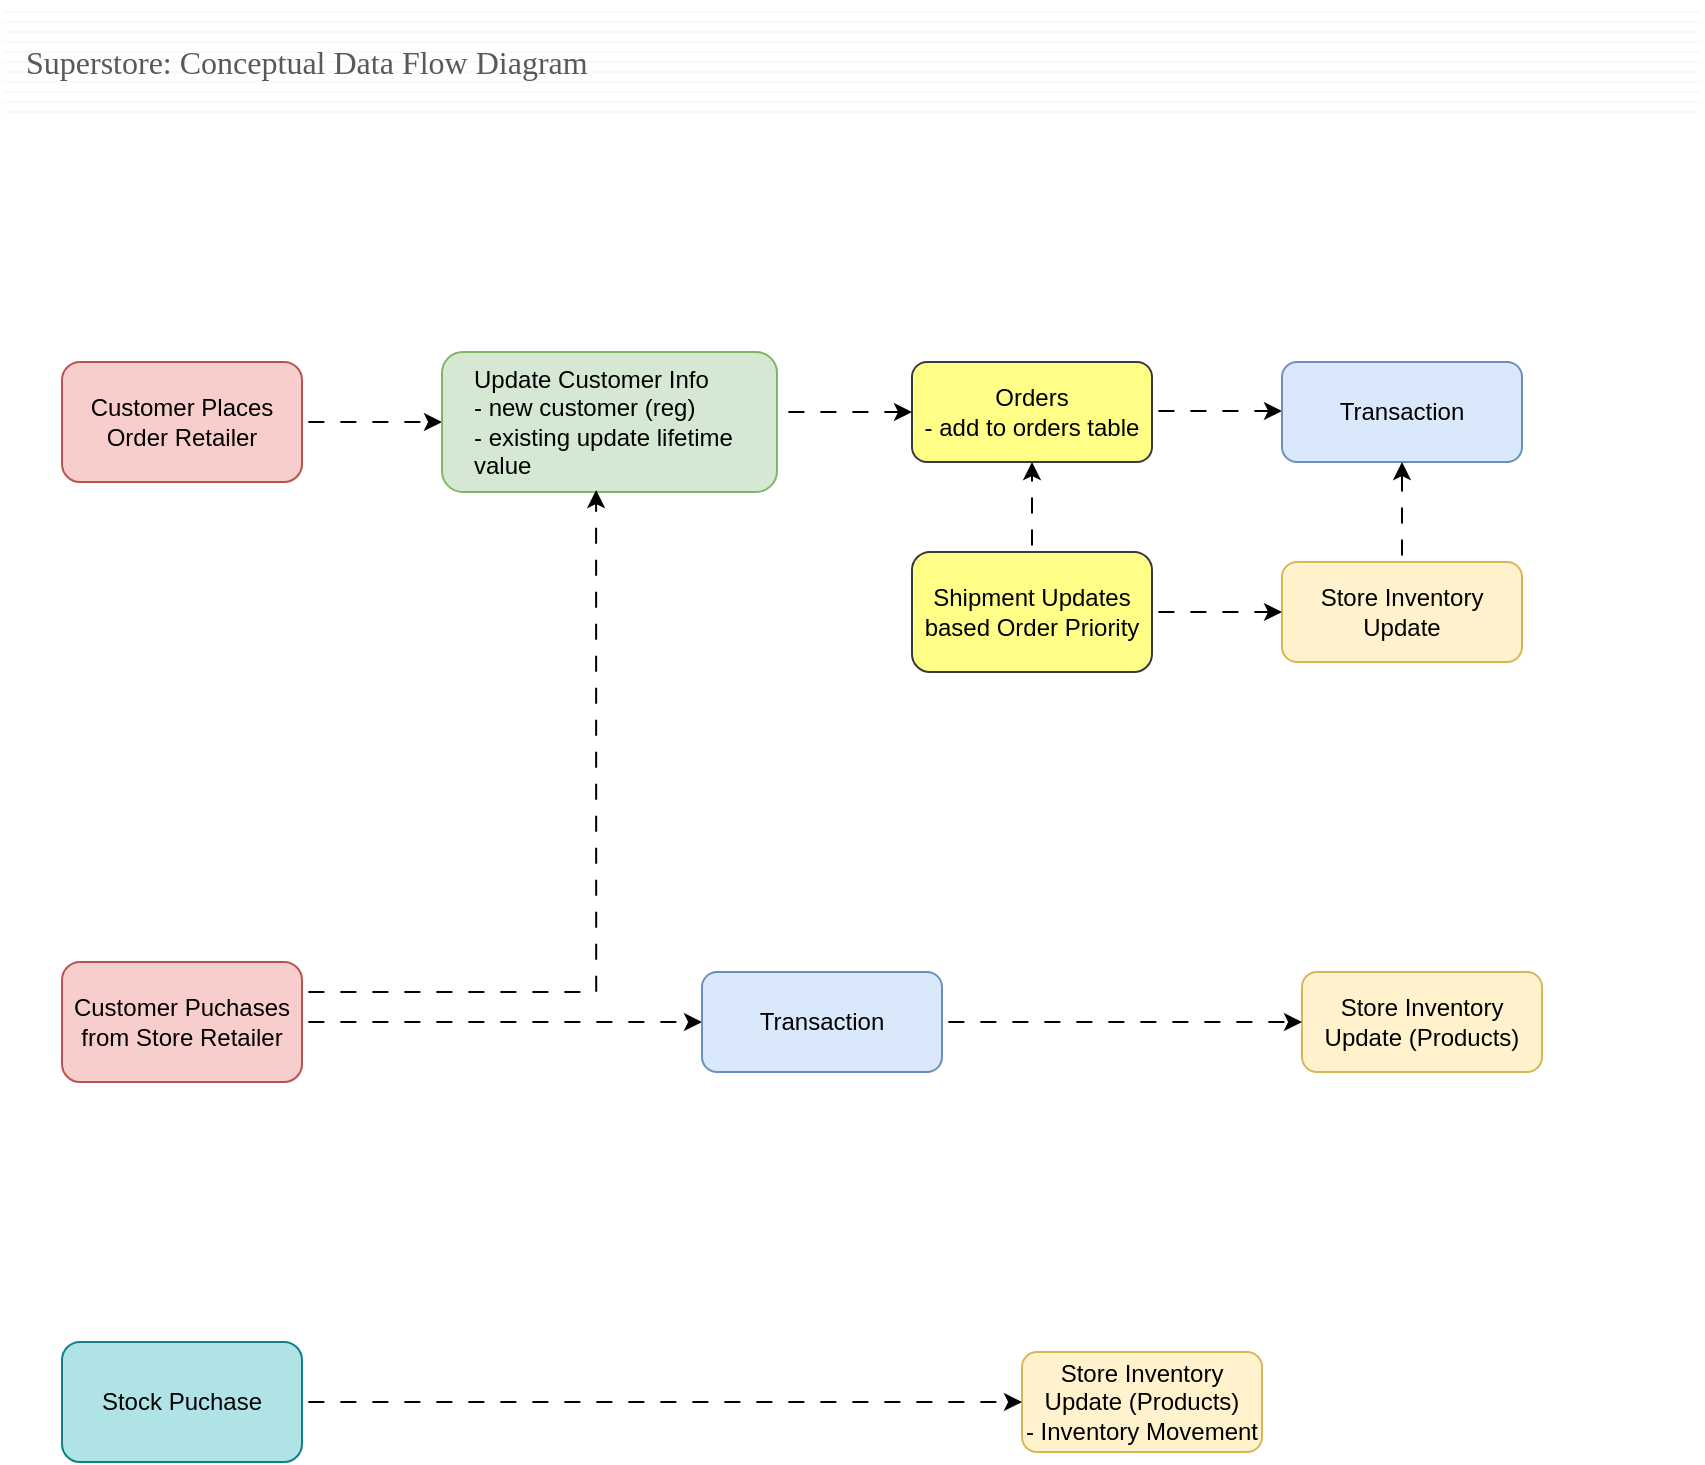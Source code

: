 <mxfile version="26.2.13" pages="2">
  <diagram id="11JbLblLTnK9MTOFI7WO" name="conceptual_diagram">
    <mxGraphModel dx="1958" dy="776" grid="1" gridSize="10" guides="1" tooltips="1" connect="1" arrows="1" fold="1" page="1" pageScale="1" pageWidth="850" pageHeight="1100" math="0" shadow="0">
      <root>
        <mxCell id="0" />
        <mxCell id="1" parent="0" />
        <mxCell id="udD-BTrIZFfh-7PfY11c-1" value="&lt;p style=&quot;margin-top: 0pt; margin-bottom: 0pt; margin-left: 0in; direction: ltr; unicode-bidi: embed; word-break: normal;&quot;&gt;&lt;span style=&quot;color: rgb(89, 89, 89);&quot;&gt;Superstore:  Conceptual Data Flow Diagram &amp;nbsp;&lt;/span&gt;&lt;/p&gt;" style="verticalLabelPosition=middle;verticalAlign=middle;html=1;shape=mxgraph.basic.patternFillRect;fillStyle=hor;step=5;fillStrokeWidth=0.2;fillStrokeColor=#dddddd;labelPosition=center;align=left;fontFamily=Spline Sans Mono SemiBold;fontSource=https%3A%2F%2Ffonts.googleapis.com%2Fcss%3Ffamily%3DSpline%2BSans%2BMono%2BSemiBold;fontSize=16;spacingRight=0;spacing=12;strokeColor=light-dark(#ffffff, #ededed);fillColor=default;" parent="1" vertex="1">
          <mxGeometry x="-850" width="850" height="60" as="geometry" />
        </mxCell>
        <mxCell id="udD-BTrIZFfh-7PfY11c-2" value="Customer Places Order Retailer" style="rounded=1;whiteSpace=wrap;html=1;fillColor=#f8cecc;strokeColor=#b85450;" parent="1" vertex="1">
          <mxGeometry x="-820" y="180" width="120" height="60" as="geometry" />
        </mxCell>
        <mxCell id="udD-BTrIZFfh-7PfY11c-4" value="Orders&lt;div&gt;- add to orders table&lt;/div&gt;" style="rounded=1;whiteSpace=wrap;html=1;fillColor=#ffff88;strokeColor=#36393d;" parent="1" vertex="1">
          <mxGeometry x="-395" y="180" width="120" height="50" as="geometry" />
        </mxCell>
        <mxCell id="udD-BTrIZFfh-7PfY11c-5" value="" style="endArrow=classic;html=1;rounded=0;exitX=1;exitY=0.5;exitDx=0;exitDy=0;entryX=0;entryY=0.5;entryDx=0;entryDy=0;flowAnimation=1;" parent="1" source="udD-BTrIZFfh-7PfY11c-2" target="udD-BTrIZFfh-7PfY11c-8" edge="1">
          <mxGeometry width="50" height="50" relative="1" as="geometry">
            <mxPoint x="-140" y="460" as="sourcePoint" />
            <mxPoint x="-630" y="210" as="targetPoint" />
          </mxGeometry>
        </mxCell>
        <mxCell id="udD-BTrIZFfh-7PfY11c-8" value="Update Customer Info&lt;div&gt;- new customer (reg)&lt;/div&gt;&lt;div&gt;- existing update lifetime value&lt;/div&gt;" style="rounded=1;whiteSpace=wrap;html=1;align=left;spacingTop=8;spacingBottom=8;spacingLeft=8;spacingRight=8;spacing=8;fillColor=#d5e8d4;strokeColor=#82b366;" parent="1" vertex="1">
          <mxGeometry x="-630" y="175" width="167.5" height="70" as="geometry" />
        </mxCell>
        <mxCell id="udD-BTrIZFfh-7PfY11c-12" value="" style="endArrow=classic;html=1;rounded=0;exitX=1;exitY=0.5;exitDx=0;exitDy=0;entryX=0;entryY=0.5;entryDx=0;entryDy=0;flowAnimation=1;" parent="1" target="udD-BTrIZFfh-7PfY11c-4" edge="1">
          <mxGeometry width="50" height="50" relative="1" as="geometry">
            <mxPoint x="-460" y="205" as="sourcePoint" />
            <mxPoint x="-480" y="215" as="targetPoint" />
          </mxGeometry>
        </mxCell>
        <mxCell id="udD-BTrIZFfh-7PfY11c-13" value="Shipment Updates based Order Priority" style="rounded=1;whiteSpace=wrap;html=1;fillColor=#ffff88;strokeColor=#36393d;" parent="1" vertex="1">
          <mxGeometry x="-395" y="275" width="120" height="60" as="geometry" />
        </mxCell>
        <mxCell id="udD-BTrIZFfh-7PfY11c-14" value="" style="endArrow=classic;html=1;rounded=0;exitX=1;exitY=0.5;exitDx=0;exitDy=0;entryX=0;entryY=0.5;entryDx=0;entryDy=0;flowAnimation=1;" parent="1" edge="1">
          <mxGeometry width="50" height="50" relative="1" as="geometry">
            <mxPoint x="-275" y="204.5" as="sourcePoint" />
            <mxPoint x="-210" y="204.5" as="targetPoint" />
          </mxGeometry>
        </mxCell>
        <mxCell id="udD-BTrIZFfh-7PfY11c-17" value="" style="endArrow=classic;html=1;rounded=0;exitX=0.5;exitY=0;exitDx=0;exitDy=0;entryX=0.5;entryY=1;entryDx=0;entryDy=0;flowAnimation=1;" parent="1" source="udD-BTrIZFfh-7PfY11c-13" target="udD-BTrIZFfh-7PfY11c-4" edge="1">
          <mxGeometry width="50" height="50" relative="1" as="geometry">
            <mxPoint x="-265" y="214.5" as="sourcePoint" />
            <mxPoint x="-200" y="214.5" as="targetPoint" />
          </mxGeometry>
        </mxCell>
        <mxCell id="udD-BTrIZFfh-7PfY11c-18" value="Transaction" style="rounded=1;whiteSpace=wrap;html=1;fillColor=#dae8fc;strokeColor=#6c8ebf;" parent="1" vertex="1">
          <mxGeometry x="-210" y="180" width="120" height="50" as="geometry" />
        </mxCell>
        <mxCell id="udD-BTrIZFfh-7PfY11c-19" value="Store Inventory Update" style="rounded=1;whiteSpace=wrap;html=1;fillColor=#fff2cc;strokeColor=#d6b656;" parent="1" vertex="1">
          <mxGeometry x="-210" y="280" width="120" height="50" as="geometry" />
        </mxCell>
        <mxCell id="udD-BTrIZFfh-7PfY11c-20" value="" style="endArrow=classic;html=1;rounded=0;exitX=1;exitY=0.5;exitDx=0;exitDy=0;entryX=0;entryY=0.5;entryDx=0;entryDy=0;flowAnimation=1;" parent="1" source="udD-BTrIZFfh-7PfY11c-13" target="udD-BTrIZFfh-7PfY11c-19" edge="1">
          <mxGeometry width="50" height="50" relative="1" as="geometry">
            <mxPoint x="-325" y="285" as="sourcePoint" />
            <mxPoint x="-325" y="240" as="targetPoint" />
          </mxGeometry>
        </mxCell>
        <mxCell id="udD-BTrIZFfh-7PfY11c-21" value="" style="endArrow=classic;html=1;rounded=0;exitX=0.5;exitY=0;exitDx=0;exitDy=0;entryX=0.5;entryY=1;entryDx=0;entryDy=0;flowAnimation=1;" parent="1" source="udD-BTrIZFfh-7PfY11c-19" target="udD-BTrIZFfh-7PfY11c-18" edge="1">
          <mxGeometry width="50" height="50" relative="1" as="geometry">
            <mxPoint x="-265" y="315" as="sourcePoint" />
            <mxPoint x="-200" y="315" as="targetPoint" />
          </mxGeometry>
        </mxCell>
        <mxCell id="udD-BTrIZFfh-7PfY11c-22" value="Customer Puchases from Store Retailer" style="rounded=1;whiteSpace=wrap;html=1;fillColor=#f8cecc;strokeColor=#b85450;" parent="1" vertex="1">
          <mxGeometry x="-820" y="480" width="120" height="60" as="geometry" />
        </mxCell>
        <mxCell id="udD-BTrIZFfh-7PfY11c-24" value="" style="endArrow=classic;html=1;rounded=0;exitX=1;exitY=0.25;exitDx=0;exitDy=0;entryX=0.46;entryY=0.986;entryDx=0;entryDy=0;entryPerimeter=0;edgeStyle=orthogonalEdgeStyle;flowAnimation=1;" parent="1" source="udD-BTrIZFfh-7PfY11c-22" target="udD-BTrIZFfh-7PfY11c-8" edge="1">
          <mxGeometry width="50" height="50" relative="1" as="geometry">
            <mxPoint x="-140" y="760" as="sourcePoint" />
            <mxPoint x="-630" y="510" as="targetPoint" />
          </mxGeometry>
        </mxCell>
        <mxCell id="udD-BTrIZFfh-7PfY11c-29" value="" style="endArrow=classic;html=1;rounded=0;exitX=1;exitY=0.5;exitDx=0;exitDy=0;entryX=0;entryY=0.5;entryDx=0;entryDy=0;flowAnimation=1;" parent="1" source="udD-BTrIZFfh-7PfY11c-22" target="udD-BTrIZFfh-7PfY11c-33" edge="1">
          <mxGeometry width="50" height="50" relative="1" as="geometry">
            <mxPoint x="-600" y="510" as="sourcePoint" />
            <mxPoint x="-535" y="510" as="targetPoint" />
          </mxGeometry>
        </mxCell>
        <mxCell id="udD-BTrIZFfh-7PfY11c-33" value="Transaction" style="rounded=1;whiteSpace=wrap;html=1;fillColor=#dae8fc;strokeColor=#6c8ebf;" parent="1" vertex="1">
          <mxGeometry x="-500" y="485" width="120" height="50" as="geometry" />
        </mxCell>
        <mxCell id="udD-BTrIZFfh-7PfY11c-34" value="Store Inventory Update (Products)" style="rounded=1;whiteSpace=wrap;html=1;fillColor=#fff2cc;strokeColor=#d6b656;" parent="1" vertex="1">
          <mxGeometry x="-200" y="485" width="120" height="50" as="geometry" />
        </mxCell>
        <mxCell id="udD-BTrIZFfh-7PfY11c-35" value="" style="endArrow=classic;html=1;rounded=0;exitX=1;exitY=0.5;exitDx=0;exitDy=0;entryX=0;entryY=0.5;entryDx=0;entryDy=0;flowAnimation=1;" parent="1" source="udD-BTrIZFfh-7PfY11c-33" target="udD-BTrIZFfh-7PfY11c-34" edge="1">
          <mxGeometry width="50" height="50" relative="1" as="geometry">
            <mxPoint x="-415" y="610" as="sourcePoint" />
            <mxPoint x="-465" y="545" as="targetPoint" />
          </mxGeometry>
        </mxCell>
        <mxCell id="udD-BTrIZFfh-7PfY11c-38" value="Stock Puchase" style="rounded=1;whiteSpace=wrap;html=1;fillColor=#b0e3e6;strokeColor=#0e8088;" parent="1" vertex="1">
          <mxGeometry x="-820" y="670" width="120" height="60" as="geometry" />
        </mxCell>
        <mxCell id="udD-BTrIZFfh-7PfY11c-46" value="Store Inventory Update (Products)&lt;div&gt;- Inventory Movement&lt;/div&gt;" style="rounded=1;whiteSpace=wrap;html=1;fillColor=#fff2cc;strokeColor=#d6b656;" parent="1" vertex="1">
          <mxGeometry x="-340" y="675" width="120" height="50" as="geometry" />
        </mxCell>
        <mxCell id="udD-BTrIZFfh-7PfY11c-47" value="" style="endArrow=classic;html=1;rounded=0;exitX=1;exitY=0.5;exitDx=0;exitDy=0;entryX=0;entryY=0.5;entryDx=0;entryDy=0;flowAnimation=1;" parent="1" source="udD-BTrIZFfh-7PfY11c-38" target="udD-BTrIZFfh-7PfY11c-46" edge="1">
          <mxGeometry width="50" height="50" relative="1" as="geometry">
            <mxPoint x="-411.25" y="700" as="sourcePoint" />
            <mxPoint x="-465" y="735" as="targetPoint" />
          </mxGeometry>
        </mxCell>
      </root>
    </mxGraphModel>
  </diagram>
  <diagram name="data_model" id="WykbW2VhOh-OU126FUSZ">
    <mxGraphModel dx="2152" dy="526" grid="0" gridSize="10" guides="1" tooltips="1" connect="1" arrows="1" fold="1" page="0" pageScale="1" pageWidth="850" pageHeight="1100" background="#ffffff" math="0" shadow="0">
      <root>
        <mxCell id="0" />
        <mxCell id="1" parent="0" />
        <mxCell id="RcrwvDNwSDzIbEaf6MxV-284" value="&lt;font face=&quot;Spline Sans Mono SemiBold&quot; color=&quot;#333e4b&quot;&gt;&lt;span style=&quot;font-size: 15px;&quot;&gt;Transaction Sales&lt;/span&gt;&lt;/font&gt;" style="verticalLabelPosition=top;verticalAlign=bottom;html=1;shape=mxgraph.basic.rect;fillColor2=none;strokeWidth=1;size=20;indent=5;dashed=1;dashPattern=8 8;align=left;labelPosition=center;strokeColor=#9AC7BF;" parent="1" vertex="1">
          <mxGeometry x="29" y="490" width="660" height="464" as="geometry" />
        </mxCell>
        <mxCell id="RcrwvDNwSDzIbEaf6MxV-279" value="&lt;font face=&quot;Spline Sans Mono SemiBold&quot; data-font-src=&quot;https://fonts.googleapis.com/css?family=Spline+Sans+Mono+SemiBold&quot; style=&quot;line-height: 110%; color: rgb(51, 62, 75); font-size: 15px;&quot;&gt;Discounts/Promotions&lt;/font&gt;" style="verticalLabelPosition=top;verticalAlign=bottom;html=1;shape=mxgraph.basic.rect;fillColor2=none;strokeWidth=1;size=20;indent=5;dashed=1;dashPattern=8 8;align=left;labelPosition=center;strokeColor=#9AC7BF;" parent="1" vertex="1">
          <mxGeometry x="29" y="106" width="852" height="306" as="geometry" />
        </mxCell>
        <mxCell id="RcrwvDNwSDzIbEaf6MxV-278" value="&lt;font face=&quot;Spline Sans Mono SemiBold&quot; data-font-src=&quot;https://fonts.googleapis.com/css?family=Spline+Sans+Mono+SemiBold&quot; style=&quot;line-height: 110%; color: rgb(51, 62, 75); font-size: 15px;&quot;&gt;Discounts/Promotions&lt;/font&gt;" style="verticalLabelPosition=top;verticalAlign=bottom;html=1;shape=mxgraph.basic.rect;fillColor2=none;strokeWidth=1;size=20;indent=5;dashed=1;dashPattern=8 8;align=left;labelPosition=center;strokeColor=#9AC7BF;" parent="1" vertex="1">
          <mxGeometry x="-447" y="934" width="334" height="298" as="geometry" />
        </mxCell>
        <mxCell id="RcrwvDNwSDzIbEaf6MxV-150" value="&lt;span&gt;&lt;/span&gt;&lt;span&gt;&lt;/span&gt;&lt;span style=&quot;white-space-collapse: preserve;&quot;&gt;&lt;font data-font-src=&quot;https://fonts.googleapis.com/css?family=Spline+Sans+Mono+SemiBold&quot; style=&quot;&quot;&gt;promotions&lt;/font&gt;&lt;/span&gt;" style="shape=table;startSize=30;container=1;collapsible=1;childLayout=tableLayout;fixedRows=1;rowLines=0;fontStyle=1;align=center;resizeLast=1;html=1;whiteSpace=wrap;fillStyle=solid;fillColor=#7FD1AE;strokeColor=none;fontFamily=Spline Sans Mono SemiBold;fontSource=https%3A%2F%2Ffonts.googleapis.com%2Fcss%3Ffamily%3DSpline%2BSans%2BMono%2BSemiBold;labelBackgroundColor=none;fontColor=#333E4B;" parent="1" vertex="1">
          <mxGeometry x="-421" y="971" width="270" height="210" as="geometry" />
        </mxCell>
        <mxCell id="RcrwvDNwSDzIbEaf6MxV-151" value="" style="shape=tableRow;horizontal=0;startSize=0;swimlaneHead=0;swimlaneBody=0;fillColor=#E6F4F1;collapsible=0;dropTarget=0;points=[[0,0.5],[1,0.5]];portConstraint=eastwest;top=0;left=0;right=0;bottom=0;html=1;strokeColor=inherit;fontFamily=Spline Sans Mono ;fontSource=https%3A%2F%2Ffonts.googleapis.com%2Fcss%3Ffamily%3DSpline%2BSans%2BMono%2B;fontColor=#333E4B;fontStyle=0;labelBackgroundColor=none;" parent="RcrwvDNwSDzIbEaf6MxV-150" vertex="1">
          <mxGeometry y="30" width="270" height="30" as="geometry" />
        </mxCell>
        <mxCell id="RcrwvDNwSDzIbEaf6MxV-152" value="PK" style="shape=partialRectangle;connectable=0;fillColor=#E6F4F1;top=0;left=0;bottom=0;right=0;fontStyle=0;overflow=hidden;html=1;whiteSpace=wrap;strokeColor=inherit;fontFamily=Spline Sans Mono ;fontSource=https%3A%2F%2Ffonts.googleapis.com%2Fcss%3Ffamily%3DSpline%2BSans%2BMono%2B;fontColor=#333E4B;labelBackgroundColor=none;" parent="RcrwvDNwSDzIbEaf6MxV-151" vertex="1">
          <mxGeometry width="60" height="30" as="geometry">
            <mxRectangle width="60" height="30" as="alternateBounds" />
          </mxGeometry>
        </mxCell>
        <mxCell id="RcrwvDNwSDzIbEaf6MxV-153" value="&lt;span&gt;&lt;/span&gt;&lt;span&gt;&lt;/span&gt;&lt;span style=&quot;white-space-collapse: preserve;&quot;&gt;promotion id&lt;/span&gt;" style="shape=partialRectangle;connectable=0;fillColor=#E6F4F1;top=0;left=0;bottom=0;right=0;align=left;spacingLeft=6;fontStyle=4;overflow=hidden;html=1;whiteSpace=wrap;strokeColor=inherit;fontFamily=Spline Sans Mono ;fontSource=https%3A%2F%2Ffonts.googleapis.com%2Fcss%3Ffamily%3DSpline%2BSans%2BMono%2B;fontColor=#333E4B;labelBackgroundColor=none;" parent="RcrwvDNwSDzIbEaf6MxV-151" vertex="1">
          <mxGeometry x="60" width="210" height="30" as="geometry">
            <mxRectangle width="210" height="30" as="alternateBounds" />
          </mxGeometry>
        </mxCell>
        <mxCell id="RcrwvDNwSDzIbEaf6MxV-154" value="" style="shape=tableRow;horizontal=0;startSize=0;swimlaneHead=0;swimlaneBody=0;fillColor=#E6F4F1;collapsible=0;dropTarget=0;points=[[0,0.5],[1,0.5]];portConstraint=eastwest;top=0;left=0;right=0;bottom=0;html=1;strokeColor=inherit;fontFamily=Spline Sans Mono ;fontSource=https%3A%2F%2Ffonts.googleapis.com%2Fcss%3Ffamily%3DSpline%2BSans%2BMono%2B;fontColor=#333E4B;fontStyle=0;labelBackgroundColor=none;" parent="RcrwvDNwSDzIbEaf6MxV-150" vertex="1">
          <mxGeometry y="60" width="270" height="30" as="geometry" />
        </mxCell>
        <mxCell id="RcrwvDNwSDzIbEaf6MxV-155" value="" style="shape=partialRectangle;connectable=0;fillColor=#E6F4F1;top=0;left=0;bottom=0;right=0;editable=1;overflow=hidden;html=1;whiteSpace=wrap;strokeColor=inherit;fontFamily=Spline Sans Mono ;fontSource=https%3A%2F%2Ffonts.googleapis.com%2Fcss%3Ffamily%3DSpline%2BSans%2BMono%2B;fontColor=#333E4B;fontStyle=0;labelBackgroundColor=none;" parent="RcrwvDNwSDzIbEaf6MxV-154" vertex="1">
          <mxGeometry width="60" height="30" as="geometry">
            <mxRectangle width="60" height="30" as="alternateBounds" />
          </mxGeometry>
        </mxCell>
        <mxCell id="RcrwvDNwSDzIbEaf6MxV-156" value="&lt;span&gt;&lt;/span&gt;&lt;span style=&quot;white-space-collapse: preserve;&quot;&gt;promotion_type&lt;/span&gt;&amp;nbsp;" style="shape=partialRectangle;connectable=0;fillColor=#E6F4F1;top=0;left=0;bottom=0;right=0;align=left;spacingLeft=6;overflow=hidden;html=1;whiteSpace=wrap;strokeColor=inherit;fontFamily=Spline Sans Mono ;fontSource=https%3A%2F%2Ffonts.googleapis.com%2Fcss%3Ffamily%3DSpline%2BSans%2BMono%2B;fontColor=#333E4B;fontStyle=0;labelBackgroundColor=none;" parent="RcrwvDNwSDzIbEaf6MxV-154" vertex="1">
          <mxGeometry x="60" width="210" height="30" as="geometry">
            <mxRectangle width="210" height="30" as="alternateBounds" />
          </mxGeometry>
        </mxCell>
        <mxCell id="RcrwvDNwSDzIbEaf6MxV-206" style="shape=tableRow;horizontal=0;startSize=0;swimlaneHead=0;swimlaneBody=0;fillColor=#E6F4F1;collapsible=0;dropTarget=0;points=[[0,0.5],[1,0.5]];portConstraint=eastwest;top=0;left=0;right=0;bottom=0;html=1;strokeColor=inherit;fontFamily=Spline Sans Mono ;fontSource=https%3A%2F%2Ffonts.googleapis.com%2Fcss%3Ffamily%3DSpline%2BSans%2BMono%2B;fontColor=#333E4B;fontStyle=0;labelBackgroundColor=none;" parent="RcrwvDNwSDzIbEaf6MxV-150" vertex="1">
          <mxGeometry y="90" width="270" height="30" as="geometry" />
        </mxCell>
        <mxCell id="RcrwvDNwSDzIbEaf6MxV-207" style="shape=partialRectangle;connectable=0;fillColor=#E6F4F1;top=0;left=0;bottom=0;right=0;editable=1;overflow=hidden;html=1;whiteSpace=wrap;strokeColor=inherit;fontFamily=Spline Sans Mono ;fontSource=https%3A%2F%2Ffonts.googleapis.com%2Fcss%3Ffamily%3DSpline%2BSans%2BMono%2B;fontColor=#333E4B;fontStyle=0;labelBackgroundColor=none;" parent="RcrwvDNwSDzIbEaf6MxV-206" vertex="1">
          <mxGeometry width="60" height="30" as="geometry">
            <mxRectangle width="60" height="30" as="alternateBounds" />
          </mxGeometry>
        </mxCell>
        <mxCell id="RcrwvDNwSDzIbEaf6MxV-208" value="description" style="shape=partialRectangle;connectable=0;fillColor=#E6F4F1;top=0;left=0;bottom=0;right=0;align=left;spacingLeft=6;overflow=hidden;html=1;whiteSpace=wrap;strokeColor=inherit;fontFamily=Spline Sans Mono ;fontSource=https%3A%2F%2Ffonts.googleapis.com%2Fcss%3Ffamily%3DSpline%2BSans%2BMono%2B;fontColor=#333E4B;fontStyle=0;labelBackgroundColor=none;" parent="RcrwvDNwSDzIbEaf6MxV-206" vertex="1">
          <mxGeometry x="60" width="210" height="30" as="geometry">
            <mxRectangle width="210" height="30" as="alternateBounds" />
          </mxGeometry>
        </mxCell>
        <mxCell id="RcrwvDNwSDzIbEaf6MxV-203" style="shape=tableRow;horizontal=0;startSize=0;swimlaneHead=0;swimlaneBody=0;fillColor=#E6F4F1;collapsible=0;dropTarget=0;points=[[0,0.5],[1,0.5]];portConstraint=eastwest;top=0;left=0;right=0;bottom=0;html=1;strokeColor=inherit;fontFamily=Spline Sans Mono ;fontSource=https%3A%2F%2Ffonts.googleapis.com%2Fcss%3Ffamily%3DSpline%2BSans%2BMono%2B;fontColor=#333E4B;fontStyle=0;labelBackgroundColor=none;" parent="RcrwvDNwSDzIbEaf6MxV-150" vertex="1">
          <mxGeometry y="120" width="270" height="30" as="geometry" />
        </mxCell>
        <mxCell id="RcrwvDNwSDzIbEaf6MxV-204" style="shape=partialRectangle;connectable=0;fillColor=#E6F4F1;top=0;left=0;bottom=0;right=0;editable=1;overflow=hidden;html=1;whiteSpace=wrap;strokeColor=inherit;fontFamily=Spline Sans Mono ;fontSource=https%3A%2F%2Ffonts.googleapis.com%2Fcss%3Ffamily%3DSpline%2BSans%2BMono%2B;fontColor=#333E4B;fontStyle=0;labelBackgroundColor=none;" parent="RcrwvDNwSDzIbEaf6MxV-203" vertex="1">
          <mxGeometry width="60" height="30" as="geometry">
            <mxRectangle width="60" height="30" as="alternateBounds" />
          </mxGeometry>
        </mxCell>
        <mxCell id="RcrwvDNwSDzIbEaf6MxV-205" value="valid_from" style="shape=partialRectangle;connectable=0;fillColor=#E6F4F1;top=0;left=0;bottom=0;right=0;align=left;spacingLeft=6;overflow=hidden;html=1;whiteSpace=wrap;strokeColor=inherit;fontFamily=Spline Sans Mono ;fontSource=https%3A%2F%2Ffonts.googleapis.com%2Fcss%3Ffamily%3DSpline%2BSans%2BMono%2B;fontColor=#333E4B;fontStyle=0;labelBackgroundColor=none;" parent="RcrwvDNwSDzIbEaf6MxV-203" vertex="1">
          <mxGeometry x="60" width="210" height="30" as="geometry">
            <mxRectangle width="210" height="30" as="alternateBounds" />
          </mxGeometry>
        </mxCell>
        <mxCell id="RcrwvDNwSDzIbEaf6MxV-209" style="shape=tableRow;horizontal=0;startSize=0;swimlaneHead=0;swimlaneBody=0;fillColor=#E6F4F1;collapsible=0;dropTarget=0;points=[[0,0.5],[1,0.5]];portConstraint=eastwest;top=0;left=0;right=0;bottom=0;html=1;strokeColor=inherit;fontFamily=Spline Sans Mono ;fontSource=https%3A%2F%2Ffonts.googleapis.com%2Fcss%3Ffamily%3DSpline%2BSans%2BMono%2B;fontColor=#333E4B;fontStyle=0;labelBackgroundColor=none;" parent="RcrwvDNwSDzIbEaf6MxV-150" vertex="1">
          <mxGeometry y="150" width="270" height="30" as="geometry" />
        </mxCell>
        <mxCell id="RcrwvDNwSDzIbEaf6MxV-210" style="shape=partialRectangle;connectable=0;fillColor=#E6F4F1;top=0;left=0;bottom=0;right=0;editable=1;overflow=hidden;html=1;whiteSpace=wrap;strokeColor=inherit;fontFamily=Spline Sans Mono ;fontSource=https%3A%2F%2Ffonts.googleapis.com%2Fcss%3Ffamily%3DSpline%2BSans%2BMono%2B;fontColor=#333E4B;fontStyle=0;labelBackgroundColor=none;" parent="RcrwvDNwSDzIbEaf6MxV-209" vertex="1">
          <mxGeometry width="60" height="30" as="geometry">
            <mxRectangle width="60" height="30" as="alternateBounds" />
          </mxGeometry>
        </mxCell>
        <mxCell id="RcrwvDNwSDzIbEaf6MxV-211" value="valid_to" style="shape=partialRectangle;connectable=0;fillColor=#E6F4F1;top=0;left=0;bottom=0;right=0;align=left;spacingLeft=6;overflow=hidden;html=1;whiteSpace=wrap;strokeColor=inherit;fontFamily=Spline Sans Mono ;fontSource=https%3A%2F%2Ffonts.googleapis.com%2Fcss%3Ffamily%3DSpline%2BSans%2BMono%2B;fontColor=#333E4B;fontStyle=0;labelBackgroundColor=none;" parent="RcrwvDNwSDzIbEaf6MxV-209" vertex="1">
          <mxGeometry x="60" width="210" height="30" as="geometry">
            <mxRectangle width="210" height="30" as="alternateBounds" />
          </mxGeometry>
        </mxCell>
        <mxCell id="RcrwvDNwSDzIbEaf6MxV-212" style="shape=tableRow;horizontal=0;startSize=0;swimlaneHead=0;swimlaneBody=0;fillColor=#E6F4F1;collapsible=0;dropTarget=0;points=[[0,0.5],[1,0.5]];portConstraint=eastwest;top=0;left=0;right=0;bottom=0;html=1;strokeColor=inherit;fontFamily=Spline Sans Mono ;fontSource=https%3A%2F%2Ffonts.googleapis.com%2Fcss%3Ffamily%3DSpline%2BSans%2BMono%2B;fontColor=#333E4B;fontStyle=0;labelBackgroundColor=none;" parent="RcrwvDNwSDzIbEaf6MxV-150" vertex="1">
          <mxGeometry y="180" width="270" height="30" as="geometry" />
        </mxCell>
        <mxCell id="RcrwvDNwSDzIbEaf6MxV-213" style="shape=partialRectangle;connectable=0;fillColor=#E6F4F1;top=0;left=0;bottom=0;right=0;editable=1;overflow=hidden;html=1;whiteSpace=wrap;strokeColor=inherit;fontFamily=Spline Sans Mono ;fontSource=https%3A%2F%2Ffonts.googleapis.com%2Fcss%3Ffamily%3DSpline%2BSans%2BMono%2B;fontColor=#333E4B;fontStyle=0;labelBackgroundColor=none;" parent="RcrwvDNwSDzIbEaf6MxV-212" vertex="1">
          <mxGeometry width="60" height="30" as="geometry">
            <mxRectangle width="60" height="30" as="alternateBounds" />
          </mxGeometry>
        </mxCell>
        <mxCell id="RcrwvDNwSDzIbEaf6MxV-214" value="eligibility_criteria" style="shape=partialRectangle;connectable=0;fillColor=#E6F4F1;top=0;left=0;bottom=0;right=0;align=left;spacingLeft=6;overflow=hidden;html=1;whiteSpace=wrap;strokeColor=inherit;fontFamily=Spline Sans Mono ;fontSource=https%3A%2F%2Ffonts.googleapis.com%2Fcss%3Ffamily%3DSpline%2BSans%2BMono%2B;fontColor=#333E4B;fontStyle=0;labelBackgroundColor=none;" parent="RcrwvDNwSDzIbEaf6MxV-212" vertex="1">
          <mxGeometry x="60" width="210" height="30" as="geometry">
            <mxRectangle width="210" height="30" as="alternateBounds" />
          </mxGeometry>
        </mxCell>
        <mxCell id="RcrwvDNwSDzIbEaf6MxV-276" value="&lt;font face=&quot;Spline Sans Mono SemiBold&quot; data-font-src=&quot;https://fonts.googleapis.com/css?family=Spline+Sans+Mono+SemiBold&quot; style=&quot;line-height: 110%; color: rgb(51, 62, 75); font-size: 15px;&quot;&gt;Customer Information&lt;/font&gt;" style="verticalLabelPosition=top;verticalAlign=bottom;html=1;shape=mxgraph.basic.rect;fillColor2=none;strokeWidth=1;size=20;indent=5;dashed=1;dashPattern=8 8;align=left;labelPosition=center;strokeColor=#9AC7BF;fillColor=#FAFFFE;fillStyle=solid;" parent="1" vertex="1">
          <mxGeometry x="-848" y="108" width="848" height="753" as="geometry" />
        </mxCell>
        <mxCell id="RcrwvDNwSDzIbEaf6MxV-229" value="&lt;font face=&quot;Spline Sans Mono SemiBold&quot; data-font-src=&quot;https://fonts.googleapis.com/css?family=Spline+Sans+Mono+SemiBold&quot; style=&quot;line-height: 110%; color: rgb(51, 62, 75); font-size: 15px;&quot;&gt;Product Inventory&lt;/font&gt;" style="verticalLabelPosition=top;verticalAlign=bottom;html=1;shape=mxgraph.basic.rect;fillColor2=none;strokeWidth=1;size=20;indent=5;dashed=1;dashPattern=8 8;align=left;labelPosition=center;strokeColor=#9AC7BF;" parent="1" vertex="1">
          <mxGeometry x="931" y="106" width="1055" height="755" as="geometry" />
        </mxCell>
        <mxCell id="Fx5C9bnQ34uH0TO9ncKX-2" value="&lt;p style=&quot;margin-top: 0pt; margin-bottom: 0pt; margin-left: 0in; direction: ltr; unicode-bidi: embed; word-break: normal;&quot;&gt;&lt;span style=&quot;color: rgb(89, 89, 89);&quot;&gt;Superstore: Real Time Data Pipeline&amp;nbsp;&lt;/span&gt;&lt;/p&gt;" style="verticalLabelPosition=middle;verticalAlign=middle;html=1;shape=mxgraph.basic.patternFillRect;fillStyle=hor;step=5;fillStrokeWidth=0.2;fillStrokeColor=#dddddd;labelPosition=center;align=left;fontFamily=Spline Sans Mono SemiBold;fontSource=https%3A%2F%2Ffonts.googleapis.com%2Fcss%3Ffamily%3DSpline%2BSans%2BMono%2BSemiBold;fontSize=16;spacingRight=0;spacing=12;strokeColor=light-dark(#ffffff, #ededed);fillColor=default;" parent="1" vertex="1">
          <mxGeometry x="-850" width="850" height="60" as="geometry" />
        </mxCell>
        <mxCell id="Fx5C9bnQ34uH0TO9ncKX-3" value="&lt;span&gt;&lt;/span&gt;&lt;span&gt;&lt;/span&gt;&lt;span style=&quot;white-space-collapse: preserve;&quot;&gt;&lt;font data-font-src=&quot;https://fonts.googleapis.com/css?family=Spline+Sans+Mono+SemiBold&quot; style=&quot;&quot;&gt;sales_transactions&lt;/font&gt;&lt;/span&gt;" style="shape=table;startSize=30;container=1;collapsible=1;childLayout=tableLayout;fixedRows=1;rowLines=0;fontStyle=1;align=center;resizeLast=1;html=1;whiteSpace=wrap;fillStyle=solid;fillColor=#83C6CC;strokeColor=none;fontFamily=Spline Sans Mono SemiBold;fontSource=https%3A%2F%2Ffonts.googleapis.com%2Fcss%3Ffamily%3DSpline%2BSans%2BMono%2BSemiBold;labelBackgroundColor=none;fontColor=#333E4B;" parent="1" vertex="1">
          <mxGeometry x="63" y="546" width="214" height="270" as="geometry" />
        </mxCell>
        <mxCell id="Fx5C9bnQ34uH0TO9ncKX-4" value="" style="shape=tableRow;horizontal=0;startSize=0;swimlaneHead=0;swimlaneBody=0;fillColor=#DEEEEB;collapsible=0;dropTarget=0;points=[[0,0.5],[1,0.5]];portConstraint=eastwest;top=0;left=0;right=0;bottom=0;html=1;strokeColor=inherit;fontFamily=Spline Sans Mono ;fontSource=https%3A%2F%2Ffonts.googleapis.com%2Fcss%3Ffamily%3DSpline%2BSans%2BMono%2B;fontColor=#333E4B;fontStyle=0;labelBackgroundColor=none;" parent="Fx5C9bnQ34uH0TO9ncKX-3" vertex="1">
          <mxGeometry y="30" width="214" height="30" as="geometry" />
        </mxCell>
        <mxCell id="Fx5C9bnQ34uH0TO9ncKX-5" value="PK" style="shape=partialRectangle;connectable=0;fillColor=#DEEEEB;top=0;left=0;bottom=0;right=0;fontStyle=0;overflow=hidden;html=1;whiteSpace=wrap;strokeColor=inherit;fontFamily=Spline Sans Mono ;fontSource=https%3A%2F%2Ffonts.googleapis.com%2Fcss%3Ffamily%3DSpline%2BSans%2BMono%2B;fontColor=#333E4B;labelBackgroundColor=none;" parent="Fx5C9bnQ34uH0TO9ncKX-4" vertex="1">
          <mxGeometry width="60" height="30" as="geometry">
            <mxRectangle width="60" height="30" as="alternateBounds" />
          </mxGeometry>
        </mxCell>
        <mxCell id="Fx5C9bnQ34uH0TO9ncKX-6" value="&lt;span&gt;&lt;/span&gt;&lt;span&gt;&lt;/span&gt;&lt;span style=&quot;white-space-collapse: preserve;&quot;&gt;transaction_id&lt;/span&gt;" style="shape=partialRectangle;connectable=0;fillColor=#DEEEEB;top=0;left=0;bottom=0;right=0;align=left;spacingLeft=6;fontStyle=4;overflow=hidden;html=1;whiteSpace=wrap;strokeColor=inherit;fontFamily=Spline Sans Mono ;fontSource=https%3A%2F%2Ffonts.googleapis.com%2Fcss%3Ffamily%3DSpline%2BSans%2BMono%2B;fontColor=#333E4B;labelBackgroundColor=none;" parent="Fx5C9bnQ34uH0TO9ncKX-4" vertex="1">
          <mxGeometry x="60" width="154" height="30" as="geometry">
            <mxRectangle width="154" height="30" as="alternateBounds" />
          </mxGeometry>
        </mxCell>
        <mxCell id="Fx5C9bnQ34uH0TO9ncKX-10" value="" style="shape=tableRow;horizontal=0;startSize=0;swimlaneHead=0;swimlaneBody=0;fillColor=#DEEEEB;collapsible=0;dropTarget=0;points=[[0,0.5],[1,0.5]];portConstraint=eastwest;top=0;left=0;right=0;bottom=0;html=1;strokeColor=inherit;fontFamily=Spline Sans Mono ;fontSource=https%3A%2F%2Ffonts.googleapis.com%2Fcss%3Ffamily%3DSpline%2BSans%2BMono%2B;fontColor=#333E4B;fontStyle=0;labelBackgroundColor=none;" parent="Fx5C9bnQ34uH0TO9ncKX-3" vertex="1">
          <mxGeometry y="60" width="214" height="30" as="geometry" />
        </mxCell>
        <mxCell id="Fx5C9bnQ34uH0TO9ncKX-11" value="" style="shape=partialRectangle;connectable=0;fillColor=#DEEEEB;top=0;left=0;bottom=0;right=0;editable=1;overflow=hidden;html=1;whiteSpace=wrap;strokeColor=inherit;fontFamily=Spline Sans Mono ;fontSource=https%3A%2F%2Ffonts.googleapis.com%2Fcss%3Ffamily%3DSpline%2BSans%2BMono%2B;fontColor=#333E4B;fontStyle=0;labelBackgroundColor=none;" parent="Fx5C9bnQ34uH0TO9ncKX-10" vertex="1">
          <mxGeometry width="60" height="30" as="geometry">
            <mxRectangle width="60" height="30" as="alternateBounds" />
          </mxGeometry>
        </mxCell>
        <mxCell id="Fx5C9bnQ34uH0TO9ncKX-12" value="&lt;span&gt;&lt;/span&gt;&lt;span&gt;&lt;/span&gt;&lt;span style=&quot;white-space-collapse: preserve;&quot;&gt;timestamp&lt;/span&gt;" style="shape=partialRectangle;connectable=0;fillColor=#DEEEEB;top=0;left=0;bottom=0;right=0;align=left;spacingLeft=6;overflow=hidden;html=1;whiteSpace=wrap;strokeColor=inherit;fontFamily=Spline Sans Mono ;fontSource=https%3A%2F%2Ffonts.googleapis.com%2Fcss%3Ffamily%3DSpline%2BSans%2BMono%2B;fontColor=#333E4B;fontStyle=0;labelBackgroundColor=none;" parent="Fx5C9bnQ34uH0TO9ncKX-10" vertex="1">
          <mxGeometry x="60" width="154" height="30" as="geometry">
            <mxRectangle width="154" height="30" as="alternateBounds" />
          </mxGeometry>
        </mxCell>
        <mxCell id="Fx5C9bnQ34uH0TO9ncKX-7" value="" style="shape=tableRow;horizontal=0;startSize=0;swimlaneHead=0;swimlaneBody=0;fillColor=#DEEEEB;collapsible=0;dropTarget=0;points=[[0,0.5],[1,0.5]];portConstraint=eastwest;top=0;left=0;right=0;bottom=1;html=1;strokeColor=inherit;fontFamily=Spline Sans Mono ;fontSource=https%3A%2F%2Ffonts.googleapis.com%2Fcss%3Ffamily%3DSpline%2BSans%2BMono%2B;fontColor=#333E4B;fontStyle=0;labelBackgroundColor=none;" parent="Fx5C9bnQ34uH0TO9ncKX-3" vertex="1">
          <mxGeometry y="90" width="214" height="30" as="geometry" />
        </mxCell>
        <mxCell id="Fx5C9bnQ34uH0TO9ncKX-8" value="FK" style="shape=partialRectangle;connectable=0;fillColor=#DEEEEB;top=0;left=0;bottom=0;right=0;fontStyle=0;overflow=hidden;html=1;whiteSpace=wrap;strokeColor=inherit;fontFamily=Spline Sans Mono ;fontSource=https%3A%2F%2Ffonts.googleapis.com%2Fcss%3Ffamily%3DSpline%2BSans%2BMono%2B;fontColor=#333E4B;labelBackgroundColor=none;" parent="Fx5C9bnQ34uH0TO9ncKX-7" vertex="1">
          <mxGeometry width="60" height="30" as="geometry">
            <mxRectangle width="60" height="30" as="alternateBounds" />
          </mxGeometry>
        </mxCell>
        <mxCell id="Fx5C9bnQ34uH0TO9ncKX-9" value="&lt;span&gt;&lt;/span&gt;&lt;span&gt;&lt;/span&gt;&lt;span style=&quot;white-space-collapse: preserve;&quot;&gt;order_id&lt;/span&gt;" style="shape=partialRectangle;connectable=0;fillColor=#DEEEEB;top=0;left=0;bottom=0;right=0;align=left;spacingLeft=6;fontStyle=4;overflow=hidden;html=1;whiteSpace=wrap;strokeColor=inherit;fontFamily=Spline Sans Mono ;fontSource=https%3A%2F%2Ffonts.googleapis.com%2Fcss%3Ffamily%3DSpline%2BSans%2BMono%2B;fontColor=#333E4B;labelBackgroundColor=none;" parent="Fx5C9bnQ34uH0TO9ncKX-7" vertex="1">
          <mxGeometry x="60" width="154" height="30" as="geometry">
            <mxRectangle width="154" height="30" as="alternateBounds" />
          </mxGeometry>
        </mxCell>
        <mxCell id="Fx5C9bnQ34uH0TO9ncKX-31" style="shape=tableRow;horizontal=0;startSize=0;swimlaneHead=0;swimlaneBody=0;fillColor=#DEEEEB;collapsible=0;dropTarget=0;points=[[0,0.5],[1,0.5]];portConstraint=eastwest;top=0;left=0;right=0;bottom=0;html=1;strokeColor=inherit;fontFamily=Spline Sans Mono ;fontSource=https%3A%2F%2Ffonts.googleapis.com%2Fcss%3Ffamily%3DSpline%2BSans%2BMono%2B;fontColor=#333E4B;fontStyle=0;labelBackgroundColor=none;" parent="Fx5C9bnQ34uH0TO9ncKX-3" vertex="1">
          <mxGeometry y="120" width="214" height="30" as="geometry" />
        </mxCell>
        <mxCell id="Fx5C9bnQ34uH0TO9ncKX-32" value="FK" style="shape=partialRectangle;connectable=0;fillColor=#DEEEEB;top=0;left=0;bottom=0;right=0;fontStyle=0;overflow=hidden;html=1;whiteSpace=wrap;strokeColor=inherit;fontFamily=Spline Sans Mono ;fontSource=https%3A%2F%2Ffonts.googleapis.com%2Fcss%3Ffamily%3DSpline%2BSans%2BMono%2B;fontColor=#333E4B;labelBackgroundColor=none;" parent="Fx5C9bnQ34uH0TO9ncKX-31" vertex="1">
          <mxGeometry width="60" height="30" as="geometry">
            <mxRectangle width="60" height="30" as="alternateBounds" />
          </mxGeometry>
        </mxCell>
        <mxCell id="Fx5C9bnQ34uH0TO9ncKX-33" value="&lt;span&gt;&lt;/span&gt;&lt;span&gt;&lt;/span&gt;&lt;span style=&quot;white-space-collapse: preserve;&quot;&gt;customer_id&lt;/span&gt;" style="shape=partialRectangle;connectable=0;fillColor=#DEEEEB;top=0;left=0;bottom=0;right=0;align=left;spacingLeft=6;fontStyle=4;overflow=hidden;html=1;whiteSpace=wrap;strokeColor=inherit;fontFamily=Spline Sans Mono ;fontSource=https%3A%2F%2Ffonts.googleapis.com%2Fcss%3Ffamily%3DSpline%2BSans%2BMono%2B;fontColor=#333E4B;labelBackgroundColor=none;" parent="Fx5C9bnQ34uH0TO9ncKX-31" vertex="1">
          <mxGeometry x="60" width="154" height="30" as="geometry">
            <mxRectangle width="154" height="30" as="alternateBounds" />
          </mxGeometry>
        </mxCell>
        <mxCell id="Fx5C9bnQ34uH0TO9ncKX-25" style="shape=tableRow;horizontal=0;startSize=0;swimlaneHead=0;swimlaneBody=0;fillColor=#DEEEEB;collapsible=0;dropTarget=0;points=[[0,0.5],[1,0.5]];portConstraint=eastwest;top=0;left=0;right=0;bottom=1;html=1;strokeColor=inherit;fontFamily=Spline Sans Mono ;fontSource=https%3A%2F%2Ffonts.googleapis.com%2Fcss%3Ffamily%3DSpline%2BSans%2BMono%2B;fontColor=#333E4B;fontStyle=0;labelBackgroundColor=none;" parent="Fx5C9bnQ34uH0TO9ncKX-3" vertex="1">
          <mxGeometry y="150" width="214" height="30" as="geometry" />
        </mxCell>
        <mxCell id="Fx5C9bnQ34uH0TO9ncKX-26" value="FK" style="shape=partialRectangle;connectable=0;fillColor=#DEEEEB;top=0;left=0;bottom=0;right=0;fontStyle=0;overflow=hidden;html=1;whiteSpace=wrap;strokeColor=inherit;fontFamily=Spline Sans Mono ;fontSource=https%3A%2F%2Ffonts.googleapis.com%2Fcss%3Ffamily%3DSpline%2BSans%2BMono%2B;fontColor=#333E4B;labelBackgroundColor=none;" parent="Fx5C9bnQ34uH0TO9ncKX-25" vertex="1">
          <mxGeometry width="60" height="30" as="geometry">
            <mxRectangle width="60" height="30" as="alternateBounds" />
          </mxGeometry>
        </mxCell>
        <mxCell id="Fx5C9bnQ34uH0TO9ncKX-27" value="&lt;span&gt;&lt;/span&gt;&lt;span&gt;&lt;/span&gt;&lt;span style=&quot;white-space-collapse: preserve;&quot;&gt;store_id&lt;/span&gt;" style="shape=partialRectangle;connectable=0;fillColor=#DEEEEB;top=0;left=0;bottom=0;right=0;align=left;spacingLeft=6;fontStyle=4;overflow=hidden;html=1;whiteSpace=wrap;strokeColor=inherit;fontFamily=Spline Sans Mono ;fontSource=https%3A%2F%2Ffonts.googleapis.com%2Fcss%3Ffamily%3DSpline%2BSans%2BMono%2B;fontColor=#333E4B;labelBackgroundColor=none;" parent="Fx5C9bnQ34uH0TO9ncKX-25" vertex="1">
          <mxGeometry x="60" width="154" height="30" as="geometry">
            <mxRectangle width="154" height="30" as="alternateBounds" />
          </mxGeometry>
        </mxCell>
        <mxCell id="Fx5C9bnQ34uH0TO9ncKX-19" style="shape=tableRow;horizontal=0;startSize=0;swimlaneHead=0;swimlaneBody=0;fillColor=#DEEEEB;collapsible=0;dropTarget=0;points=[[0,0.5],[1,0.5]];portConstraint=eastwest;top=0;left=0;right=0;bottom=1;html=1;strokeColor=inherit;fontFamily=Spline Sans Mono ;fontSource=https%3A%2F%2Ffonts.googleapis.com%2Fcss%3Ffamily%3DSpline%2BSans%2BMono%2B;fontColor=#333E4B;fontStyle=0;labelBackgroundColor=none;" parent="Fx5C9bnQ34uH0TO9ncKX-3" vertex="1">
          <mxGeometry y="180" width="214" height="30" as="geometry" />
        </mxCell>
        <mxCell id="Fx5C9bnQ34uH0TO9ncKX-20" value="FK" style="shape=partialRectangle;connectable=0;fillColor=#DEEEEB;top=0;left=0;bottom=0;right=0;fontStyle=0;overflow=hidden;html=1;whiteSpace=wrap;strokeColor=inherit;fontFamily=Spline Sans Mono ;fontSource=https%3A%2F%2Ffonts.googleapis.com%2Fcss%3Ffamily%3DSpline%2BSans%2BMono%2B;fontColor=#333E4B;labelBackgroundColor=none;" parent="Fx5C9bnQ34uH0TO9ncKX-19" vertex="1">
          <mxGeometry width="60" height="30" as="geometry">
            <mxRectangle width="60" height="30" as="alternateBounds" />
          </mxGeometry>
        </mxCell>
        <mxCell id="Fx5C9bnQ34uH0TO9ncKX-21" value="&lt;span&gt;&lt;/span&gt;&lt;span&gt;&lt;/span&gt;&lt;span style=&quot;white-space-collapse: preserve;&quot;&gt;promotion_id&lt;/span&gt;" style="shape=partialRectangle;connectable=0;fillColor=#DEEEEB;top=0;left=0;bottom=0;right=0;align=left;spacingLeft=6;fontStyle=4;overflow=hidden;html=1;whiteSpace=wrap;strokeColor=inherit;fontFamily=Spline Sans Mono ;fontSource=https%3A%2F%2Ffonts.googleapis.com%2Fcss%3Ffamily%3DSpline%2BSans%2BMono%2B;fontColor=#333E4B;labelBackgroundColor=none;" parent="Fx5C9bnQ34uH0TO9ncKX-19" vertex="1">
          <mxGeometry x="60" width="154" height="30" as="geometry">
            <mxRectangle width="154" height="30" as="alternateBounds" />
          </mxGeometry>
        </mxCell>
        <mxCell id="hUOMM884D25KCHGTqsTX-41" style="shape=tableRow;horizontal=0;startSize=0;swimlaneHead=0;swimlaneBody=0;fillColor=#DEEEEB;collapsible=0;dropTarget=0;points=[[0,0.5],[1,0.5]];portConstraint=eastwest;top=0;left=0;right=0;bottom=1;html=1;strokeColor=inherit;fontFamily=Spline Sans Mono ;fontSource=https%3A%2F%2Ffonts.googleapis.com%2Fcss%3Ffamily%3DSpline%2BSans%2BMono%2B;fontColor=#333E4B;fontStyle=0;labelBackgroundColor=none;" parent="Fx5C9bnQ34uH0TO9ncKX-3" vertex="1">
          <mxGeometry y="210" width="214" height="30" as="geometry" />
        </mxCell>
        <mxCell id="hUOMM884D25KCHGTqsTX-42" value="FK" style="shape=partialRectangle;connectable=0;fillColor=#DEEEEB;top=0;left=0;bottom=0;right=0;fontStyle=0;overflow=hidden;html=1;whiteSpace=wrap;strokeColor=inherit;fontFamily=Spline Sans Mono ;fontSource=https%3A%2F%2Ffonts.googleapis.com%2Fcss%3Ffamily%3DSpline%2BSans%2BMono%2B;fontColor=#333E4B;labelBackgroundColor=none;" parent="hUOMM884D25KCHGTqsTX-41" vertex="1">
          <mxGeometry width="60" height="30" as="geometry">
            <mxRectangle width="60" height="30" as="alternateBounds" />
          </mxGeometry>
        </mxCell>
        <mxCell id="hUOMM884D25KCHGTqsTX-43" value="paymeth_id" style="shape=partialRectangle;connectable=0;fillColor=#DEEEEB;top=0;left=0;bottom=0;right=0;align=left;spacingLeft=6;fontStyle=4;overflow=hidden;html=1;whiteSpace=wrap;strokeColor=inherit;fontFamily=Spline Sans Mono ;fontSource=https%3A%2F%2Ffonts.googleapis.com%2Fcss%3Ffamily%3DSpline%2BSans%2BMono%2B;fontColor=#333E4B;labelBackgroundColor=none;" parent="hUOMM884D25KCHGTqsTX-41" vertex="1">
          <mxGeometry x="60" width="154" height="30" as="geometry">
            <mxRectangle width="154" height="30" as="alternateBounds" />
          </mxGeometry>
        </mxCell>
        <mxCell id="Fx5C9bnQ34uH0TO9ncKX-13" value="" style="shape=tableRow;horizontal=0;startSize=0;swimlaneHead=0;swimlaneBody=0;fillColor=#DEEEEB;collapsible=0;dropTarget=0;points=[[0,0.5],[1,0.5]];portConstraint=eastwest;top=0;left=0;right=0;bottom=0;html=1;strokeColor=inherit;fontFamily=Spline Sans Mono ;fontSource=https%3A%2F%2Ffonts.googleapis.com%2Fcss%3Ffamily%3DSpline%2BSans%2BMono%2B;fontColor=#333E4B;fontStyle=0;labelBackgroundColor=none;" parent="Fx5C9bnQ34uH0TO9ncKX-3" vertex="1">
          <mxGeometry y="240" width="214" height="30" as="geometry" />
        </mxCell>
        <mxCell id="Fx5C9bnQ34uH0TO9ncKX-14" value="" style="shape=partialRectangle;connectable=0;fillColor=#DEEEEB;top=0;left=0;bottom=0;right=0;editable=1;overflow=hidden;html=1;whiteSpace=wrap;strokeColor=inherit;fontFamily=Spline Sans Mono ;fontSource=https%3A%2F%2Ffonts.googleapis.com%2Fcss%3Ffamily%3DSpline%2BSans%2BMono%2B;fontColor=#333E4B;fontStyle=0;labelBackgroundColor=none;" parent="Fx5C9bnQ34uH0TO9ncKX-13" vertex="1">
          <mxGeometry width="60" height="30" as="geometry">
            <mxRectangle width="60" height="30" as="alternateBounds" />
          </mxGeometry>
        </mxCell>
        <mxCell id="Fx5C9bnQ34uH0TO9ncKX-15" value="&lt;span&gt;&lt;/span&gt;&lt;span&gt;&lt;/span&gt;&lt;span style=&quot;white-space-collapse: preserve;&quot;&gt;total_price&lt;/span&gt;" style="shape=partialRectangle;connectable=0;fillColor=#DEEEEB;top=0;left=0;bottom=0;right=0;align=left;spacingLeft=6;overflow=hidden;html=1;whiteSpace=wrap;strokeColor=inherit;fontFamily=Spline Sans Mono ;fontSource=https%3A%2F%2Ffonts.googleapis.com%2Fcss%3Ffamily%3DSpline%2BSans%2BMono%2B;fontColor=#333E4B;fontStyle=0;labelBackgroundColor=none;" parent="Fx5C9bnQ34uH0TO9ncKX-13" vertex="1">
          <mxGeometry x="60" width="154" height="30" as="geometry">
            <mxRectangle width="154" height="30" as="alternateBounds" />
          </mxGeometry>
        </mxCell>
        <mxCell id="Fx5C9bnQ34uH0TO9ncKX-34" value="&lt;span&gt;&lt;/span&gt;&lt;span&gt;&lt;/span&gt;&lt;span&gt;&lt;/span&gt;&lt;span style=&quot;white-space-collapse: preserve;&quot;&gt;&lt;font style=&quot;&quot; data-font-src=&quot;https://fonts.googleapis.com/css?family=Spline+Sans+Mono+SemiBold&quot;&gt;inventory_movements&lt;/font&gt;&lt;/span&gt;" style="shape=table;startSize=30;container=1;collapsible=1;childLayout=tableLayout;fixedRows=1;rowLines=0;fontStyle=1;align=center;resizeLast=1;html=1;whiteSpace=wrap;fillStyle=solid;fillColor=#83C6CC;strokeColor=none;fontFamily=Spline Sans Mono SemiBold;fontSource=https%3A%2F%2Ffonts.googleapis.com%2Fcss%3Ffamily%3DSpline%2BSans%2BMono%2BSemiBold;labelBackgroundColor=none;fontColor=#333E4B;" parent="1" vertex="1">
          <mxGeometry x="984" y="361" width="230" height="240" as="geometry" />
        </mxCell>
        <mxCell id="Fx5C9bnQ34uH0TO9ncKX-35" value="" style="shape=tableRow;horizontal=0;startSize=0;swimlaneHead=0;swimlaneBody=0;fillColor=#DEEEEB;collapsible=0;dropTarget=0;points=[[0,0.5],[1,0.5]];portConstraint=eastwest;top=0;left=0;right=0;bottom=0;html=1;strokeColor=inherit;fontFamily=Spline Sans Mono ;fontSource=https%3A%2F%2Ffonts.googleapis.com%2Fcss%3Ffamily%3DSpline%2BSans%2BMono%2B;fontColor=#333E4B;fontStyle=0;labelBackgroundColor=none;" parent="Fx5C9bnQ34uH0TO9ncKX-34" vertex="1">
          <mxGeometry y="30" width="230" height="30" as="geometry" />
        </mxCell>
        <mxCell id="Fx5C9bnQ34uH0TO9ncKX-36" value="PK" style="shape=partialRectangle;connectable=0;fillColor=#DEEEEB;top=0;left=0;bottom=0;right=0;fontStyle=0;overflow=hidden;html=1;whiteSpace=wrap;strokeColor=inherit;fontFamily=Spline Sans Mono ;fontSource=https%3A%2F%2Ffonts.googleapis.com%2Fcss%3Ffamily%3DSpline%2BSans%2BMono%2B;fontColor=#333E4B;labelBackgroundColor=none;" parent="Fx5C9bnQ34uH0TO9ncKX-35" vertex="1">
          <mxGeometry width="60" height="30" as="geometry">
            <mxRectangle width="60" height="30" as="alternateBounds" />
          </mxGeometry>
        </mxCell>
        <mxCell id="Fx5C9bnQ34uH0TO9ncKX-37" value="&lt;span&gt;&lt;/span&gt;&lt;span style=&quot;white-space-collapse: preserve;&quot;&gt;movement_id&lt;/span&gt;&amp;nbsp;" style="shape=partialRectangle;connectable=0;fillColor=#DEEEEB;top=0;left=0;bottom=0;right=0;align=left;spacingLeft=6;fontStyle=4;overflow=hidden;html=1;whiteSpace=wrap;strokeColor=inherit;fontFamily=Spline Sans Mono ;fontSource=https%3A%2F%2Ffonts.googleapis.com%2Fcss%3Ffamily%3DSpline%2BSans%2BMono%2B;fontColor=#333E4B;labelBackgroundColor=none;" parent="Fx5C9bnQ34uH0TO9ncKX-35" vertex="1">
          <mxGeometry x="60" width="170" height="30" as="geometry">
            <mxRectangle width="170" height="30" as="alternateBounds" />
          </mxGeometry>
        </mxCell>
        <mxCell id="Fx5C9bnQ34uH0TO9ncKX-38" value="" style="shape=tableRow;horizontal=0;startSize=0;swimlaneHead=0;swimlaneBody=0;fillColor=#DEEEEB;collapsible=0;dropTarget=0;points=[[0,0.5],[1,0.5]];portConstraint=eastwest;top=0;left=0;right=0;bottom=0;html=1;strokeColor=inherit;fontFamily=Spline Sans Mono ;fontSource=https%3A%2F%2Ffonts.googleapis.com%2Fcss%3Ffamily%3DSpline%2BSans%2BMono%2B;fontColor=#333E4B;fontStyle=0;labelBackgroundColor=none;" parent="Fx5C9bnQ34uH0TO9ncKX-34" vertex="1">
          <mxGeometry y="60" width="230" height="30" as="geometry" />
        </mxCell>
        <mxCell id="Fx5C9bnQ34uH0TO9ncKX-39" value="" style="shape=partialRectangle;connectable=0;fillColor=#DEEEEB;top=0;left=0;bottom=0;right=0;editable=1;overflow=hidden;html=1;whiteSpace=wrap;strokeColor=inherit;fontFamily=Spline Sans Mono ;fontSource=https%3A%2F%2Ffonts.googleapis.com%2Fcss%3Ffamily%3DSpline%2BSans%2BMono%2B;fontColor=#333E4B;fontStyle=0;labelBackgroundColor=none;" parent="Fx5C9bnQ34uH0TO9ncKX-38" vertex="1">
          <mxGeometry width="60" height="30" as="geometry">
            <mxRectangle width="60" height="30" as="alternateBounds" />
          </mxGeometry>
        </mxCell>
        <mxCell id="Fx5C9bnQ34uH0TO9ncKX-40" value="&lt;span&gt;&lt;/span&gt;&lt;span&gt;&lt;/span&gt;&lt;span style=&quot;white-space-collapse: preserve;&quot;&gt;movement_timestamp&lt;/span&gt;" style="shape=partialRectangle;connectable=0;fillColor=#DEEEEB;top=0;left=0;bottom=0;right=0;align=left;spacingLeft=6;overflow=hidden;html=1;whiteSpace=wrap;strokeColor=inherit;fontFamily=Spline Sans Mono ;fontSource=https%3A%2F%2Ffonts.googleapis.com%2Fcss%3Ffamily%3DSpline%2BSans%2BMono%2B;fontColor=#333E4B;fontStyle=0;labelBackgroundColor=none;" parent="Fx5C9bnQ34uH0TO9ncKX-38" vertex="1">
          <mxGeometry x="60" width="170" height="30" as="geometry">
            <mxRectangle width="170" height="30" as="alternateBounds" />
          </mxGeometry>
        </mxCell>
        <mxCell id="Fx5C9bnQ34uH0TO9ncKX-41" value="" style="shape=tableRow;horizontal=0;startSize=0;swimlaneHead=0;swimlaneBody=0;fillColor=#DEEEEB;collapsible=0;dropTarget=0;points=[[0,0.5],[1,0.5]];portConstraint=eastwest;top=0;left=0;right=0;bottom=1;html=1;strokeColor=inherit;fontFamily=Spline Sans Mono ;fontSource=https%3A%2F%2Ffonts.googleapis.com%2Fcss%3Ffamily%3DSpline%2BSans%2BMono%2B;fontColor=#333E4B;fontStyle=0;labelBackgroundColor=none;" parent="Fx5C9bnQ34uH0TO9ncKX-34" vertex="1">
          <mxGeometry y="90" width="230" height="30" as="geometry" />
        </mxCell>
        <mxCell id="Fx5C9bnQ34uH0TO9ncKX-42" value="FK" style="shape=partialRectangle;connectable=0;fillColor=#DEEEEB;top=0;left=0;bottom=0;right=0;fontStyle=0;overflow=hidden;html=1;whiteSpace=wrap;strokeColor=inherit;fontFamily=Spline Sans Mono ;fontSource=https%3A%2F%2Ffonts.googleapis.com%2Fcss%3Ffamily%3DSpline%2BSans%2BMono%2B;fontColor=#333E4B;labelBackgroundColor=none;" parent="Fx5C9bnQ34uH0TO9ncKX-41" vertex="1">
          <mxGeometry width="60" height="30" as="geometry">
            <mxRectangle width="60" height="30" as="alternateBounds" />
          </mxGeometry>
        </mxCell>
        <mxCell id="Fx5C9bnQ34uH0TO9ncKX-43" value="&lt;span&gt;&lt;/span&gt;&lt;span style=&quot;white-space-collapse: preserve;&quot;&gt;store_id&lt;/span&gt;&amp;nbsp;" style="shape=partialRectangle;connectable=0;fillColor=#DEEEEB;top=0;left=0;bottom=0;right=0;align=left;spacingLeft=6;fontStyle=4;overflow=hidden;html=1;whiteSpace=wrap;strokeColor=inherit;fontFamily=Spline Sans Mono ;fontSource=https%3A%2F%2Ffonts.googleapis.com%2Fcss%3Ffamily%3DSpline%2BSans%2BMono%2B;fontColor=#333E4B;labelBackgroundColor=none;" parent="Fx5C9bnQ34uH0TO9ncKX-41" vertex="1">
          <mxGeometry x="60" width="170" height="30" as="geometry">
            <mxRectangle width="170" height="30" as="alternateBounds" />
          </mxGeometry>
        </mxCell>
        <mxCell id="Fx5C9bnQ34uH0TO9ncKX-44" style="shape=tableRow;horizontal=0;startSize=0;swimlaneHead=0;swimlaneBody=0;fillColor=#DEEEEB;collapsible=0;dropTarget=0;points=[[0,0.5],[1,0.5]];portConstraint=eastwest;top=0;left=0;right=0;bottom=0;html=1;strokeColor=inherit;fontFamily=Spline Sans Mono ;fontSource=https%3A%2F%2Ffonts.googleapis.com%2Fcss%3Ffamily%3DSpline%2BSans%2BMono%2B;fontColor=#333E4B;fontStyle=0;labelBackgroundColor=none;" parent="Fx5C9bnQ34uH0TO9ncKX-34" vertex="1">
          <mxGeometry y="120" width="230" height="30" as="geometry" />
        </mxCell>
        <mxCell id="Fx5C9bnQ34uH0TO9ncKX-45" value="FK" style="shape=partialRectangle;connectable=0;fillColor=#DEEEEB;top=0;left=0;bottom=0;right=0;fontStyle=0;overflow=hidden;html=1;whiteSpace=wrap;strokeColor=inherit;fontFamily=Spline Sans Mono ;fontSource=https%3A%2F%2Ffonts.googleapis.com%2Fcss%3Ffamily%3DSpline%2BSans%2BMono%2B;fontColor=#333E4B;labelBackgroundColor=none;" parent="Fx5C9bnQ34uH0TO9ncKX-44" vertex="1">
          <mxGeometry width="60" height="30" as="geometry">
            <mxRectangle width="60" height="30" as="alternateBounds" />
          </mxGeometry>
        </mxCell>
        <mxCell id="Fx5C9bnQ34uH0TO9ncKX-46" value="&lt;span&gt;&lt;/span&gt;&lt;span&gt;&lt;/span&gt;&lt;span&gt;&lt;/span&gt;&lt;span style=&quot;white-space-collapse: preserve;&quot;&gt;product_id&lt;/span&gt;" style="shape=partialRectangle;connectable=0;fillColor=#DEEEEB;top=0;left=0;bottom=0;right=0;align=left;spacingLeft=6;fontStyle=4;overflow=hidden;html=1;whiteSpace=wrap;strokeColor=inherit;fontFamily=Spline Sans Mono ;fontSource=https%3A%2F%2Ffonts.googleapis.com%2Fcss%3Ffamily%3DSpline%2BSans%2BMono%2B;fontColor=#333E4B;labelBackgroundColor=none;" parent="Fx5C9bnQ34uH0TO9ncKX-44" vertex="1">
          <mxGeometry x="60" width="170" height="30" as="geometry">
            <mxRectangle width="170" height="30" as="alternateBounds" />
          </mxGeometry>
        </mxCell>
        <mxCell id="RcrwvDNwSDzIbEaf6MxV-194" style="shape=tableRow;horizontal=0;startSize=0;swimlaneHead=0;swimlaneBody=0;fillColor=#DEEEEB;collapsible=0;dropTarget=0;points=[[0,0.5],[1,0.5]];portConstraint=eastwest;top=0;left=0;right=0;bottom=0;html=1;strokeColor=inherit;fontFamily=Spline Sans Mono ;fontSource=https%3A%2F%2Ffonts.googleapis.com%2Fcss%3Ffamily%3DSpline%2BSans%2BMono%2B;fontColor=#333E4B;fontStyle=0;labelBackgroundColor=none;" parent="Fx5C9bnQ34uH0TO9ncKX-34" vertex="1">
          <mxGeometry y="150" width="230" height="30" as="geometry" />
        </mxCell>
        <mxCell id="RcrwvDNwSDzIbEaf6MxV-195" value="FK" style="shape=partialRectangle;connectable=0;fillColor=#DEEEEB;top=0;left=0;bottom=0;right=0;fontStyle=0;overflow=hidden;html=1;whiteSpace=wrap;strokeColor=inherit;fontFamily=Spline Sans Mono ;fontSource=https%3A%2F%2Ffonts.googleapis.com%2Fcss%3Ffamily%3DSpline%2BSans%2BMono%2B;fontColor=#333E4B;labelBackgroundColor=none;" parent="RcrwvDNwSDzIbEaf6MxV-194" vertex="1">
          <mxGeometry width="60" height="30" as="geometry">
            <mxRectangle width="60" height="30" as="alternateBounds" />
          </mxGeometry>
        </mxCell>
        <mxCell id="RcrwvDNwSDzIbEaf6MxV-196" value="reference_id" style="shape=partialRectangle;connectable=0;fillColor=#DEEEEB;top=0;left=0;bottom=0;right=0;align=left;spacingLeft=6;fontStyle=4;overflow=hidden;html=1;whiteSpace=wrap;strokeColor=inherit;fontFamily=Spline Sans Mono ;fontSource=https%3A%2F%2Ffonts.googleapis.com%2Fcss%3Ffamily%3DSpline%2BSans%2BMono%2B;fontColor=#333E4B;labelBackgroundColor=none;" parent="RcrwvDNwSDzIbEaf6MxV-194" vertex="1">
          <mxGeometry x="60" width="170" height="30" as="geometry">
            <mxRectangle width="170" height="30" as="alternateBounds" />
          </mxGeometry>
        </mxCell>
        <mxCell id="RcrwvDNwSDzIbEaf6MxV-191" style="shape=tableRow;horizontal=0;startSize=0;swimlaneHead=0;swimlaneBody=0;fillColor=#DEEEEB;collapsible=0;dropTarget=0;points=[[0,0.5],[1,0.5]];portConstraint=eastwest;top=0;left=0;right=0;bottom=0;html=1;strokeColor=inherit;fontFamily=Spline Sans Mono ;fontSource=https%3A%2F%2Ffonts.googleapis.com%2Fcss%3Ffamily%3DSpline%2BSans%2BMono%2B;fontColor=#333E4B;fontStyle=0;labelBackgroundColor=none;" parent="Fx5C9bnQ34uH0TO9ncKX-34" vertex="1">
          <mxGeometry y="180" width="230" height="30" as="geometry" />
        </mxCell>
        <mxCell id="RcrwvDNwSDzIbEaf6MxV-192" style="shape=partialRectangle;connectable=0;fillColor=#DEEEEB;top=0;left=0;bottom=0;right=0;editable=1;overflow=hidden;html=1;whiteSpace=wrap;strokeColor=inherit;fontFamily=Spline Sans Mono ;fontSource=https%3A%2F%2Ffonts.googleapis.com%2Fcss%3Ffamily%3DSpline%2BSans%2BMono%2B;fontColor=#333E4B;fontStyle=0;labelBackgroundColor=none;" parent="RcrwvDNwSDzIbEaf6MxV-191" vertex="1">
          <mxGeometry width="60" height="30" as="geometry">
            <mxRectangle width="60" height="30" as="alternateBounds" />
          </mxGeometry>
        </mxCell>
        <mxCell id="RcrwvDNwSDzIbEaf6MxV-193" value="movement_type" style="shape=partialRectangle;connectable=0;fillColor=#DEEEEB;top=0;left=0;bottom=0;right=0;align=left;spacingLeft=6;overflow=hidden;html=1;whiteSpace=wrap;strokeColor=inherit;fontFamily=Spline Sans Mono ;fontSource=https%3A%2F%2Ffonts.googleapis.com%2Fcss%3Ffamily%3DSpline%2BSans%2BMono%2B;fontColor=#333E4B;fontStyle=0;labelBackgroundColor=none;" parent="RcrwvDNwSDzIbEaf6MxV-191" vertex="1">
          <mxGeometry x="60" width="170" height="30" as="geometry">
            <mxRectangle width="170" height="30" as="alternateBounds" />
          </mxGeometry>
        </mxCell>
        <mxCell id="Fx5C9bnQ34uH0TO9ncKX-59" value="" style="shape=tableRow;horizontal=0;startSize=0;swimlaneHead=0;swimlaneBody=0;fillColor=#DEEEEB;collapsible=0;dropTarget=0;points=[[0,0.5],[1,0.5]];portConstraint=eastwest;top=0;left=0;right=0;bottom=0;html=1;strokeColor=inherit;fontFamily=Spline Sans Mono ;fontSource=https%3A%2F%2Ffonts.googleapis.com%2Fcss%3Ffamily%3DSpline%2BSans%2BMono%2B;fontColor=#333E4B;fontStyle=0;labelBackgroundColor=none;" parent="Fx5C9bnQ34uH0TO9ncKX-34" vertex="1">
          <mxGeometry y="210" width="230" height="30" as="geometry" />
        </mxCell>
        <mxCell id="Fx5C9bnQ34uH0TO9ncKX-60" value="" style="shape=partialRectangle;connectable=0;fillColor=#DEEEEB;top=0;left=0;bottom=0;right=0;editable=1;overflow=hidden;html=1;whiteSpace=wrap;strokeColor=inherit;fontFamily=Spline Sans Mono ;fontSource=https%3A%2F%2Ffonts.googleapis.com%2Fcss%3Ffamily%3DSpline%2BSans%2BMono%2B;fontColor=#333E4B;fontStyle=0;labelBackgroundColor=none;" parent="Fx5C9bnQ34uH0TO9ncKX-59" vertex="1">
          <mxGeometry width="60" height="30" as="geometry">
            <mxRectangle width="60" height="30" as="alternateBounds" />
          </mxGeometry>
        </mxCell>
        <mxCell id="Fx5C9bnQ34uH0TO9ncKX-61" value="&lt;span&gt;&lt;/span&gt;&lt;span style=&quot;white-space-collapse: preserve;&quot;&gt;quantity_change&lt;/span&gt;&amp;nbsp;" style="shape=partialRectangle;connectable=0;fillColor=#DEEEEB;top=0;left=0;bottom=0;right=0;align=left;spacingLeft=6;overflow=hidden;html=1;whiteSpace=wrap;strokeColor=inherit;fontFamily=Spline Sans Mono ;fontSource=https%3A%2F%2Ffonts.googleapis.com%2Fcss%3Ffamily%3DSpline%2BSans%2BMono%2B;fontColor=#333E4B;fontStyle=0;labelBackgroundColor=none;" parent="Fx5C9bnQ34uH0TO9ncKX-59" vertex="1">
          <mxGeometry x="60" width="170" height="30" as="geometry">
            <mxRectangle width="170" height="30" as="alternateBounds" />
          </mxGeometry>
        </mxCell>
        <mxCell id="Fx5C9bnQ34uH0TO9ncKX-74" value="&lt;span&gt;&lt;/span&gt;&lt;span&gt;&lt;/span&gt;&lt;span&gt;&lt;/span&gt;&lt;span style=&quot;white-space-collapse: preserve;&quot;&gt;&lt;font style=&quot;&quot; data-font-src=&quot;https://fonts.googleapis.com/css?family=Spline+Sans+Mono+SemiBold&quot;&gt;transaction_items&lt;/font&gt;&lt;/span&gt;" style="shape=table;startSize=30;container=1;collapsible=1;childLayout=tableLayout;fixedRows=1;rowLines=0;fontStyle=1;align=center;resizeLast=1;html=1;whiteSpace=wrap;fillStyle=solid;fillColor=#83C6CC;strokeColor=none;fontFamily=Spline Sans Mono SemiBold;fontSource=https%3A%2F%2Ffonts.googleapis.com%2Fcss%3Ffamily%3DSpline%2BSans%2BMono%2BSemiBold;labelBackgroundColor=none;fontColor=#333E4B;" parent="1" vertex="1">
          <mxGeometry x="374" y="631" width="230" height="240" as="geometry" />
        </mxCell>
        <mxCell id="Fx5C9bnQ34uH0TO9ncKX-75" value="" style="shape=tableRow;horizontal=0;startSize=0;swimlaneHead=0;swimlaneBody=0;fillColor=#DEEEEB;collapsible=0;dropTarget=0;points=[[0,0.5],[1,0.5]];portConstraint=eastwest;top=0;left=0;right=0;bottom=0;html=1;strokeColor=inherit;fontFamily=Spline Sans Mono ;fontSource=https%3A%2F%2Ffonts.googleapis.com%2Fcss%3Ffamily%3DSpline%2BSans%2BMono%2B;fontColor=#333E4B;fontStyle=0;labelBackgroundColor=none;" parent="Fx5C9bnQ34uH0TO9ncKX-74" vertex="1">
          <mxGeometry y="30" width="230" height="30" as="geometry" />
        </mxCell>
        <mxCell id="Fx5C9bnQ34uH0TO9ncKX-76" value="PK" style="shape=partialRectangle;connectable=0;fillColor=#DEEEEB;top=0;left=0;bottom=0;right=0;fontStyle=0;overflow=hidden;html=1;whiteSpace=wrap;strokeColor=inherit;fontFamily=Spline Sans Mono ;fontSource=https%3A%2F%2Ffonts.googleapis.com%2Fcss%3Ffamily%3DSpline%2BSans%2BMono%2B;fontColor=#333E4B;labelBackgroundColor=none;" parent="Fx5C9bnQ34uH0TO9ncKX-75" vertex="1">
          <mxGeometry width="60" height="30" as="geometry">
            <mxRectangle width="60" height="30" as="alternateBounds" />
          </mxGeometry>
        </mxCell>
        <mxCell id="Fx5C9bnQ34uH0TO9ncKX-77" value="&lt;span&gt;&lt;/span&gt;&lt;span&gt;&lt;/span&gt;&lt;span&gt;&lt;/span&gt;&lt;span style=&quot;white-space-collapse: preserve;&quot;&gt;transaction_item_id&lt;/span&gt;" style="shape=partialRectangle;connectable=0;fillColor=#DEEEEB;top=0;left=0;bottom=0;right=0;align=left;spacingLeft=6;fontStyle=4;overflow=hidden;html=1;whiteSpace=wrap;strokeColor=inherit;fontFamily=Spline Sans Mono ;fontSource=https%3A%2F%2Ffonts.googleapis.com%2Fcss%3Ffamily%3DSpline%2BSans%2BMono%2B;fontColor=#333E4B;labelBackgroundColor=none;" parent="Fx5C9bnQ34uH0TO9ncKX-75" vertex="1">
          <mxGeometry x="60" width="170" height="30" as="geometry">
            <mxRectangle width="170" height="30" as="alternateBounds" />
          </mxGeometry>
        </mxCell>
        <mxCell id="Fx5C9bnQ34uH0TO9ncKX-78" value="" style="shape=tableRow;horizontal=0;startSize=0;swimlaneHead=0;swimlaneBody=0;fillColor=#DEEEEB;collapsible=0;dropTarget=0;points=[[0,0.5],[1,0.5]];portConstraint=eastwest;top=0;left=0;right=0;bottom=0;html=1;strokeColor=inherit;fontFamily=Spline Sans Mono ;fontSource=https%3A%2F%2Ffonts.googleapis.com%2Fcss%3Ffamily%3DSpline%2BSans%2BMono%2B;fontColor=#333E4B;fontStyle=0;labelBackgroundColor=none;" parent="Fx5C9bnQ34uH0TO9ncKX-74" vertex="1">
          <mxGeometry y="60" width="230" height="30" as="geometry" />
        </mxCell>
        <mxCell id="Fx5C9bnQ34uH0TO9ncKX-79" value="" style="shape=partialRectangle;connectable=0;fillColor=#DEEEEB;top=0;left=0;bottom=0;right=0;editable=1;overflow=hidden;html=1;whiteSpace=wrap;strokeColor=inherit;fontFamily=Spline Sans Mono ;fontSource=https%3A%2F%2Ffonts.googleapis.com%2Fcss%3Ffamily%3DSpline%2BSans%2BMono%2B;fontColor=#333E4B;fontStyle=0;labelBackgroundColor=none;" parent="Fx5C9bnQ34uH0TO9ncKX-78" vertex="1">
          <mxGeometry width="60" height="30" as="geometry">
            <mxRectangle width="60" height="30" as="alternateBounds" />
          </mxGeometry>
        </mxCell>
        <mxCell id="Fx5C9bnQ34uH0TO9ncKX-80" value="&lt;span&gt;&lt;/span&gt;&lt;span&gt;&lt;/span&gt;&lt;span style=&quot;white-space-collapse: preserve;&quot;&gt;timestamp&lt;/span&gt;" style="shape=partialRectangle;connectable=0;fillColor=#DEEEEB;top=0;left=0;bottom=0;right=0;align=left;spacingLeft=6;overflow=hidden;html=1;whiteSpace=wrap;strokeColor=inherit;fontFamily=Spline Sans Mono ;fontSource=https%3A%2F%2Ffonts.googleapis.com%2Fcss%3Ffamily%3DSpline%2BSans%2BMono%2B;fontColor=#333E4B;fontStyle=0;labelBackgroundColor=none;" parent="Fx5C9bnQ34uH0TO9ncKX-78" vertex="1">
          <mxGeometry x="60" width="170" height="30" as="geometry">
            <mxRectangle width="170" height="30" as="alternateBounds" />
          </mxGeometry>
        </mxCell>
        <mxCell id="Fx5C9bnQ34uH0TO9ncKX-81" value="" style="shape=tableRow;horizontal=0;startSize=0;swimlaneHead=0;swimlaneBody=0;fillColor=#DEEEEB;collapsible=0;dropTarget=0;points=[[0,0.5],[1,0.5]];portConstraint=eastwest;top=0;left=0;right=0;bottom=1;html=1;strokeColor=inherit;fontFamily=Spline Sans Mono ;fontSource=https%3A%2F%2Ffonts.googleapis.com%2Fcss%3Ffamily%3DSpline%2BSans%2BMono%2B;fontColor=#333E4B;fontStyle=0;labelBackgroundColor=none;" parent="Fx5C9bnQ34uH0TO9ncKX-74" vertex="1">
          <mxGeometry y="90" width="230" height="30" as="geometry" />
        </mxCell>
        <mxCell id="Fx5C9bnQ34uH0TO9ncKX-82" value="FK" style="shape=partialRectangle;connectable=0;fillColor=#DEEEEB;top=0;left=0;bottom=0;right=0;fontStyle=0;overflow=hidden;html=1;whiteSpace=wrap;strokeColor=inherit;fontFamily=Spline Sans Mono ;fontSource=https%3A%2F%2Ffonts.googleapis.com%2Fcss%3Ffamily%3DSpline%2BSans%2BMono%2B;fontColor=#333E4B;labelBackgroundColor=none;" parent="Fx5C9bnQ34uH0TO9ncKX-81" vertex="1">
          <mxGeometry width="60" height="30" as="geometry">
            <mxRectangle width="60" height="30" as="alternateBounds" />
          </mxGeometry>
        </mxCell>
        <mxCell id="Fx5C9bnQ34uH0TO9ncKX-83" value="&lt;span&gt;&lt;/span&gt;&lt;span&gt;&lt;/span&gt;&lt;span&gt;&lt;/span&gt;&lt;span style=&quot;white-space-collapse: preserve;&quot;&gt;transaction_id&lt;/span&gt;" style="shape=partialRectangle;connectable=0;fillColor=#DEEEEB;top=0;left=0;bottom=0;right=0;align=left;spacingLeft=6;fontStyle=4;overflow=hidden;html=1;whiteSpace=wrap;strokeColor=inherit;fontFamily=Spline Sans Mono ;fontSource=https%3A%2F%2Ffonts.googleapis.com%2Fcss%3Ffamily%3DSpline%2BSans%2BMono%2B;fontColor=#333E4B;labelBackgroundColor=none;" parent="Fx5C9bnQ34uH0TO9ncKX-81" vertex="1">
          <mxGeometry x="60" width="170" height="30" as="geometry">
            <mxRectangle width="170" height="30" as="alternateBounds" />
          </mxGeometry>
        </mxCell>
        <mxCell id="Fx5C9bnQ34uH0TO9ncKX-84" style="shape=tableRow;horizontal=0;startSize=0;swimlaneHead=0;swimlaneBody=0;fillColor=#DEEEEB;collapsible=0;dropTarget=0;points=[[0,0.5],[1,0.5]];portConstraint=eastwest;top=0;left=0;right=0;bottom=0;html=1;strokeColor=inherit;fontFamily=Spline Sans Mono ;fontSource=https%3A%2F%2Ffonts.googleapis.com%2Fcss%3Ffamily%3DSpline%2BSans%2BMono%2B;fontColor=#333E4B;fontStyle=0;labelBackgroundColor=none;" parent="Fx5C9bnQ34uH0TO9ncKX-74" vertex="1">
          <mxGeometry y="120" width="230" height="30" as="geometry" />
        </mxCell>
        <mxCell id="Fx5C9bnQ34uH0TO9ncKX-85" value="FK" style="shape=partialRectangle;connectable=0;fillColor=#DEEEEB;top=0;left=0;bottom=0;right=0;fontStyle=0;overflow=hidden;html=1;whiteSpace=wrap;strokeColor=inherit;fontFamily=Spline Sans Mono ;fontSource=https%3A%2F%2Ffonts.googleapis.com%2Fcss%3Ffamily%3DSpline%2BSans%2BMono%2B;fontColor=#333E4B;labelBackgroundColor=none;" parent="Fx5C9bnQ34uH0TO9ncKX-84" vertex="1">
          <mxGeometry width="60" height="30" as="geometry">
            <mxRectangle width="60" height="30" as="alternateBounds" />
          </mxGeometry>
        </mxCell>
        <mxCell id="Fx5C9bnQ34uH0TO9ncKX-86" value="&lt;span&gt;&lt;/span&gt;&lt;span&gt;&lt;/span&gt;&lt;span&gt;&lt;/span&gt;&lt;span style=&quot;white-space-collapse: preserve;&quot;&gt;product_id&lt;/span&gt;" style="shape=partialRectangle;connectable=0;fillColor=#DEEEEB;top=0;left=0;bottom=0;right=0;align=left;spacingLeft=6;fontStyle=4;overflow=hidden;html=1;whiteSpace=wrap;strokeColor=inherit;fontFamily=Spline Sans Mono ;fontSource=https%3A%2F%2Ffonts.googleapis.com%2Fcss%3Ffamily%3DSpline%2BSans%2BMono%2B;fontColor=#333E4B;labelBackgroundColor=none;" parent="Fx5C9bnQ34uH0TO9ncKX-84" vertex="1">
          <mxGeometry x="60" width="170" height="30" as="geometry">
            <mxRectangle width="170" height="30" as="alternateBounds" />
          </mxGeometry>
        </mxCell>
        <mxCell id="Fx5C9bnQ34uH0TO9ncKX-87" value="" style="shape=tableRow;horizontal=0;startSize=0;swimlaneHead=0;swimlaneBody=0;fillColor=#DEEEEB;collapsible=0;dropTarget=0;points=[[0,0.5],[1,0.5]];portConstraint=eastwest;top=0;left=0;right=0;bottom=0;html=1;strokeColor=inherit;fontFamily=Spline Sans Mono ;fontSource=https%3A%2F%2Ffonts.googleapis.com%2Fcss%3Ffamily%3DSpline%2BSans%2BMono%2B;fontColor=#333E4B;fontStyle=0;labelBackgroundColor=none;" parent="Fx5C9bnQ34uH0TO9ncKX-74" vertex="1">
          <mxGeometry y="150" width="230" height="30" as="geometry" />
        </mxCell>
        <mxCell id="Fx5C9bnQ34uH0TO9ncKX-88" value="" style="shape=partialRectangle;connectable=0;fillColor=#DEEEEB;top=0;left=0;bottom=0;right=0;editable=1;overflow=hidden;html=1;whiteSpace=wrap;strokeColor=inherit;fontFamily=Spline Sans Mono ;fontSource=https%3A%2F%2Ffonts.googleapis.com%2Fcss%3Ffamily%3DSpline%2BSans%2BMono%2B;fontColor=#333E4B;fontStyle=0;labelBackgroundColor=none;" parent="Fx5C9bnQ34uH0TO9ncKX-87" vertex="1">
          <mxGeometry width="60" height="30" as="geometry">
            <mxRectangle width="60" height="30" as="alternateBounds" />
          </mxGeometry>
        </mxCell>
        <mxCell id="Fx5C9bnQ34uH0TO9ncKX-89" value="&lt;span&gt;&lt;/span&gt;&lt;span&gt;&lt;/span&gt;&lt;span&gt;&lt;/span&gt;&lt;span style=&quot;white-space-collapse: preserve;&quot;&gt;quantity&lt;/span&gt;" style="shape=partialRectangle;connectable=0;fillColor=#DEEEEB;top=0;left=0;bottom=0;right=0;align=left;spacingLeft=6;overflow=hidden;html=1;whiteSpace=wrap;strokeColor=inherit;fontFamily=Spline Sans Mono ;fontSource=https%3A%2F%2Ffonts.googleapis.com%2Fcss%3Ffamily%3DSpline%2BSans%2BMono%2B;fontColor=#333E4B;fontStyle=0;labelBackgroundColor=none;" parent="Fx5C9bnQ34uH0TO9ncKX-87" vertex="1">
          <mxGeometry x="60" width="170" height="30" as="geometry">
            <mxRectangle width="170" height="30" as="alternateBounds" />
          </mxGeometry>
        </mxCell>
        <mxCell id="Fx5C9bnQ34uH0TO9ncKX-90" style="shape=tableRow;horizontal=0;startSize=0;swimlaneHead=0;swimlaneBody=0;fillColor=#DEEEEB;collapsible=0;dropTarget=0;points=[[0,0.5],[1,0.5]];portConstraint=eastwest;top=0;left=0;right=0;bottom=0;html=1;strokeColor=inherit;fontFamily=Spline Sans Mono ;fontSource=https%3A%2F%2Ffonts.googleapis.com%2Fcss%3Ffamily%3DSpline%2BSans%2BMono%2B;fontColor=#333E4B;fontStyle=0;labelBackgroundColor=none;" parent="Fx5C9bnQ34uH0TO9ncKX-74" vertex="1">
          <mxGeometry y="180" width="230" height="30" as="geometry" />
        </mxCell>
        <mxCell id="Fx5C9bnQ34uH0TO9ncKX-91" style="shape=partialRectangle;connectable=0;fillColor=#DEEEEB;top=0;left=0;bottom=0;right=0;editable=1;overflow=hidden;html=1;whiteSpace=wrap;strokeColor=inherit;fontFamily=Spline Sans Mono ;fontSource=https%3A%2F%2Ffonts.googleapis.com%2Fcss%3Ffamily%3DSpline%2BSans%2BMono%2B;fontColor=#333E4B;fontStyle=0;labelBackgroundColor=none;" parent="Fx5C9bnQ34uH0TO9ncKX-90" vertex="1">
          <mxGeometry width="60" height="30" as="geometry">
            <mxRectangle width="60" height="30" as="alternateBounds" />
          </mxGeometry>
        </mxCell>
        <mxCell id="Fx5C9bnQ34uH0TO9ncKX-92" value="&lt;span&gt;&lt;/span&gt;&lt;span&gt;&lt;/span&gt;&lt;span style=&quot;white-space-collapse: preserve;&quot;&gt;unit_price&lt;/span&gt;" style="shape=partialRectangle;connectable=0;fillColor=#DEEEEB;top=0;left=0;bottom=0;right=0;align=left;spacingLeft=6;overflow=hidden;html=1;whiteSpace=wrap;strokeColor=inherit;fontFamily=Spline Sans Mono ;fontSource=https%3A%2F%2Ffonts.googleapis.com%2Fcss%3Ffamily%3DSpline%2BSans%2BMono%2B;fontColor=#333E4B;fontStyle=0;labelBackgroundColor=none;" parent="Fx5C9bnQ34uH0TO9ncKX-90" vertex="1">
          <mxGeometry x="60" width="170" height="30" as="geometry">
            <mxRectangle width="170" height="30" as="alternateBounds" />
          </mxGeometry>
        </mxCell>
        <mxCell id="Fx5C9bnQ34uH0TO9ncKX-93" style="shape=tableRow;horizontal=0;startSize=0;swimlaneHead=0;swimlaneBody=0;fillColor=#DEEEEB;collapsible=0;dropTarget=0;points=[[0,0.5],[1,0.5]];portConstraint=eastwest;top=0;left=0;right=0;bottom=0;html=1;strokeColor=inherit;fontFamily=Spline Sans Mono ;fontSource=https%3A%2F%2Ffonts.googleapis.com%2Fcss%3Ffamily%3DSpline%2BSans%2BMono%2B;fontColor=#333E4B;fontStyle=0;labelBackgroundColor=none;" parent="Fx5C9bnQ34uH0TO9ncKX-74" vertex="1">
          <mxGeometry y="210" width="230" height="30" as="geometry" />
        </mxCell>
        <mxCell id="Fx5C9bnQ34uH0TO9ncKX-94" style="shape=partialRectangle;connectable=0;fillColor=#DEEEEB;top=0;left=0;bottom=0;right=0;editable=1;overflow=hidden;html=1;whiteSpace=wrap;strokeColor=inherit;fontFamily=Spline Sans Mono ;fontSource=https%3A%2F%2Ffonts.googleapis.com%2Fcss%3Ffamily%3DSpline%2BSans%2BMono%2B;fontColor=#333E4B;fontStyle=0;labelBackgroundColor=none;" parent="Fx5C9bnQ34uH0TO9ncKX-93" vertex="1">
          <mxGeometry width="60" height="30" as="geometry">
            <mxRectangle width="60" height="30" as="alternateBounds" />
          </mxGeometry>
        </mxCell>
        <mxCell id="Fx5C9bnQ34uH0TO9ncKX-95" value="&lt;span&gt;&lt;/span&gt;&lt;span&gt;&lt;/span&gt;&lt;span style=&quot;white-space-collapse: preserve;&quot;&gt;final_price&lt;/span&gt;" style="shape=partialRectangle;connectable=0;fillColor=#DEEEEB;top=0;left=0;bottom=0;right=0;align=left;spacingLeft=6;overflow=hidden;html=1;whiteSpace=wrap;strokeColor=inherit;fontFamily=Spline Sans Mono ;fontSource=https%3A%2F%2Ffonts.googleapis.com%2Fcss%3Ffamily%3DSpline%2BSans%2BMono%2B;fontColor=#333E4B;fontStyle=0;labelBackgroundColor=none;" parent="Fx5C9bnQ34uH0TO9ncKX-93" vertex="1">
          <mxGeometry x="60" width="170" height="30" as="geometry">
            <mxRectangle width="170" height="30" as="alternateBounds" />
          </mxGeometry>
        </mxCell>
        <mxCell id="Fx5C9bnQ34uH0TO9ncKX-96" value="&lt;span&gt;&lt;/span&gt;&lt;span&gt;&lt;/span&gt;&lt;span&gt;&lt;/span&gt;&lt;span style=&quot;white-space-collapse: preserve;&quot;&gt;&lt;font style=&quot;&quot; data-font-src=&quot;https://fonts.googleapis.com/css?family=Spline+Sans+Mono+SemiBold&quot;&gt;shipments&lt;/font&gt;&lt;/span&gt;" style="shape=table;startSize=30;container=1;collapsible=1;childLayout=tableLayout;fixedRows=1;rowLines=0;fontStyle=1;align=center;resizeLast=1;html=1;whiteSpace=wrap;fillStyle=solid;fillColor=#83C6CC;strokeColor=none;fontFamily=Spline Sans Mono SemiBold;fontSource=https%3A%2F%2Ffonts.googleapis.com%2Fcss%3Ffamily%3DSpline%2BSans%2BMono%2BSemiBold;labelBackgroundColor=none;fontColor=#333E4B;" parent="1" vertex="1">
          <mxGeometry x="56" y="129" width="273" height="240" as="geometry" />
        </mxCell>
        <mxCell id="RcrwvDNwSDzIbEaf6MxV-54" style="shape=tableRow;horizontal=0;startSize=0;swimlaneHead=0;swimlaneBody=0;fillColor=#DEEEEB;collapsible=0;dropTarget=0;points=[[0,0.5],[1,0.5]];portConstraint=eastwest;top=0;left=0;right=0;bottom=0;html=1;strokeColor=inherit;fontFamily=Spline Sans Mono ;fontSource=https%3A%2F%2Ffonts.googleapis.com%2Fcss%3Ffamily%3DSpline%2BSans%2BMono%2B;fontColor=#333E4B;fontStyle=0;labelBackgroundColor=none;" parent="Fx5C9bnQ34uH0TO9ncKX-96" vertex="1">
          <mxGeometry y="30" width="273" height="30" as="geometry" />
        </mxCell>
        <mxCell id="RcrwvDNwSDzIbEaf6MxV-55" value="PK" style="shape=partialRectangle;connectable=0;fillColor=#DEEEEB;top=0;left=0;bottom=0;right=0;fontStyle=0;overflow=hidden;html=1;whiteSpace=wrap;strokeColor=inherit;fontFamily=Spline Sans Mono ;fontSource=https%3A%2F%2Ffonts.googleapis.com%2Fcss%3Ffamily%3DSpline%2BSans%2BMono%2B;fontColor=#333E4B;labelBackgroundColor=none;" parent="RcrwvDNwSDzIbEaf6MxV-54" vertex="1">
          <mxGeometry width="60" height="30" as="geometry">
            <mxRectangle width="60" height="30" as="alternateBounds" />
          </mxGeometry>
        </mxCell>
        <mxCell id="RcrwvDNwSDzIbEaf6MxV-56" value="order_id" style="shape=partialRectangle;connectable=0;fillColor=#DEEEEB;top=0;left=0;bottom=0;right=0;align=left;spacingLeft=6;fontStyle=4;overflow=hidden;html=1;whiteSpace=wrap;strokeColor=inherit;fontFamily=Spline Sans Mono ;fontSource=https%3A%2F%2Ffonts.googleapis.com%2Fcss%3Ffamily%3DSpline%2BSans%2BMono%2B;fontColor=#333E4B;labelBackgroundColor=none;" parent="RcrwvDNwSDzIbEaf6MxV-54" vertex="1">
          <mxGeometry x="60" width="213" height="30" as="geometry">
            <mxRectangle width="213" height="30" as="alternateBounds" />
          </mxGeometry>
        </mxCell>
        <mxCell id="Fx5C9bnQ34uH0TO9ncKX-100" value="" style="shape=tableRow;horizontal=0;startSize=0;swimlaneHead=0;swimlaneBody=0;fillColor=#DEEEEB;collapsible=0;dropTarget=0;points=[[0,0.5],[1,0.5]];portConstraint=eastwest;top=0;left=0;right=0;bottom=0;html=1;strokeColor=inherit;fontFamily=Spline Sans Mono ;fontSource=https%3A%2F%2Ffonts.googleapis.com%2Fcss%3Ffamily%3DSpline%2BSans%2BMono%2B;fontColor=#333E4B;fontStyle=0;labelBackgroundColor=none;" parent="Fx5C9bnQ34uH0TO9ncKX-96" vertex="1">
          <mxGeometry y="60" width="273" height="30" as="geometry" />
        </mxCell>
        <mxCell id="Fx5C9bnQ34uH0TO9ncKX-101" value="" style="shape=partialRectangle;connectable=0;fillColor=#DEEEEB;top=0;left=0;bottom=0;right=0;editable=1;overflow=hidden;html=1;whiteSpace=wrap;strokeColor=inherit;fontFamily=Spline Sans Mono ;fontSource=https%3A%2F%2Ffonts.googleapis.com%2Fcss%3Ffamily%3DSpline%2BSans%2BMono%2B;fontColor=#333E4B;fontStyle=0;labelBackgroundColor=none;" parent="Fx5C9bnQ34uH0TO9ncKX-100" vertex="1">
          <mxGeometry width="60" height="30" as="geometry">
            <mxRectangle width="60" height="30" as="alternateBounds" />
          </mxGeometry>
        </mxCell>
        <mxCell id="Fx5C9bnQ34uH0TO9ncKX-102" value="&lt;span&gt;&lt;/span&gt;&lt;span&gt;&lt;/span&gt;&lt;span style=&quot;white-space-collapse: preserve;&quot;&gt;timestamp&lt;/span&gt;" style="shape=partialRectangle;connectable=0;fillColor=#DEEEEB;top=0;left=0;bottom=0;right=0;align=left;spacingLeft=6;overflow=hidden;html=1;whiteSpace=wrap;strokeColor=inherit;fontFamily=Spline Sans Mono ;fontSource=https%3A%2F%2Ffonts.googleapis.com%2Fcss%3Ffamily%3DSpline%2BSans%2BMono%2B;fontColor=#333E4B;fontStyle=0;labelBackgroundColor=none;" parent="Fx5C9bnQ34uH0TO9ncKX-100" vertex="1">
          <mxGeometry x="60" width="213" height="30" as="geometry">
            <mxRectangle width="213" height="30" as="alternateBounds" />
          </mxGeometry>
        </mxCell>
        <mxCell id="Fx5C9bnQ34uH0TO9ncKX-103" value="" style="shape=tableRow;horizontal=0;startSize=0;swimlaneHead=0;swimlaneBody=0;fillColor=#DEEEEB;collapsible=0;dropTarget=0;points=[[0,0.5],[1,0.5]];portConstraint=eastwest;top=0;left=0;right=0;bottom=1;html=1;strokeColor=inherit;fontFamily=Spline Sans Mono ;fontSource=https%3A%2F%2Ffonts.googleapis.com%2Fcss%3Ffamily%3DSpline%2BSans%2BMono%2B;fontColor=#333E4B;fontStyle=0;labelBackgroundColor=none;" parent="Fx5C9bnQ34uH0TO9ncKX-96" vertex="1">
          <mxGeometry y="90" width="273" height="30" as="geometry" />
        </mxCell>
        <mxCell id="Fx5C9bnQ34uH0TO9ncKX-104" value="FK" style="shape=partialRectangle;connectable=0;fillColor=#DEEEEB;top=0;left=0;bottom=0;right=0;fontStyle=0;overflow=hidden;html=1;whiteSpace=wrap;strokeColor=inherit;fontFamily=Spline Sans Mono ;fontSource=https%3A%2F%2Ffonts.googleapis.com%2Fcss%3Ffamily%3DSpline%2BSans%2BMono%2B;fontColor=#333E4B;labelBackgroundColor=none;" parent="Fx5C9bnQ34uH0TO9ncKX-103" vertex="1">
          <mxGeometry width="60" height="30" as="geometry">
            <mxRectangle width="60" height="30" as="alternateBounds" />
          </mxGeometry>
        </mxCell>
        <mxCell id="Fx5C9bnQ34uH0TO9ncKX-105" value="&lt;span&gt;&lt;/span&gt;&lt;span style=&quot;white-space-collapse: preserve;&quot;&gt;priority_id&lt;/span&gt;" style="shape=partialRectangle;connectable=0;fillColor=#DEEEEB;top=0;left=0;bottom=0;right=0;align=left;spacingLeft=6;fontStyle=4;overflow=hidden;html=1;whiteSpace=wrap;strokeColor=inherit;fontFamily=Spline Sans Mono ;fontSource=https%3A%2F%2Ffonts.googleapis.com%2Fcss%3Ffamily%3DSpline%2BSans%2BMono%2B;fontColor=#333E4B;labelBackgroundColor=none;" parent="Fx5C9bnQ34uH0TO9ncKX-103" vertex="1">
          <mxGeometry x="60" width="213" height="30" as="geometry">
            <mxRectangle width="213" height="30" as="alternateBounds" />
          </mxGeometry>
        </mxCell>
        <mxCell id="Fx5C9bnQ34uH0TO9ncKX-106" style="shape=tableRow;horizontal=0;startSize=0;swimlaneHead=0;swimlaneBody=0;fillColor=#DEEEEB;collapsible=0;dropTarget=0;points=[[0,0.5],[1,0.5]];portConstraint=eastwest;top=0;left=0;right=0;bottom=0;html=1;strokeColor=inherit;fontFamily=Spline Sans Mono ;fontSource=https%3A%2F%2Ffonts.googleapis.com%2Fcss%3Ffamily%3DSpline%2BSans%2BMono%2B;fontColor=#333E4B;fontStyle=0;labelBackgroundColor=none;" parent="Fx5C9bnQ34uH0TO9ncKX-96" vertex="1">
          <mxGeometry y="120" width="273" height="30" as="geometry" />
        </mxCell>
        <mxCell id="Fx5C9bnQ34uH0TO9ncKX-107" value="FK" style="shape=partialRectangle;connectable=0;fillColor=#DEEEEB;top=0;left=0;bottom=0;right=0;fontStyle=0;overflow=hidden;html=1;whiteSpace=wrap;strokeColor=inherit;fontFamily=Spline Sans Mono ;fontSource=https%3A%2F%2Ffonts.googleapis.com%2Fcss%3Ffamily%3DSpline%2BSans%2BMono%2B;fontColor=#333E4B;labelBackgroundColor=none;" parent="Fx5C9bnQ34uH0TO9ncKX-106" vertex="1">
          <mxGeometry width="60" height="30" as="geometry">
            <mxRectangle width="60" height="30" as="alternateBounds" />
          </mxGeometry>
        </mxCell>
        <mxCell id="Fx5C9bnQ34uH0TO9ncKX-108" value="&lt;span&gt;&lt;/span&gt;&lt;span style=&quot;white-space-collapse: preserve;&quot;&gt;carrier_id&lt;/span&gt;" style="shape=partialRectangle;connectable=0;fillColor=#DEEEEB;top=0;left=0;bottom=0;right=0;align=left;spacingLeft=6;fontStyle=4;overflow=hidden;html=1;whiteSpace=wrap;strokeColor=inherit;fontFamily=Spline Sans Mono ;fontSource=https%3A%2F%2Ffonts.googleapis.com%2Fcss%3Ffamily%3DSpline%2BSans%2BMono%2B;fontColor=#333E4B;labelBackgroundColor=none;" parent="Fx5C9bnQ34uH0TO9ncKX-106" vertex="1">
          <mxGeometry x="60" width="213" height="30" as="geometry">
            <mxRectangle width="213" height="30" as="alternateBounds" />
          </mxGeometry>
        </mxCell>
        <mxCell id="Fx5C9bnQ34uH0TO9ncKX-109" value="" style="shape=tableRow;horizontal=0;startSize=0;swimlaneHead=0;swimlaneBody=0;fillColor=#DEEEEB;collapsible=0;dropTarget=0;points=[[0,0.5],[1,0.5]];portConstraint=eastwest;top=0;left=0;right=0;bottom=0;html=1;strokeColor=inherit;fontFamily=Spline Sans Mono ;fontSource=https%3A%2F%2Ffonts.googleapis.com%2Fcss%3Ffamily%3DSpline%2BSans%2BMono%2B;fontColor=#333E4B;fontStyle=0;labelBackgroundColor=none;" parent="Fx5C9bnQ34uH0TO9ncKX-96" vertex="1">
          <mxGeometry y="150" width="273" height="30" as="geometry" />
        </mxCell>
        <mxCell id="Fx5C9bnQ34uH0TO9ncKX-110" value="" style="shape=partialRectangle;connectable=0;fillColor=#DEEEEB;top=0;left=0;bottom=0;right=0;editable=1;overflow=hidden;html=1;whiteSpace=wrap;strokeColor=inherit;fontFamily=Spline Sans Mono ;fontSource=https%3A%2F%2Ffonts.googleapis.com%2Fcss%3Ffamily%3DSpline%2BSans%2BMono%2B;fontColor=#333E4B;fontStyle=0;labelBackgroundColor=none;" parent="Fx5C9bnQ34uH0TO9ncKX-109" vertex="1">
          <mxGeometry width="60" height="30" as="geometry">
            <mxRectangle width="60" height="30" as="alternateBounds" />
          </mxGeometry>
        </mxCell>
        <mxCell id="Fx5C9bnQ34uH0TO9ncKX-111" value="&lt;span&gt;&lt;/span&gt;&lt;span&gt;&lt;/span&gt;&lt;span&gt;&lt;/span&gt;&lt;span style=&quot;white-space-collapse: preserve;&quot;&gt;shipment_status&lt;/span&gt;" style="shape=partialRectangle;connectable=0;fillColor=#DEEEEB;top=0;left=0;bottom=0;right=0;align=left;spacingLeft=6;overflow=hidden;html=1;whiteSpace=wrap;strokeColor=inherit;fontFamily=Spline Sans Mono ;fontSource=https%3A%2F%2Ffonts.googleapis.com%2Fcss%3Ffamily%3DSpline%2BSans%2BMono%2B;fontColor=#333E4B;fontStyle=0;labelBackgroundColor=none;" parent="Fx5C9bnQ34uH0TO9ncKX-109" vertex="1">
          <mxGeometry x="60" width="213" height="30" as="geometry">
            <mxRectangle width="213" height="30" as="alternateBounds" />
          </mxGeometry>
        </mxCell>
        <mxCell id="Fx5C9bnQ34uH0TO9ncKX-112" style="shape=tableRow;horizontal=0;startSize=0;swimlaneHead=0;swimlaneBody=0;fillColor=#DEEEEB;collapsible=0;dropTarget=0;points=[[0,0.5],[1,0.5]];portConstraint=eastwest;top=0;left=0;right=0;bottom=0;html=1;strokeColor=inherit;fontFamily=Spline Sans Mono ;fontSource=https%3A%2F%2Ffonts.googleapis.com%2Fcss%3Ffamily%3DSpline%2BSans%2BMono%2B;fontColor=#333E4B;fontStyle=0;labelBackgroundColor=none;" parent="Fx5C9bnQ34uH0TO9ncKX-96" vertex="1">
          <mxGeometry y="180" width="273" height="30" as="geometry" />
        </mxCell>
        <mxCell id="Fx5C9bnQ34uH0TO9ncKX-113" style="shape=partialRectangle;connectable=0;fillColor=#DEEEEB;top=0;left=0;bottom=0;right=0;editable=1;overflow=hidden;html=1;whiteSpace=wrap;strokeColor=inherit;fontFamily=Spline Sans Mono ;fontSource=https%3A%2F%2Ffonts.googleapis.com%2Fcss%3Ffamily%3DSpline%2BSans%2BMono%2B;fontColor=#333E4B;fontStyle=0;labelBackgroundColor=none;" parent="Fx5C9bnQ34uH0TO9ncKX-112" vertex="1">
          <mxGeometry width="60" height="30" as="geometry">
            <mxRectangle width="60" height="30" as="alternateBounds" />
          </mxGeometry>
        </mxCell>
        <mxCell id="Fx5C9bnQ34uH0TO9ncKX-114" value="&lt;span&gt;&lt;/span&gt;&lt;span style=&quot;white-space-collapse: preserve;&quot;&gt;tracking_number&lt;/span&gt;&amp;nbsp;" style="shape=partialRectangle;connectable=0;fillColor=#DEEEEB;top=0;left=0;bottom=0;right=0;align=left;spacingLeft=6;overflow=hidden;html=1;whiteSpace=wrap;strokeColor=inherit;fontFamily=Spline Sans Mono ;fontSource=https%3A%2F%2Ffonts.googleapis.com%2Fcss%3Ffamily%3DSpline%2BSans%2BMono%2B;fontColor=#333E4B;fontStyle=0;labelBackgroundColor=none;" parent="Fx5C9bnQ34uH0TO9ncKX-112" vertex="1">
          <mxGeometry x="60" width="213" height="30" as="geometry">
            <mxRectangle width="213" height="30" as="alternateBounds" />
          </mxGeometry>
        </mxCell>
        <mxCell id="Fx5C9bnQ34uH0TO9ncKX-115" style="shape=tableRow;horizontal=0;startSize=0;swimlaneHead=0;swimlaneBody=0;fillColor=#DEEEEB;collapsible=0;dropTarget=0;points=[[0,0.5],[1,0.5]];portConstraint=eastwest;top=0;left=0;right=0;bottom=0;html=1;strokeColor=inherit;fontFamily=Spline Sans Mono ;fontSource=https%3A%2F%2Ffonts.googleapis.com%2Fcss%3Ffamily%3DSpline%2BSans%2BMono%2B;fontColor=#333E4B;fontStyle=0;labelBackgroundColor=none;" parent="Fx5C9bnQ34uH0TO9ncKX-96" vertex="1">
          <mxGeometry y="210" width="273" height="30" as="geometry" />
        </mxCell>
        <mxCell id="Fx5C9bnQ34uH0TO9ncKX-116" style="shape=partialRectangle;connectable=0;fillColor=#DEEEEB;top=0;left=0;bottom=0;right=0;editable=1;overflow=hidden;html=1;whiteSpace=wrap;strokeColor=inherit;fontFamily=Spline Sans Mono ;fontSource=https%3A%2F%2Ffonts.googleapis.com%2Fcss%3Ffamily%3DSpline%2BSans%2BMono%2B;fontColor=#333E4B;fontStyle=0;labelBackgroundColor=none;" parent="Fx5C9bnQ34uH0TO9ncKX-115" vertex="1">
          <mxGeometry width="60" height="30" as="geometry">
            <mxRectangle width="60" height="30" as="alternateBounds" />
          </mxGeometry>
        </mxCell>
        <mxCell id="Fx5C9bnQ34uH0TO9ncKX-117" value="&lt;span&gt;&lt;/span&gt;&lt;span style=&quot;white-space-collapse: preserve;&quot;&gt;last_updated_timestamp&lt;/span&gt;&amp;nbsp;" style="shape=partialRectangle;connectable=0;fillColor=#DEEEEB;top=0;left=0;bottom=0;right=0;align=left;spacingLeft=6;overflow=hidden;html=1;whiteSpace=wrap;strokeColor=inherit;fontFamily=Spline Sans Mono ;fontSource=https%3A%2F%2Ffonts.googleapis.com%2Fcss%3Ffamily%3DSpline%2BSans%2BMono%2B;fontColor=#333E4B;fontStyle=0;labelBackgroundColor=none;" parent="Fx5C9bnQ34uH0TO9ncKX-115" vertex="1">
          <mxGeometry x="60" width="213" height="30" as="geometry">
            <mxRectangle width="213" height="30" as="alternateBounds" />
          </mxGeometry>
        </mxCell>
        <mxCell id="RcrwvDNwSDzIbEaf6MxV-1" value="&lt;span&gt;&lt;/span&gt;&lt;span&gt;&lt;/span&gt;&lt;span style=&quot;white-space-collapse: preserve;&quot;&gt;&lt;font data-font-src=&quot;https://fonts.googleapis.com/css?family=Spline+Sans+Mono+SemiBold&quot; style=&quot;&quot;&gt;customer_info&lt;/font&gt;&lt;/span&gt;" style="shape=table;startSize=30;container=1;collapsible=1;childLayout=tableLayout;fixedRows=1;rowLines=0;fontStyle=1;align=center;resizeLast=1;html=1;whiteSpace=wrap;fillStyle=solid;fillColor=#B8BAAA;strokeColor=none;fontFamily=Spline Sans Mono SemiBold;fontSource=https%3A%2F%2Ffonts.googleapis.com%2Fcss%3Ffamily%3DSpline%2BSans%2BMono%2BSemiBold;labelBackgroundColor=none;fontColor=#333E4B;" parent="1" vertex="1">
          <mxGeometry x="-411" y="204" width="270" height="360" as="geometry" />
        </mxCell>
        <mxCell id="RcrwvDNwSDzIbEaf6MxV-2" value="" style="shape=tableRow;horizontal=0;startSize=0;swimlaneHead=0;swimlaneBody=0;fillColor=#F0F2E1;collapsible=0;dropTarget=0;points=[[0,0.5],[1,0.5]];portConstraint=eastwest;top=0;left=0;right=0;bottom=0;html=1;strokeColor=inherit;fontFamily=Spline Sans Mono ;fontSource=https%3A%2F%2Ffonts.googleapis.com%2Fcss%3Ffamily%3DSpline%2BSans%2BMono%2B;fontColor=#333E4B;fontStyle=0;labelBackgroundColor=none;" parent="RcrwvDNwSDzIbEaf6MxV-1" vertex="1">
          <mxGeometry y="30" width="270" height="30" as="geometry" />
        </mxCell>
        <mxCell id="RcrwvDNwSDzIbEaf6MxV-3" value="PK" style="shape=partialRectangle;connectable=0;fillColor=#F0F2E1;top=0;left=0;bottom=0;right=0;fontStyle=0;overflow=hidden;html=1;whiteSpace=wrap;strokeColor=inherit;fontFamily=Spline Sans Mono ;fontSource=https%3A%2F%2Ffonts.googleapis.com%2Fcss%3Ffamily%3DSpline%2BSans%2BMono%2B;fontColor=#333E4B;labelBackgroundColor=none;" parent="RcrwvDNwSDzIbEaf6MxV-2" vertex="1">
          <mxGeometry width="60" height="30" as="geometry">
            <mxRectangle width="60" height="30" as="alternateBounds" />
          </mxGeometry>
        </mxCell>
        <mxCell id="RcrwvDNwSDzIbEaf6MxV-4" value="&lt;span&gt;&lt;/span&gt;&lt;span&gt;&lt;/span&gt;&lt;span style=&quot;white-space-collapse: preserve;&quot;&gt;customer_id/loyality_id&lt;/span&gt;" style="shape=partialRectangle;connectable=0;fillColor=#F0F2E1;top=0;left=0;bottom=0;right=0;align=left;spacingLeft=6;fontStyle=4;overflow=hidden;html=1;whiteSpace=wrap;strokeColor=inherit;fontFamily=Spline Sans Mono ;fontSource=https%3A%2F%2Ffonts.googleapis.com%2Fcss%3Ffamily%3DSpline%2BSans%2BMono%2B;fontColor=#333E4B;labelBackgroundColor=none;" parent="RcrwvDNwSDzIbEaf6MxV-2" vertex="1">
          <mxGeometry x="60" width="210" height="30" as="geometry">
            <mxRectangle width="210" height="30" as="alternateBounds" />
          </mxGeometry>
        </mxCell>
        <mxCell id="RcrwvDNwSDzIbEaf6MxV-5" value="" style="shape=tableRow;horizontal=0;startSize=0;swimlaneHead=0;swimlaneBody=0;fillColor=#F0F2E1;collapsible=0;dropTarget=0;points=[[0,0.5],[1,0.5]];portConstraint=eastwest;top=0;left=0;right=0;bottom=0;html=1;strokeColor=inherit;fontFamily=Spline Sans Mono ;fontSource=https%3A%2F%2Ffonts.googleapis.com%2Fcss%3Ffamily%3DSpline%2BSans%2BMono%2B;fontColor=#333E4B;fontStyle=0;labelBackgroundColor=none;" parent="RcrwvDNwSDzIbEaf6MxV-1" vertex="1">
          <mxGeometry y="60" width="270" height="30" as="geometry" />
        </mxCell>
        <mxCell id="RcrwvDNwSDzIbEaf6MxV-6" value="" style="shape=partialRectangle;connectable=0;fillColor=#F0F2E1;top=0;left=0;bottom=0;right=0;editable=1;overflow=hidden;html=1;whiteSpace=wrap;strokeColor=inherit;fontFamily=Spline Sans Mono ;fontSource=https%3A%2F%2Ffonts.googleapis.com%2Fcss%3Ffamily%3DSpline%2BSans%2BMono%2B;fontColor=#333E4B;fontStyle=0;labelBackgroundColor=none;" parent="RcrwvDNwSDzIbEaf6MxV-5" vertex="1">
          <mxGeometry width="60" height="30" as="geometry">
            <mxRectangle width="60" height="30" as="alternateBounds" />
          </mxGeometry>
        </mxCell>
        <mxCell id="RcrwvDNwSDzIbEaf6MxV-7" value="&lt;span&gt;&lt;/span&gt;&lt;span style=&quot;white-space-collapse: preserve;&quot;&gt;registration_timestamp&lt;/span&gt;" style="shape=partialRectangle;connectable=0;fillColor=#F0F2E1;top=0;left=0;bottom=0;right=0;align=left;spacingLeft=6;overflow=hidden;html=1;whiteSpace=wrap;strokeColor=inherit;fontFamily=Spline Sans Mono ;fontSource=https%3A%2F%2Ffonts.googleapis.com%2Fcss%3Ffamily%3DSpline%2BSans%2BMono%2B;fontColor=#333E4B;fontStyle=0;labelBackgroundColor=none;" parent="RcrwvDNwSDzIbEaf6MxV-5" vertex="1">
          <mxGeometry x="60" width="210" height="30" as="geometry">
            <mxRectangle width="210" height="30" as="alternateBounds" />
          </mxGeometry>
        </mxCell>
        <mxCell id="RcrwvDNwSDzIbEaf6MxV-8" value="" style="shape=tableRow;horizontal=0;startSize=0;swimlaneHead=0;swimlaneBody=0;fillColor=#F0F2E1;collapsible=0;dropTarget=0;points=[[0,0.5],[1,0.5]];portConstraint=eastwest;top=0;left=0;right=0;bottom=1;html=1;strokeColor=inherit;fontFamily=Spline Sans Mono ;fontSource=https%3A%2F%2Ffonts.googleapis.com%2Fcss%3Ffamily%3DSpline%2BSans%2BMono%2B;fontColor=#333E4B;fontStyle=0;labelBackgroundColor=none;" parent="RcrwvDNwSDzIbEaf6MxV-1" vertex="1">
          <mxGeometry y="90" width="270" height="30" as="geometry" />
        </mxCell>
        <mxCell id="RcrwvDNwSDzIbEaf6MxV-9" value="FK" style="shape=partialRectangle;connectable=0;fillColor=#F0F2E1;top=0;left=0;bottom=0;right=0;fontStyle=0;overflow=hidden;html=1;whiteSpace=wrap;strokeColor=inherit;fontFamily=Spline Sans Mono ;fontSource=https%3A%2F%2Ffonts.googleapis.com%2Fcss%3Ffamily%3DSpline%2BSans%2BMono%2B;fontColor=#333E4B;labelBackgroundColor=none;" parent="RcrwvDNwSDzIbEaf6MxV-8" vertex="1">
          <mxGeometry width="60" height="30" as="geometry">
            <mxRectangle width="60" height="30" as="alternateBounds" />
          </mxGeometry>
        </mxCell>
        <mxCell id="RcrwvDNwSDzIbEaf6MxV-10" value="&lt;span&gt;&lt;/span&gt;&lt;span style=&quot;white-space-collapse: preserve;&quot;&gt;loyalty_id&lt;/span&gt;&amp;nbsp;" style="shape=partialRectangle;connectable=0;fillColor=#F0F2E1;top=0;left=0;bottom=0;right=0;align=left;spacingLeft=6;fontStyle=4;overflow=hidden;html=1;whiteSpace=wrap;strokeColor=inherit;fontFamily=Spline Sans Mono ;fontSource=https%3A%2F%2Ffonts.googleapis.com%2Fcss%3Ffamily%3DSpline%2BSans%2BMono%2B;fontColor=#333E4B;labelBackgroundColor=none;" parent="RcrwvDNwSDzIbEaf6MxV-8" vertex="1">
          <mxGeometry x="60" width="210" height="30" as="geometry">
            <mxRectangle width="210" height="30" as="alternateBounds" />
          </mxGeometry>
        </mxCell>
        <mxCell id="RcrwvDNwSDzIbEaf6MxV-11" style="shape=tableRow;horizontal=0;startSize=0;swimlaneHead=0;swimlaneBody=0;fillColor=#F0F2E1;collapsible=0;dropTarget=0;points=[[0,0.5],[1,0.5]];portConstraint=eastwest;top=0;left=0;right=0;bottom=0;html=1;strokeColor=inherit;fontFamily=Spline Sans Mono ;fontSource=https%3A%2F%2Ffonts.googleapis.com%2Fcss%3Ffamily%3DSpline%2BSans%2BMono%2B;fontColor=#333E4B;fontStyle=0;labelBackgroundColor=none;" parent="RcrwvDNwSDzIbEaf6MxV-1" vertex="1">
          <mxGeometry y="120" width="270" height="30" as="geometry" />
        </mxCell>
        <mxCell id="RcrwvDNwSDzIbEaf6MxV-12" value="FK" style="shape=partialRectangle;connectable=0;fillColor=#F0F2E1;top=0;left=0;bottom=0;right=0;fontStyle=0;overflow=hidden;html=1;whiteSpace=wrap;strokeColor=inherit;fontFamily=Spline Sans Mono ;fontSource=https%3A%2F%2Ffonts.googleapis.com%2Fcss%3Ffamily%3DSpline%2BSans%2BMono%2B;fontColor=#333E4B;labelBackgroundColor=none;" parent="RcrwvDNwSDzIbEaf6MxV-11" vertex="1">
          <mxGeometry width="60" height="30" as="geometry">
            <mxRectangle width="60" height="30" as="alternateBounds" />
          </mxGeometry>
        </mxCell>
        <mxCell id="RcrwvDNwSDzIbEaf6MxV-13" value="&lt;span&gt;&lt;/span&gt;&lt;span style=&quot;white-space-collapse: preserve;&quot;&gt;location_id&lt;/span&gt;" style="shape=partialRectangle;connectable=0;fillColor=#F0F2E1;top=0;left=0;bottom=0;right=0;align=left;spacingLeft=6;fontStyle=4;overflow=hidden;html=1;whiteSpace=wrap;strokeColor=inherit;fontFamily=Spline Sans Mono ;fontSource=https%3A%2F%2Ffonts.googleapis.com%2Fcss%3Ffamily%3DSpline%2BSans%2BMono%2B;fontColor=#333E4B;labelBackgroundColor=none;" parent="RcrwvDNwSDzIbEaf6MxV-11" vertex="1">
          <mxGeometry x="60" width="210" height="30" as="geometry">
            <mxRectangle width="210" height="30" as="alternateBounds" />
          </mxGeometry>
        </mxCell>
        <mxCell id="hUOMM884D25KCHGTqsTX-7" style="shape=tableRow;horizontal=0;startSize=0;swimlaneHead=0;swimlaneBody=0;fillColor=#F0F2E1;collapsible=0;dropTarget=0;points=[[0,0.5],[1,0.5]];portConstraint=eastwest;top=0;left=0;right=0;bottom=0;html=1;strokeColor=inherit;fontFamily=Spline Sans Mono ;fontSource=https%3A%2F%2Ffonts.googleapis.com%2Fcss%3Ffamily%3DSpline%2BSans%2BMono%2B;fontColor=#333E4B;fontStyle=0;labelBackgroundColor=none;" parent="RcrwvDNwSDzIbEaf6MxV-1" vertex="1">
          <mxGeometry y="150" width="270" height="30" as="geometry" />
        </mxCell>
        <mxCell id="hUOMM884D25KCHGTqsTX-8" style="shape=partialRectangle;connectable=0;fillColor=#F0F2E1;top=0;left=0;bottom=0;right=0;editable=1;overflow=hidden;html=1;whiteSpace=wrap;strokeColor=inherit;fontFamily=Spline Sans Mono ;fontSource=https%3A%2F%2Ffonts.googleapis.com%2Fcss%3Ffamily%3DSpline%2BSans%2BMono%2B;fontColor=#333E4B;fontStyle=0;labelBackgroundColor=none;" parent="hUOMM884D25KCHGTqsTX-7" vertex="1">
          <mxGeometry width="60" height="30" as="geometry">
            <mxRectangle width="60" height="30" as="alternateBounds" />
          </mxGeometry>
        </mxCell>
        <mxCell id="hUOMM884D25KCHGTqsTX-9" value="first_name" style="shape=partialRectangle;connectable=0;fillColor=#F0F2E1;top=0;left=0;bottom=0;right=0;align=left;spacingLeft=6;overflow=hidden;html=1;whiteSpace=wrap;strokeColor=inherit;fontFamily=Spline Sans Mono ;fontSource=https%3A%2F%2Ffonts.googleapis.com%2Fcss%3Ffamily%3DSpline%2BSans%2BMono%2B;fontColor=#333E4B;fontStyle=0;labelBackgroundColor=none;" parent="hUOMM884D25KCHGTqsTX-7" vertex="1">
          <mxGeometry x="60" width="210" height="30" as="geometry">
            <mxRectangle width="210" height="30" as="alternateBounds" />
          </mxGeometry>
        </mxCell>
        <mxCell id="hUOMM884D25KCHGTqsTX-10" style="shape=tableRow;horizontal=0;startSize=0;swimlaneHead=0;swimlaneBody=0;fillColor=#F0F2E1;collapsible=0;dropTarget=0;points=[[0,0.5],[1,0.5]];portConstraint=eastwest;top=0;left=0;right=0;bottom=0;html=1;strokeColor=inherit;fontFamily=Spline Sans Mono ;fontSource=https%3A%2F%2Ffonts.googleapis.com%2Fcss%3Ffamily%3DSpline%2BSans%2BMono%2B;fontColor=#333E4B;fontStyle=0;labelBackgroundColor=none;" parent="RcrwvDNwSDzIbEaf6MxV-1" vertex="1">
          <mxGeometry y="180" width="270" height="30" as="geometry" />
        </mxCell>
        <mxCell id="hUOMM884D25KCHGTqsTX-11" style="shape=partialRectangle;connectable=0;fillColor=#F0F2E1;top=0;left=0;bottom=0;right=0;editable=1;overflow=hidden;html=1;whiteSpace=wrap;strokeColor=inherit;fontFamily=Spline Sans Mono ;fontSource=https%3A%2F%2Ffonts.googleapis.com%2Fcss%3Ffamily%3DSpline%2BSans%2BMono%2B;fontColor=#333E4B;fontStyle=0;labelBackgroundColor=none;" parent="hUOMM884D25KCHGTqsTX-10" vertex="1">
          <mxGeometry width="60" height="30" as="geometry">
            <mxRectangle width="60" height="30" as="alternateBounds" />
          </mxGeometry>
        </mxCell>
        <mxCell id="hUOMM884D25KCHGTqsTX-12" value="last_name" style="shape=partialRectangle;connectable=0;fillColor=#F0F2E1;top=0;left=0;bottom=0;right=0;align=left;spacingLeft=6;overflow=hidden;html=1;whiteSpace=wrap;strokeColor=inherit;fontFamily=Spline Sans Mono ;fontSource=https%3A%2F%2Ffonts.googleapis.com%2Fcss%3Ffamily%3DSpline%2BSans%2BMono%2B;fontColor=#333E4B;fontStyle=0;labelBackgroundColor=none;" parent="hUOMM884D25KCHGTqsTX-10" vertex="1">
          <mxGeometry x="60" width="210" height="30" as="geometry">
            <mxRectangle width="210" height="30" as="alternateBounds" />
          </mxGeometry>
        </mxCell>
        <mxCell id="RcrwvDNwSDzIbEaf6MxV-177" style="shape=tableRow;horizontal=0;startSize=0;swimlaneHead=0;swimlaneBody=0;fillColor=#F0F2E1;collapsible=0;dropTarget=0;points=[[0,0.5],[1,0.5]];portConstraint=eastwest;top=0;left=0;right=0;bottom=0;html=1;strokeColor=inherit;fontFamily=Spline Sans Mono ;fontSource=https%3A%2F%2Ffonts.googleapis.com%2Fcss%3Ffamily%3DSpline%2BSans%2BMono%2B;fontColor=#333E4B;fontStyle=0;labelBackgroundColor=none;" parent="RcrwvDNwSDzIbEaf6MxV-1" vertex="1">
          <mxGeometry y="210" width="270" height="30" as="geometry" />
        </mxCell>
        <mxCell id="RcrwvDNwSDzIbEaf6MxV-178" style="shape=partialRectangle;connectable=0;fillColor=#F0F2E1;top=0;left=0;bottom=0;right=0;editable=1;overflow=hidden;html=1;whiteSpace=wrap;strokeColor=inherit;fontFamily=Spline Sans Mono ;fontSource=https%3A%2F%2Ffonts.googleapis.com%2Fcss%3Ffamily%3DSpline%2BSans%2BMono%2B;fontColor=#333E4B;fontStyle=0;labelBackgroundColor=none;" parent="RcrwvDNwSDzIbEaf6MxV-177" vertex="1">
          <mxGeometry width="60" height="30" as="geometry">
            <mxRectangle width="60" height="30" as="alternateBounds" />
          </mxGeometry>
        </mxCell>
        <mxCell id="RcrwvDNwSDzIbEaf6MxV-179" value="customer_segment" style="shape=partialRectangle;connectable=0;fillColor=#F0F2E1;top=0;left=0;bottom=0;right=0;align=left;spacingLeft=6;overflow=hidden;html=1;whiteSpace=wrap;strokeColor=inherit;fontFamily=Spline Sans Mono ;fontSource=https%3A%2F%2Ffonts.googleapis.com%2Fcss%3Ffamily%3DSpline%2BSans%2BMono%2B;fontColor=#333E4B;fontStyle=0;labelBackgroundColor=none;" parent="RcrwvDNwSDzIbEaf6MxV-177" vertex="1">
          <mxGeometry x="60" width="210" height="30" as="geometry">
            <mxRectangle width="210" height="30" as="alternateBounds" />
          </mxGeometry>
        </mxCell>
        <mxCell id="RcrwvDNwSDzIbEaf6MxV-26" value="" style="shape=tableRow;horizontal=0;startSize=0;swimlaneHead=0;swimlaneBody=0;fillColor=#F0F2E1;collapsible=0;dropTarget=0;points=[[0,0.5],[1,0.5]];portConstraint=eastwest;top=0;left=0;right=0;bottom=0;html=1;strokeColor=inherit;fontFamily=Spline Sans Mono ;fontSource=https%3A%2F%2Ffonts.googleapis.com%2Fcss%3Ffamily%3DSpline%2BSans%2BMono%2B;fontColor=#333E4B;fontStyle=0;labelBackgroundColor=none;" parent="RcrwvDNwSDzIbEaf6MxV-1" vertex="1">
          <mxGeometry y="240" width="270" height="30" as="geometry" />
        </mxCell>
        <mxCell id="RcrwvDNwSDzIbEaf6MxV-27" value="" style="shape=partialRectangle;connectable=0;fillColor=#F0F2E1;top=0;left=0;bottom=0;right=0;editable=1;overflow=hidden;html=1;whiteSpace=wrap;strokeColor=inherit;fontFamily=Spline Sans Mono ;fontSource=https%3A%2F%2Ffonts.googleapis.com%2Fcss%3Ffamily%3DSpline%2BSans%2BMono%2B;fontColor=#333E4B;fontStyle=0;labelBackgroundColor=none;" parent="RcrwvDNwSDzIbEaf6MxV-26" vertex="1">
          <mxGeometry width="60" height="30" as="geometry">
            <mxRectangle width="60" height="30" as="alternateBounds" />
          </mxGeometry>
        </mxCell>
        <mxCell id="RcrwvDNwSDzIbEaf6MxV-28" value="&lt;span&gt;&lt;/span&gt;&lt;span style=&quot;white-space-collapse: preserve;&quot;&gt;email&lt;/span&gt;" style="shape=partialRectangle;connectable=0;fillColor=#F0F2E1;top=0;left=0;bottom=0;right=0;align=left;spacingLeft=6;overflow=hidden;html=1;whiteSpace=wrap;strokeColor=inherit;fontFamily=Spline Sans Mono ;fontSource=https%3A%2F%2Ffonts.googleapis.com%2Fcss%3Ffamily%3DSpline%2BSans%2BMono%2B;fontColor=#333E4B;fontStyle=0;labelBackgroundColor=none;" parent="RcrwvDNwSDzIbEaf6MxV-26" vertex="1">
          <mxGeometry x="60" width="210" height="30" as="geometry">
            <mxRectangle width="210" height="30" as="alternateBounds" />
          </mxGeometry>
        </mxCell>
        <mxCell id="hUOMM884D25KCHGTqsTX-1" style="shape=tableRow;horizontal=0;startSize=0;swimlaneHead=0;swimlaneBody=0;fillColor=#F0F2E1;collapsible=0;dropTarget=0;points=[[0,0.5],[1,0.5]];portConstraint=eastwest;top=0;left=0;right=0;bottom=0;html=1;strokeColor=inherit;fontFamily=Spline Sans Mono ;fontSource=https%3A%2F%2Ffonts.googleapis.com%2Fcss%3Ffamily%3DSpline%2BSans%2BMono%2B;fontColor=#333E4B;fontStyle=0;labelBackgroundColor=none;" parent="RcrwvDNwSDzIbEaf6MxV-1" vertex="1">
          <mxGeometry y="270" width="270" height="30" as="geometry" />
        </mxCell>
        <mxCell id="hUOMM884D25KCHGTqsTX-2" style="shape=partialRectangle;connectable=0;fillColor=#F0F2E1;top=0;left=0;bottom=0;right=0;editable=1;overflow=hidden;html=1;whiteSpace=wrap;strokeColor=inherit;fontFamily=Spline Sans Mono ;fontSource=https%3A%2F%2Ffonts.googleapis.com%2Fcss%3Ffamily%3DSpline%2BSans%2BMono%2B;fontColor=#333E4B;fontStyle=0;labelBackgroundColor=none;" parent="hUOMM884D25KCHGTqsTX-1" vertex="1">
          <mxGeometry width="60" height="30" as="geometry">
            <mxRectangle width="60" height="30" as="alternateBounds" />
          </mxGeometry>
        </mxCell>
        <mxCell id="hUOMM884D25KCHGTqsTX-3" value="phone_number" style="shape=partialRectangle;connectable=0;fillColor=#F0F2E1;top=0;left=0;bottom=0;right=0;align=left;spacingLeft=6;overflow=hidden;html=1;whiteSpace=wrap;strokeColor=inherit;fontFamily=Spline Sans Mono ;fontSource=https%3A%2F%2Ffonts.googleapis.com%2Fcss%3Ffamily%3DSpline%2BSans%2BMono%2B;fontColor=#333E4B;fontStyle=0;labelBackgroundColor=none;" parent="hUOMM884D25KCHGTqsTX-1" vertex="1">
          <mxGeometry x="60" width="210" height="30" as="geometry">
            <mxRectangle width="210" height="30" as="alternateBounds" />
          </mxGeometry>
        </mxCell>
        <mxCell id="hUOMM884D25KCHGTqsTX-4" style="shape=tableRow;horizontal=0;startSize=0;swimlaneHead=0;swimlaneBody=0;fillColor=#F0F2E1;collapsible=0;dropTarget=0;points=[[0,0.5],[1,0.5]];portConstraint=eastwest;top=0;left=0;right=0;bottom=0;html=1;strokeColor=inherit;fontFamily=Spline Sans Mono ;fontSource=https%3A%2F%2Ffonts.googleapis.com%2Fcss%3Ffamily%3DSpline%2BSans%2BMono%2B;fontColor=#333E4B;fontStyle=0;labelBackgroundColor=none;" parent="RcrwvDNwSDzIbEaf6MxV-1" vertex="1">
          <mxGeometry y="300" width="270" height="30" as="geometry" />
        </mxCell>
        <mxCell id="hUOMM884D25KCHGTqsTX-5" style="shape=partialRectangle;connectable=0;fillColor=#F0F2E1;top=0;left=0;bottom=0;right=0;editable=1;overflow=hidden;html=1;whiteSpace=wrap;strokeColor=inherit;fontFamily=Spline Sans Mono ;fontSource=https%3A%2F%2Ffonts.googleapis.com%2Fcss%3Ffamily%3DSpline%2BSans%2BMono%2B;fontColor=#333E4B;fontStyle=0;labelBackgroundColor=none;" parent="hUOMM884D25KCHGTqsTX-4" vertex="1">
          <mxGeometry width="60" height="30" as="geometry">
            <mxRectangle width="60" height="30" as="alternateBounds" />
          </mxGeometry>
        </mxCell>
        <mxCell id="hUOMM884D25KCHGTqsTX-6" value="date_of_birth" style="shape=partialRectangle;connectable=0;fillColor=#F0F2E1;top=0;left=0;bottom=0;right=0;align=left;spacingLeft=6;overflow=hidden;html=1;whiteSpace=wrap;strokeColor=inherit;fontFamily=Spline Sans Mono ;fontSource=https%3A%2F%2Ffonts.googleapis.com%2Fcss%3Ffamily%3DSpline%2BSans%2BMono%2B;fontColor=#333E4B;fontStyle=0;labelBackgroundColor=none;" parent="hUOMM884D25KCHGTqsTX-4" vertex="1">
          <mxGeometry x="60" width="210" height="30" as="geometry">
            <mxRectangle width="210" height="30" as="alternateBounds" />
          </mxGeometry>
        </mxCell>
        <mxCell id="hUOMM884D25KCHGTqsTX-13" style="shape=tableRow;horizontal=0;startSize=0;swimlaneHead=0;swimlaneBody=0;fillColor=#F0F2E1;collapsible=0;dropTarget=0;points=[[0,0.5],[1,0.5]];portConstraint=eastwest;top=0;left=0;right=0;bottom=0;html=1;strokeColor=inherit;fontFamily=Spline Sans Mono ;fontSource=https%3A%2F%2Ffonts.googleapis.com%2Fcss%3Ffamily%3DSpline%2BSans%2BMono%2B;fontColor=#333E4B;fontStyle=0;labelBackgroundColor=none;" parent="RcrwvDNwSDzIbEaf6MxV-1" vertex="1">
          <mxGeometry y="330" width="270" height="30" as="geometry" />
        </mxCell>
        <mxCell id="hUOMM884D25KCHGTqsTX-14" style="shape=partialRectangle;connectable=0;fillColor=#F0F2E1;top=0;left=0;bottom=0;right=0;editable=1;overflow=hidden;html=1;whiteSpace=wrap;strokeColor=inherit;fontFamily=Spline Sans Mono ;fontSource=https%3A%2F%2Ffonts.googleapis.com%2Fcss%3Ffamily%3DSpline%2BSans%2BMono%2B;fontColor=#333E4B;fontStyle=0;labelBackgroundColor=none;" parent="hUOMM884D25KCHGTqsTX-13" vertex="1">
          <mxGeometry width="60" height="30" as="geometry">
            <mxRectangle width="60" height="30" as="alternateBounds" />
          </mxGeometry>
        </mxCell>
        <mxCell id="hUOMM884D25KCHGTqsTX-15" style="shape=partialRectangle;connectable=0;fillColor=#F0F2E1;top=0;left=0;bottom=0;right=0;align=left;spacingLeft=6;overflow=hidden;html=1;whiteSpace=wrap;strokeColor=inherit;fontFamily=Spline Sans Mono ;fontSource=https%3A%2F%2Ffonts.googleapis.com%2Fcss%3Ffamily%3DSpline%2BSans%2BMono%2B;fontColor=#333E4B;fontStyle=0;labelBackgroundColor=none;" parent="hUOMM884D25KCHGTqsTX-13" vertex="1">
          <mxGeometry x="60" width="210" height="30" as="geometry">
            <mxRectangle width="210" height="30" as="alternateBounds" />
          </mxGeometry>
        </mxCell>
        <mxCell id="RcrwvDNwSDzIbEaf6MxV-31" value="fed by a script that reads newlt created orders and randomly updates status" style="verticalLabelPosition=middle;verticalAlign=middle;shape=mxgraph.basic.patternFillRect;fillStyle=diag;step=5;fillStrokeWidth=0.2;fillStrokeColor=#dddddd;fillColor=#ffe6cc;strokeColor=#d79b00;align=center;html=1;whiteSpace=wrap;labelPosition=center;" parent="1" vertex="1">
          <mxGeometry x="695" y="172" width="159" height="58" as="geometry" />
        </mxCell>
        <mxCell id="RcrwvDNwSDzIbEaf6MxV-33" value="" style="edgeStyle=orthogonalEdgeStyle;fontSize=12;html=1;endArrow=ERmandOne;startArrow=ERoneToMany;rounded=0;flowAnimation=1;dashed=1;strokeWidth=2;strokeColor=#324B4D;exitX=0;exitY=0.5;exitDx=0;exitDy=0;entryX=1;entryY=0.5;entryDx=0;entryDy=0;endFill=0;startFill=0;" parent="1" source="Fx5C9bnQ34uH0TO9ncKX-31" target="RcrwvDNwSDzIbEaf6MxV-2" edge="1">
          <mxGeometry width="100" height="100" relative="1" as="geometry">
            <mxPoint x="-198" y="413" as="sourcePoint" />
            <mxPoint x="-179" y="322" as="targetPoint" />
          </mxGeometry>
        </mxCell>
        <mxCell id="RcrwvDNwSDzIbEaf6MxV-34" value="" style="edgeStyle=entityRelationEdgeStyle;fontSize=12;html=1;endArrow=ERoneToMany;startArrow=ERmandOne;rounded=0;flowAnimation=1;dashed=1;strokeWidth=2;strokeColor=#324B4D;entryX=0;entryY=0.5;entryDx=0;entryDy=0;endFill=0;" parent="1" source="Fx5C9bnQ34uH0TO9ncKX-4" target="Fx5C9bnQ34uH0TO9ncKX-81" edge="1">
          <mxGeometry width="100" height="100" relative="1" as="geometry">
            <mxPoint x="-371" y="1058" as="sourcePoint" />
            <mxPoint x="14" y="629" as="targetPoint" />
            <Array as="points">
              <mxPoint x="-273" y="1065" />
            </Array>
          </mxGeometry>
        </mxCell>
        <mxCell id="RcrwvDNwSDzIbEaf6MxV-57" style="edgeStyle=orthogonalEdgeStyle;rounded=0;orthogonalLoop=1;jettySize=auto;html=1;fillColor=#ffe6cc;strokeColor=#d79b00;exitX=0.5;exitY=1;exitDx=0;exitDy=0;exitPerimeter=0;elbow=vertical;curved=1;" parent="1" source="RcrwvDNwSDzIbEaf6MxV-58" target="RcrwvDNwSDzIbEaf6MxV-1" edge="1">
          <mxGeometry relative="1" as="geometry">
            <mxPoint x="-333" y="366" as="sourcePoint" />
            <mxPoint x="-460" y="582" as="targetPoint" />
          </mxGeometry>
        </mxCell>
        <mxCell id="RcrwvDNwSDzIbEaf6MxV-58" value="automatically registered at first purchase or volunteer at POS" style="verticalLabelPosition=middle;verticalAlign=middle;shape=mxgraph.basic.patternFillRect;fillStyle=diag;step=5;fillStrokeWidth=0.2;fillStrokeColor=#dddddd;fillColor=#ffe6cc;strokeColor=#d79b00;align=center;html=1;whiteSpace=wrap;labelPosition=center;" parent="1" vertex="1">
          <mxGeometry x="-471" y="78" width="159" height="58" as="geometry" />
        </mxCell>
        <mxCell id="RcrwvDNwSDzIbEaf6MxV-59" value="only for shop_ids that are online and have delivery option" style="verticalLabelPosition=middle;verticalAlign=middle;shape=mxgraph.basic.patternFillRect;fillStyle=diag;step=5;fillStrokeWidth=0.2;fillStrokeColor=#dddddd;fillColor=#ffe6cc;strokeColor=#d79b00;align=center;html=1;whiteSpace=wrap;labelPosition=center;" parent="1" vertex="1">
          <mxGeometry x="367" y="123" width="159" height="58" as="geometry" />
        </mxCell>
        <mxCell id="RcrwvDNwSDzIbEaf6MxV-60" style="edgeStyle=orthogonalEdgeStyle;rounded=0;orthogonalLoop=1;jettySize=auto;html=1;fillColor=#ffe6cc;strokeColor=#d79b00;exitX=0.5;exitY=1;exitDx=0;exitDy=0;exitPerimeter=0;entryX=0.986;entryY=0.081;entryDx=0;entryDy=0;entryPerimeter=0;curved=1;" parent="1" source="RcrwvDNwSDzIbEaf6MxV-59" target="Fx5C9bnQ34uH0TO9ncKX-96" edge="1">
          <mxGeometry relative="1" as="geometry">
            <mxPoint x="-41" y="384" as="sourcePoint" />
            <mxPoint x="226" y="38" as="targetPoint" />
          </mxGeometry>
        </mxCell>
        <mxCell id="RcrwvDNwSDzIbEaf6MxV-64" value="" style="edgeStyle=orthogonalEdgeStyle;fontSize=12;html=1;endArrow=ERmandOne;startArrow=ERoneToMany;rounded=0;flowAnimation=1;dashed=1;strokeWidth=2;strokeColor=#324B4D;entryX=0;entryY=0.5;entryDx=0;entryDy=0;exitX=0;exitY=0.5;exitDx=0;exitDy=0;endFill=0;startFill=0;" parent="1" source="Fx5C9bnQ34uH0TO9ncKX-7" target="RcrwvDNwSDzIbEaf6MxV-54" edge="1">
          <mxGeometry width="100" height="100" relative="1" as="geometry">
            <mxPoint x="143" y="720" as="sourcePoint" />
            <mxPoint x="271" y="387" as="targetPoint" />
          </mxGeometry>
        </mxCell>
        <mxCell id="RcrwvDNwSDzIbEaf6MxV-65" value="&lt;span&gt;&lt;/span&gt;&lt;span&gt;&lt;/span&gt;&lt;span style=&quot;white-space-collapse: preserve;&quot;&gt;&lt;font data-font-src=&quot;https://fonts.googleapis.com/css?family=Spline+Sans+Mono+SemiBold&quot; style=&quot;&quot;&gt;product_info&lt;/font&gt;&lt;/span&gt;" style="shape=table;startSize=30;container=1;collapsible=1;childLayout=tableLayout;fixedRows=1;rowLines=0;fontStyle=1;align=center;resizeLast=1;html=1;whiteSpace=wrap;fillStyle=solid;fillColor=#B8BAAA;strokeColor=none;fontFamily=Spline Sans Mono SemiBold;fontSource=https%3A%2F%2Ffonts.googleapis.com%2Fcss%3Ffamily%3DSpline%2BSans%2BMono%2BSemiBold;labelBackgroundColor=none;fontColor=#333E4B;" parent="1" vertex="1">
          <mxGeometry x="971" y="136" width="270" height="180" as="geometry" />
        </mxCell>
        <mxCell id="RcrwvDNwSDzIbEaf6MxV-66" value="" style="shape=tableRow;horizontal=0;startSize=0;swimlaneHead=0;swimlaneBody=0;fillColor=#F0F2E1;collapsible=0;dropTarget=0;points=[[0,0.5],[1,0.5]];portConstraint=eastwest;top=0;left=0;right=0;bottom=0;html=1;strokeColor=inherit;fontFamily=Spline Sans Mono ;fontSource=https%3A%2F%2Ffonts.googleapis.com%2Fcss%3Ffamily%3DSpline%2BSans%2BMono%2B;fontColor=#333E4B;fontStyle=0;labelBackgroundColor=none;" parent="RcrwvDNwSDzIbEaf6MxV-65" vertex="1">
          <mxGeometry y="30" width="270" height="30" as="geometry" />
        </mxCell>
        <mxCell id="RcrwvDNwSDzIbEaf6MxV-67" value="PK" style="shape=partialRectangle;connectable=0;fillColor=#F0F2E1;top=0;left=0;bottom=0;right=0;fontStyle=0;overflow=hidden;html=1;whiteSpace=wrap;strokeColor=inherit;fontFamily=Spline Sans Mono ;fontSource=https%3A%2F%2Ffonts.googleapis.com%2Fcss%3Ffamily%3DSpline%2BSans%2BMono%2B;fontColor=#333E4B;labelBackgroundColor=none;" parent="RcrwvDNwSDzIbEaf6MxV-66" vertex="1">
          <mxGeometry width="60" height="30" as="geometry">
            <mxRectangle width="60" height="30" as="alternateBounds" />
          </mxGeometry>
        </mxCell>
        <mxCell id="RcrwvDNwSDzIbEaf6MxV-68" value="&lt;span&gt;&lt;/span&gt;&lt;span&gt;&lt;/span&gt;&lt;span style=&quot;white-space-collapse: preserve;&quot;&gt;product_id&lt;/span&gt;" style="shape=partialRectangle;connectable=0;fillColor=#F0F2E1;top=0;left=0;bottom=0;right=0;align=left;spacingLeft=6;fontStyle=4;overflow=hidden;html=1;whiteSpace=wrap;strokeColor=inherit;fontFamily=Spline Sans Mono ;fontSource=https%3A%2F%2Ffonts.googleapis.com%2Fcss%3Ffamily%3DSpline%2BSans%2BMono%2B;fontColor=#333E4B;labelBackgroundColor=none;" parent="RcrwvDNwSDzIbEaf6MxV-66" vertex="1">
          <mxGeometry x="60" width="210" height="30" as="geometry">
            <mxRectangle width="210" height="30" as="alternateBounds" />
          </mxGeometry>
        </mxCell>
        <mxCell id="RcrwvDNwSDzIbEaf6MxV-69" value="" style="shape=tableRow;horizontal=0;startSize=0;swimlaneHead=0;swimlaneBody=0;fillColor=#F0F2E1;collapsible=0;dropTarget=0;points=[[0,0.5],[1,0.5]];portConstraint=eastwest;top=0;left=0;right=0;bottom=0;html=1;strokeColor=inherit;fontFamily=Spline Sans Mono ;fontSource=https%3A%2F%2Ffonts.googleapis.com%2Fcss%3Ffamily%3DSpline%2BSans%2BMono%2B;fontColor=#333E4B;fontStyle=0;labelBackgroundColor=none;" parent="RcrwvDNwSDzIbEaf6MxV-65" vertex="1">
          <mxGeometry y="60" width="270" height="30" as="geometry" />
        </mxCell>
        <mxCell id="RcrwvDNwSDzIbEaf6MxV-70" value="" style="shape=partialRectangle;connectable=0;fillColor=#F0F2E1;top=0;left=0;bottom=0;right=0;editable=1;overflow=hidden;html=1;whiteSpace=wrap;strokeColor=inherit;fontFamily=Spline Sans Mono ;fontSource=https%3A%2F%2Ffonts.googleapis.com%2Fcss%3Ffamily%3DSpline%2BSans%2BMono%2B;fontColor=#333E4B;fontStyle=0;labelBackgroundColor=none;" parent="RcrwvDNwSDzIbEaf6MxV-69" vertex="1">
          <mxGeometry width="60" height="30" as="geometry">
            <mxRectangle width="60" height="30" as="alternateBounds" />
          </mxGeometry>
        </mxCell>
        <mxCell id="RcrwvDNwSDzIbEaf6MxV-71" value="&lt;span&gt;&lt;/span&gt;&lt;span style=&quot;white-space-collapse: preserve;&quot;&gt;product_category&lt;/span&gt;" style="shape=partialRectangle;connectable=0;fillColor=#F0F2E1;top=0;left=0;bottom=0;right=0;align=left;spacingLeft=6;overflow=hidden;html=1;whiteSpace=wrap;strokeColor=inherit;fontFamily=Spline Sans Mono ;fontSource=https%3A%2F%2Ffonts.googleapis.com%2Fcss%3Ffamily%3DSpline%2BSans%2BMono%2B;fontColor=#333E4B;fontStyle=0;labelBackgroundColor=none;" parent="RcrwvDNwSDzIbEaf6MxV-69" vertex="1">
          <mxGeometry x="60" width="210" height="30" as="geometry">
            <mxRectangle width="210" height="30" as="alternateBounds" />
          </mxGeometry>
        </mxCell>
        <mxCell id="RcrwvDNwSDzIbEaf6MxV-174" style="shape=tableRow;horizontal=0;startSize=0;swimlaneHead=0;swimlaneBody=0;fillColor=#F0F2E1;collapsible=0;dropTarget=0;points=[[0,0.5],[1,0.5]];portConstraint=eastwest;top=0;left=0;right=0;bottom=0;html=1;strokeColor=inherit;fontFamily=Spline Sans Mono ;fontSource=https%3A%2F%2Ffonts.googleapis.com%2Fcss%3Ffamily%3DSpline%2BSans%2BMono%2B;fontColor=#333E4B;fontStyle=0;labelBackgroundColor=none;" parent="RcrwvDNwSDzIbEaf6MxV-65" vertex="1">
          <mxGeometry y="90" width="270" height="30" as="geometry" />
        </mxCell>
        <mxCell id="RcrwvDNwSDzIbEaf6MxV-175" style="shape=partialRectangle;connectable=0;fillColor=#F0F2E1;top=0;left=0;bottom=0;right=0;editable=1;overflow=hidden;html=1;whiteSpace=wrap;strokeColor=inherit;fontFamily=Spline Sans Mono ;fontSource=https%3A%2F%2Ffonts.googleapis.com%2Fcss%3Ffamily%3DSpline%2BSans%2BMono%2B;fontColor=#333E4B;fontStyle=0;labelBackgroundColor=none;" parent="RcrwvDNwSDzIbEaf6MxV-174" vertex="1">
          <mxGeometry width="60" height="30" as="geometry">
            <mxRectangle width="60" height="30" as="alternateBounds" />
          </mxGeometry>
        </mxCell>
        <mxCell id="RcrwvDNwSDzIbEaf6MxV-176" value="product_subcategory" style="shape=partialRectangle;connectable=0;fillColor=#F0F2E1;top=0;left=0;bottom=0;right=0;align=left;spacingLeft=6;overflow=hidden;html=1;whiteSpace=wrap;strokeColor=inherit;fontFamily=Spline Sans Mono ;fontSource=https%3A%2F%2Ffonts.googleapis.com%2Fcss%3Ffamily%3DSpline%2BSans%2BMono%2B;fontColor=#333E4B;fontStyle=0;labelBackgroundColor=none;" parent="RcrwvDNwSDzIbEaf6MxV-174" vertex="1">
          <mxGeometry x="60" width="210" height="30" as="geometry">
            <mxRectangle width="210" height="30" as="alternateBounds" />
          </mxGeometry>
        </mxCell>
        <mxCell id="RcrwvDNwSDzIbEaf6MxV-171" style="shape=tableRow;horizontal=0;startSize=0;swimlaneHead=0;swimlaneBody=0;fillColor=#F0F2E1;collapsible=0;dropTarget=0;points=[[0,0.5],[1,0.5]];portConstraint=eastwest;top=0;left=0;right=0;bottom=0;html=1;strokeColor=inherit;fontFamily=Spline Sans Mono ;fontSource=https%3A%2F%2Ffonts.googleapis.com%2Fcss%3Ffamily%3DSpline%2BSans%2BMono%2B;fontColor=#333E4B;fontStyle=0;labelBackgroundColor=none;" parent="RcrwvDNwSDzIbEaf6MxV-65" vertex="1">
          <mxGeometry y="120" width="270" height="30" as="geometry" />
        </mxCell>
        <mxCell id="RcrwvDNwSDzIbEaf6MxV-172" style="shape=partialRectangle;connectable=0;fillColor=#F0F2E1;top=0;left=0;bottom=0;right=0;editable=1;overflow=hidden;html=1;whiteSpace=wrap;strokeColor=inherit;fontFamily=Spline Sans Mono ;fontSource=https%3A%2F%2Ffonts.googleapis.com%2Fcss%3Ffamily%3DSpline%2BSans%2BMono%2B;fontColor=#333E4B;fontStyle=0;labelBackgroundColor=none;" parent="RcrwvDNwSDzIbEaf6MxV-171" vertex="1">
          <mxGeometry width="60" height="30" as="geometry">
            <mxRectangle width="60" height="30" as="alternateBounds" />
          </mxGeometry>
        </mxCell>
        <mxCell id="RcrwvDNwSDzIbEaf6MxV-173" value="product_name" style="shape=partialRectangle;connectable=0;fillColor=#F0F2E1;top=0;left=0;bottom=0;right=0;align=left;spacingLeft=6;overflow=hidden;html=1;whiteSpace=wrap;strokeColor=inherit;fontFamily=Spline Sans Mono ;fontSource=https%3A%2F%2Ffonts.googleapis.com%2Fcss%3Ffamily%3DSpline%2BSans%2BMono%2B;fontColor=#333E4B;fontStyle=0;labelBackgroundColor=none;" parent="RcrwvDNwSDzIbEaf6MxV-171" vertex="1">
          <mxGeometry x="60" width="210" height="30" as="geometry">
            <mxRectangle width="210" height="30" as="alternateBounds" />
          </mxGeometry>
        </mxCell>
        <mxCell id="HBoZzwlWHxYiGrXbkhbb-3" style="shape=tableRow;horizontal=0;startSize=0;swimlaneHead=0;swimlaneBody=0;fillColor=#F0F2E1;collapsible=0;dropTarget=0;points=[[0,0.5],[1,0.5]];portConstraint=eastwest;top=0;left=0;right=0;bottom=0;html=1;strokeColor=inherit;fontFamily=Spline Sans Mono ;fontSource=https%3A%2F%2Ffonts.googleapis.com%2Fcss%3Ffamily%3DSpline%2BSans%2BMono%2B;fontColor=#333E4B;fontStyle=0;labelBackgroundColor=none;" vertex="1" parent="RcrwvDNwSDzIbEaf6MxV-65">
          <mxGeometry y="150" width="270" height="30" as="geometry" />
        </mxCell>
        <mxCell id="HBoZzwlWHxYiGrXbkhbb-4" value="f(x)" style="shape=partialRectangle;connectable=0;fillColor=#F0F2E1;top=0;left=0;bottom=0;right=0;editable=1;overflow=hidden;html=1;whiteSpace=wrap;strokeColor=inherit;fontFamily=Spline Sans Mono ;fontSource=https%3A%2F%2Ffonts.googleapis.com%2Fcss%3Ffamily%3DSpline%2BSans%2BMono%2B;fontColor=#333E4B;fontStyle=0;labelBackgroundColor=none;" vertex="1" parent="HBoZzwlWHxYiGrXbkhbb-3">
          <mxGeometry width="60" height="30" as="geometry">
            <mxRectangle width="60" height="30" as="alternateBounds" />
          </mxGeometry>
        </mxCell>
        <mxCell id="HBoZzwlWHxYiGrXbkhbb-5" value="quantity_available" style="shape=partialRectangle;connectable=0;fillColor=#F0F2E1;top=0;left=0;bottom=0;right=0;align=left;spacingLeft=6;overflow=hidden;html=1;whiteSpace=wrap;strokeColor=inherit;fontFamily=Spline Sans Mono ;fontSource=https%3A%2F%2Ffonts.googleapis.com%2Fcss%3Ffamily%3DSpline%2BSans%2BMono%2B;fontColor=#333E4B;fontStyle=0;labelBackgroundColor=none;" vertex="1" parent="HBoZzwlWHxYiGrXbkhbb-3">
          <mxGeometry x="60" width="210" height="30" as="geometry">
            <mxRectangle width="210" height="30" as="alternateBounds" />
          </mxGeometry>
        </mxCell>
        <mxCell id="RcrwvDNwSDzIbEaf6MxV-81" value="" style="edgeStyle=orthogonalEdgeStyle;fontSize=12;html=1;endArrow=ERmandOne;startArrow=ERoneToMany;rounded=0;flowAnimation=1;dashed=1;strokeWidth=2;strokeColor=#324B4D;exitX=1;exitY=0.5;exitDx=0;exitDy=0;endFill=0;startFill=0;" parent="1" source="Fx5C9bnQ34uH0TO9ncKX-84" target="RcrwvDNwSDzIbEaf6MxV-66" edge="1">
          <mxGeometry width="100" height="100" relative="1" as="geometry">
            <mxPoint x="541" y="434" as="sourcePoint" />
            <mxPoint x="673" y="757" as="targetPoint" />
          </mxGeometry>
        </mxCell>
        <mxCell id="RcrwvDNwSDzIbEaf6MxV-104" value="" style="edgeStyle=orthogonalEdgeStyle;fontSize=12;html=1;endArrow=ERoneToMany;startArrow=ERmandOne;rounded=0;flowAnimation=1;dashed=1;strokeWidth=2;strokeColor=#324B4D;exitX=0;exitY=0.5;exitDx=0;exitDy=0;entryX=1;entryY=0.5;entryDx=0;entryDy=0;endFill=0;startFill=0;" parent="1" source="RcrwvDNwSDzIbEaf6MxV-85" target="Fx5C9bnQ34uH0TO9ncKX-103" edge="1">
          <mxGeometry width="100" height="100" relative="1" as="geometry">
            <mxPoint x="245.0" y="261" as="sourcePoint" />
            <mxPoint x="177" y="309" as="targetPoint" />
          </mxGeometry>
        </mxCell>
        <mxCell id="RcrwvDNwSDzIbEaf6MxV-108" value="&lt;span&gt;&lt;/span&gt;&lt;span style=&quot;white-space-collapse: preserve;&quot;&gt;store_info&lt;/span&gt;" style="shape=table;startSize=30;container=1;collapsible=1;childLayout=tableLayout;fixedRows=1;rowLines=0;fontStyle=1;align=center;resizeLast=1;html=1;whiteSpace=wrap;fillStyle=solid;fillColor=#B8BAAA;strokeColor=none;fontFamily=Spline Sans Mono SemiBold;fontSource=https%3A%2F%2Ffonts.googleapis.com%2Fcss%3Ffamily%3DSpline%2BSans%2BMono%2BSemiBold;labelBackgroundColor=none;fontColor=#333E4B;" parent="1" vertex="1">
          <mxGeometry x="-421" y="594" width="270" height="150" as="geometry" />
        </mxCell>
        <mxCell id="RcrwvDNwSDzIbEaf6MxV-109" value="" style="shape=tableRow;horizontal=0;startSize=0;swimlaneHead=0;swimlaneBody=0;fillColor=#F0F2E1;collapsible=0;dropTarget=0;points=[[0,0.5],[1,0.5]];portConstraint=eastwest;top=0;left=0;right=0;bottom=0;html=1;strokeColor=inherit;fontFamily=Spline Sans Mono ;fontSource=https%3A%2F%2Ffonts.googleapis.com%2Fcss%3Ffamily%3DSpline%2BSans%2BMono%2B;fontColor=#333E4B;fontStyle=0;labelBackgroundColor=none;" parent="RcrwvDNwSDzIbEaf6MxV-108" vertex="1">
          <mxGeometry y="30" width="270" height="30" as="geometry" />
        </mxCell>
        <mxCell id="RcrwvDNwSDzIbEaf6MxV-110" value="PK" style="shape=partialRectangle;connectable=0;fillColor=#F0F2E1;top=0;left=0;bottom=0;right=0;fontStyle=0;overflow=hidden;html=1;whiteSpace=wrap;strokeColor=inherit;fontFamily=Spline Sans Mono ;fontSource=https%3A%2F%2Ffonts.googleapis.com%2Fcss%3Ffamily%3DSpline%2BSans%2BMono%2B;fontColor=#333E4B;labelBackgroundColor=none;" parent="RcrwvDNwSDzIbEaf6MxV-109" vertex="1">
          <mxGeometry width="60" height="30" as="geometry">
            <mxRectangle width="60" height="30" as="alternateBounds" />
          </mxGeometry>
        </mxCell>
        <mxCell id="RcrwvDNwSDzIbEaf6MxV-111" value="&lt;span&gt;&lt;/span&gt;&lt;span&gt;&lt;/span&gt;&lt;span style=&quot;white-space-collapse: preserve;&quot;&gt;store_id&lt;/span&gt;" style="shape=partialRectangle;connectable=0;fillColor=#F0F2E1;top=0;left=0;bottom=0;right=0;align=left;spacingLeft=6;fontStyle=4;overflow=hidden;html=1;whiteSpace=wrap;strokeColor=inherit;fontFamily=Spline Sans Mono ;fontSource=https%3A%2F%2Ffonts.googleapis.com%2Fcss%3Ffamily%3DSpline%2BSans%2BMono%2B;fontColor=#333E4B;labelBackgroundColor=none;" parent="RcrwvDNwSDzIbEaf6MxV-109" vertex="1">
          <mxGeometry x="60" width="210" height="30" as="geometry">
            <mxRectangle width="210" height="30" as="alternateBounds" />
          </mxGeometry>
        </mxCell>
        <mxCell id="RcrwvDNwSDzIbEaf6MxV-112" value="" style="shape=tableRow;horizontal=0;startSize=0;swimlaneHead=0;swimlaneBody=0;fillColor=#F0F2E1;collapsible=0;dropTarget=0;points=[[0,0.5],[1,0.5]];portConstraint=eastwest;top=0;left=0;right=0;bottom=0;html=1;strokeColor=inherit;fontFamily=Spline Sans Mono ;fontSource=https%3A%2F%2Ffonts.googleapis.com%2Fcss%3Ffamily%3DSpline%2BSans%2BMono%2B;fontColor=#333E4B;fontStyle=0;labelBackgroundColor=none;" parent="RcrwvDNwSDzIbEaf6MxV-108" vertex="1">
          <mxGeometry y="60" width="270" height="30" as="geometry" />
        </mxCell>
        <mxCell id="RcrwvDNwSDzIbEaf6MxV-113" value="" style="shape=partialRectangle;connectable=0;fillColor=#F0F2E1;top=0;left=0;bottom=0;right=0;editable=1;overflow=hidden;html=1;whiteSpace=wrap;strokeColor=inherit;fontFamily=Spline Sans Mono ;fontSource=https%3A%2F%2Ffonts.googleapis.com%2Fcss%3Ffamily%3DSpline%2BSans%2BMono%2B;fontColor=#333E4B;fontStyle=0;labelBackgroundColor=none;" parent="RcrwvDNwSDzIbEaf6MxV-112" vertex="1">
          <mxGeometry width="60" height="30" as="geometry">
            <mxRectangle width="60" height="30" as="alternateBounds" />
          </mxGeometry>
        </mxCell>
        <mxCell id="RcrwvDNwSDzIbEaf6MxV-114" value="&lt;span&gt;&lt;/span&gt;&lt;span style=&quot;white-space-collapse: preserve;&quot;&gt;registration_timestamp&lt;/span&gt;" style="shape=partialRectangle;connectable=0;fillColor=#F0F2E1;top=0;left=0;bottom=0;right=0;align=left;spacingLeft=6;overflow=hidden;html=1;whiteSpace=wrap;strokeColor=inherit;fontFamily=Spline Sans Mono ;fontSource=https%3A%2F%2Ffonts.googleapis.com%2Fcss%3Ffamily%3DSpline%2BSans%2BMono%2B;fontColor=#333E4B;fontStyle=0;labelBackgroundColor=none;" parent="RcrwvDNwSDzIbEaf6MxV-112" vertex="1">
          <mxGeometry x="60" width="210" height="30" as="geometry">
            <mxRectangle width="210" height="30" as="alternateBounds" />
          </mxGeometry>
        </mxCell>
        <mxCell id="RcrwvDNwSDzIbEaf6MxV-118" style="shape=tableRow;horizontal=0;startSize=0;swimlaneHead=0;swimlaneBody=0;fillColor=#F0F2E1;collapsible=0;dropTarget=0;points=[[0,0.5],[1,0.5]];portConstraint=eastwest;top=0;left=0;right=0;bottom=0;html=1;strokeColor=inherit;fontFamily=Spline Sans Mono ;fontSource=https%3A%2F%2Ffonts.googleapis.com%2Fcss%3Ffamily%3DSpline%2BSans%2BMono%2B;fontColor=#333E4B;fontStyle=0;labelBackgroundColor=none;" parent="RcrwvDNwSDzIbEaf6MxV-108" vertex="1">
          <mxGeometry y="90" width="270" height="30" as="geometry" />
        </mxCell>
        <mxCell id="RcrwvDNwSDzIbEaf6MxV-119" value="FK" style="shape=partialRectangle;connectable=0;fillColor=#F0F2E1;top=0;left=0;bottom=0;right=0;fontStyle=0;overflow=hidden;html=1;whiteSpace=wrap;strokeColor=inherit;fontFamily=Spline Sans Mono ;fontSource=https%3A%2F%2Ffonts.googleapis.com%2Fcss%3Ffamily%3DSpline%2BSans%2BMono%2B;fontColor=#333E4B;labelBackgroundColor=none;" parent="RcrwvDNwSDzIbEaf6MxV-118" vertex="1">
          <mxGeometry width="60" height="30" as="geometry">
            <mxRectangle width="60" height="30" as="alternateBounds" />
          </mxGeometry>
        </mxCell>
        <mxCell id="RcrwvDNwSDzIbEaf6MxV-120" value="&lt;span&gt;&lt;/span&gt;&lt;span style=&quot;white-space-collapse: preserve;&quot;&gt;location_id&lt;/span&gt;" style="shape=partialRectangle;connectable=0;fillColor=#F0F2E1;top=0;left=0;bottom=0;right=0;align=left;spacingLeft=6;fontStyle=4;overflow=hidden;html=1;whiteSpace=wrap;strokeColor=inherit;fontFamily=Spline Sans Mono ;fontSource=https%3A%2F%2Ffonts.googleapis.com%2Fcss%3Ffamily%3DSpline%2BSans%2BMono%2B;fontColor=#333E4B;labelBackgroundColor=none;" parent="RcrwvDNwSDzIbEaf6MxV-118" vertex="1">
          <mxGeometry x="60" width="210" height="30" as="geometry">
            <mxRectangle width="210" height="30" as="alternateBounds" />
          </mxGeometry>
        </mxCell>
        <mxCell id="RcrwvDNwSDzIbEaf6MxV-121" value="" style="shape=tableRow;horizontal=0;startSize=0;swimlaneHead=0;swimlaneBody=0;fillColor=#F0F2E1;collapsible=0;dropTarget=0;points=[[0,0.5],[1,0.5]];portConstraint=eastwest;top=0;left=0;right=0;bottom=0;html=1;strokeColor=inherit;fontFamily=Spline Sans Mono ;fontSource=https%3A%2F%2Ffonts.googleapis.com%2Fcss%3Ffamily%3DSpline%2BSans%2BMono%2B;fontColor=#333E4B;fontStyle=0;labelBackgroundColor=none;" parent="RcrwvDNwSDzIbEaf6MxV-108" vertex="1">
          <mxGeometry y="120" width="270" height="30" as="geometry" />
        </mxCell>
        <mxCell id="RcrwvDNwSDzIbEaf6MxV-122" value="" style="shape=partialRectangle;connectable=0;fillColor=#F0F2E1;top=0;left=0;bottom=0;right=0;editable=1;overflow=hidden;html=1;whiteSpace=wrap;strokeColor=inherit;fontFamily=Spline Sans Mono ;fontSource=https%3A%2F%2Ffonts.googleapis.com%2Fcss%3Ffamily%3DSpline%2BSans%2BMono%2B;fontColor=#333E4B;fontStyle=0;labelBackgroundColor=none;" parent="RcrwvDNwSDzIbEaf6MxV-121" vertex="1">
          <mxGeometry width="60" height="30" as="geometry">
            <mxRectangle width="60" height="30" as="alternateBounds" />
          </mxGeometry>
        </mxCell>
        <mxCell id="RcrwvDNwSDzIbEaf6MxV-123" value="&lt;span&gt;&lt;/span&gt;&lt;span style=&quot;white-space-collapse: preserve;&quot;&gt;store_name&lt;/span&gt;" style="shape=partialRectangle;connectable=0;fillColor=#F0F2E1;top=0;left=0;bottom=0;right=0;align=left;spacingLeft=6;overflow=hidden;html=1;whiteSpace=wrap;strokeColor=inherit;fontFamily=Spline Sans Mono ;fontSource=https%3A%2F%2Ffonts.googleapis.com%2Fcss%3Ffamily%3DSpline%2BSans%2BMono%2B;fontColor=#333E4B;fontStyle=0;labelBackgroundColor=none;" parent="RcrwvDNwSDzIbEaf6MxV-121" vertex="1">
          <mxGeometry x="60" width="210" height="30" as="geometry">
            <mxRectangle width="210" height="30" as="alternateBounds" />
          </mxGeometry>
        </mxCell>
        <mxCell id="RcrwvDNwSDzIbEaf6MxV-127" value="&lt;span&gt;&lt;/span&gt;&lt;span&gt;&lt;/span&gt;&lt;span style=&quot;white-space-collapse: preserve;&quot;&gt;&lt;font data-font-src=&quot;https://fonts.googleapis.com/css?family=Spline+Sans+Mono+SemiBold&quot; style=&quot;&quot;&gt;locations&lt;/font&gt;&lt;/span&gt;" style="shape=table;startSize=30;container=1;collapsible=1;childLayout=tableLayout;fixedRows=1;rowLines=0;fontStyle=1;align=center;resizeLast=1;html=1;whiteSpace=wrap;fillStyle=solid;fillColor=#7FD1AE;strokeColor=none;fontFamily=Spline Sans Mono SemiBold;fontSource=https%3A%2F%2Ffonts.googleapis.com%2Fcss%3Ffamily%3DSpline%2BSans%2BMono%2BSemiBold;labelBackgroundColor=none;fontColor=#333E4B;" parent="1" vertex="1">
          <mxGeometry x="-800" y="506" width="270" height="150" as="geometry" />
        </mxCell>
        <mxCell id="RcrwvDNwSDzIbEaf6MxV-128" value="" style="shape=tableRow;horizontal=0;startSize=0;swimlaneHead=0;swimlaneBody=0;fillColor=#E6F4F1;collapsible=0;dropTarget=0;points=[[0,0.5],[1,0.5]];portConstraint=eastwest;top=0;left=0;right=0;bottom=0;html=1;strokeColor=inherit;fontFamily=Spline Sans Mono ;fontSource=https%3A%2F%2Ffonts.googleapis.com%2Fcss%3Ffamily%3DSpline%2BSans%2BMono%2B;fontColor=#333E4B;fontStyle=0;labelBackgroundColor=none;" parent="RcrwvDNwSDzIbEaf6MxV-127" vertex="1">
          <mxGeometry y="30" width="270" height="30" as="geometry" />
        </mxCell>
        <mxCell id="RcrwvDNwSDzIbEaf6MxV-129" value="PK" style="shape=partialRectangle;connectable=0;fillColor=#E6F4F1;top=0;left=0;bottom=0;right=0;fontStyle=0;overflow=hidden;html=1;whiteSpace=wrap;strokeColor=inherit;fontFamily=Spline Sans Mono ;fontSource=https%3A%2F%2Ffonts.googleapis.com%2Fcss%3Ffamily%3DSpline%2BSans%2BMono%2B;fontColor=#333E4B;labelBackgroundColor=none;" parent="RcrwvDNwSDzIbEaf6MxV-128" vertex="1">
          <mxGeometry width="60" height="30" as="geometry">
            <mxRectangle width="60" height="30" as="alternateBounds" />
          </mxGeometry>
        </mxCell>
        <mxCell id="RcrwvDNwSDzIbEaf6MxV-130" value="&lt;span&gt;&lt;/span&gt;&lt;span&gt;&lt;/span&gt;&lt;span style=&quot;white-space-collapse: preserve;&quot;&gt;location_id&lt;/span&gt;" style="shape=partialRectangle;connectable=0;fillColor=#E6F4F1;top=0;left=0;bottom=0;right=0;align=left;spacingLeft=6;fontStyle=4;overflow=hidden;html=1;whiteSpace=wrap;strokeColor=inherit;fontFamily=Spline Sans Mono ;fontSource=https%3A%2F%2Ffonts.googleapis.com%2Fcss%3Ffamily%3DSpline%2BSans%2BMono%2B;fontColor=#333E4B;labelBackgroundColor=none;" parent="RcrwvDNwSDzIbEaf6MxV-128" vertex="1">
          <mxGeometry x="60" width="210" height="30" as="geometry">
            <mxRectangle width="210" height="30" as="alternateBounds" />
          </mxGeometry>
        </mxCell>
        <mxCell id="RcrwvDNwSDzIbEaf6MxV-131" value="" style="shape=tableRow;horizontal=0;startSize=0;swimlaneHead=0;swimlaneBody=0;fillColor=#E6F4F1;collapsible=0;dropTarget=0;points=[[0,0.5],[1,0.5]];portConstraint=eastwest;top=0;left=0;right=0;bottom=0;html=1;strokeColor=inherit;fontFamily=Spline Sans Mono ;fontSource=https%3A%2F%2Ffonts.googleapis.com%2Fcss%3Ffamily%3DSpline%2BSans%2BMono%2B;fontColor=#333E4B;fontStyle=0;labelBackgroundColor=none;" parent="RcrwvDNwSDzIbEaf6MxV-127" vertex="1">
          <mxGeometry y="60" width="270" height="30" as="geometry" />
        </mxCell>
        <mxCell id="RcrwvDNwSDzIbEaf6MxV-132" value="" style="shape=partialRectangle;connectable=0;fillColor=#E6F4F1;top=0;left=0;bottom=0;right=0;editable=1;overflow=hidden;html=1;whiteSpace=wrap;strokeColor=inherit;fontFamily=Spline Sans Mono ;fontSource=https%3A%2F%2Ffonts.googleapis.com%2Fcss%3Ffamily%3DSpline%2BSans%2BMono%2B;fontColor=#333E4B;fontStyle=0;labelBackgroundColor=none;" parent="RcrwvDNwSDzIbEaf6MxV-131" vertex="1">
          <mxGeometry width="60" height="30" as="geometry">
            <mxRectangle width="60" height="30" as="alternateBounds" />
          </mxGeometry>
        </mxCell>
        <mxCell id="RcrwvDNwSDzIbEaf6MxV-133" value="region" style="shape=partialRectangle;connectable=0;fillColor=#E6F4F1;top=0;left=0;bottom=0;right=0;align=left;spacingLeft=6;overflow=hidden;html=1;whiteSpace=wrap;strokeColor=inherit;fontFamily=Spline Sans Mono ;fontSource=https%3A%2F%2Ffonts.googleapis.com%2Fcss%3Ffamily%3DSpline%2BSans%2BMono%2B;fontColor=#333E4B;fontStyle=0;labelBackgroundColor=none;" parent="RcrwvDNwSDzIbEaf6MxV-131" vertex="1">
          <mxGeometry x="60" width="210" height="30" as="geometry">
            <mxRectangle width="210" height="30" as="alternateBounds" />
          </mxGeometry>
        </mxCell>
        <mxCell id="RcrwvDNwSDzIbEaf6MxV-186" style="shape=tableRow;horizontal=0;startSize=0;swimlaneHead=0;swimlaneBody=0;fillColor=#E6F4F1;collapsible=0;dropTarget=0;points=[[0,0.5],[1,0.5]];portConstraint=eastwest;top=0;left=0;right=0;bottom=0;html=1;strokeColor=inherit;fontFamily=Spline Sans Mono ;fontSource=https%3A%2F%2Ffonts.googleapis.com%2Fcss%3Ffamily%3DSpline%2BSans%2BMono%2B;fontColor=#333E4B;fontStyle=0;labelBackgroundColor=none;" parent="RcrwvDNwSDzIbEaf6MxV-127" vertex="1">
          <mxGeometry y="90" width="270" height="30" as="geometry" />
        </mxCell>
        <mxCell id="RcrwvDNwSDzIbEaf6MxV-187" style="shape=partialRectangle;connectable=0;fillColor=#E6F4F1;top=0;left=0;bottom=0;right=0;editable=1;overflow=hidden;html=1;whiteSpace=wrap;strokeColor=inherit;fontFamily=Spline Sans Mono ;fontSource=https%3A%2F%2Ffonts.googleapis.com%2Fcss%3Ffamily%3DSpline%2BSans%2BMono%2B;fontColor=#333E4B;fontStyle=0;labelBackgroundColor=none;" parent="RcrwvDNwSDzIbEaf6MxV-186" vertex="1">
          <mxGeometry width="60" height="30" as="geometry">
            <mxRectangle width="60" height="30" as="alternateBounds" />
          </mxGeometry>
        </mxCell>
        <mxCell id="RcrwvDNwSDzIbEaf6MxV-188" value="country" style="shape=partialRectangle;connectable=0;fillColor=#E6F4F1;top=0;left=0;bottom=0;right=0;align=left;spacingLeft=6;overflow=hidden;html=1;whiteSpace=wrap;strokeColor=inherit;fontFamily=Spline Sans Mono ;fontSource=https%3A%2F%2Ffonts.googleapis.com%2Fcss%3Ffamily%3DSpline%2BSans%2BMono%2B;fontColor=#333E4B;fontStyle=0;labelBackgroundColor=none;" parent="RcrwvDNwSDzIbEaf6MxV-186" vertex="1">
          <mxGeometry x="60" width="210" height="30" as="geometry">
            <mxRectangle width="210" height="30" as="alternateBounds" />
          </mxGeometry>
        </mxCell>
        <mxCell id="RcrwvDNwSDzIbEaf6MxV-183" style="shape=tableRow;horizontal=0;startSize=0;swimlaneHead=0;swimlaneBody=0;fillColor=#E6F4F1;collapsible=0;dropTarget=0;points=[[0,0.5],[1,0.5]];portConstraint=eastwest;top=0;left=0;right=0;bottom=0;html=1;strokeColor=inherit;fontFamily=Spline Sans Mono ;fontSource=https%3A%2F%2Ffonts.googleapis.com%2Fcss%3Ffamily%3DSpline%2BSans%2BMono%2B;fontColor=#333E4B;fontStyle=0;labelBackgroundColor=none;" parent="RcrwvDNwSDzIbEaf6MxV-127" vertex="1">
          <mxGeometry y="120" width="270" height="30" as="geometry" />
        </mxCell>
        <mxCell id="RcrwvDNwSDzIbEaf6MxV-184" style="shape=partialRectangle;connectable=0;fillColor=#E6F4F1;top=0;left=0;bottom=0;right=0;editable=1;overflow=hidden;html=1;whiteSpace=wrap;strokeColor=inherit;fontFamily=Spline Sans Mono ;fontSource=https%3A%2F%2Ffonts.googleapis.com%2Fcss%3Ffamily%3DSpline%2BSans%2BMono%2B;fontColor=#333E4B;fontStyle=0;labelBackgroundColor=none;" parent="RcrwvDNwSDzIbEaf6MxV-183" vertex="1">
          <mxGeometry width="60" height="30" as="geometry">
            <mxRectangle width="60" height="30" as="alternateBounds" />
          </mxGeometry>
        </mxCell>
        <mxCell id="RcrwvDNwSDzIbEaf6MxV-185" value="city" style="shape=partialRectangle;connectable=0;fillColor=#E6F4F1;top=0;left=0;bottom=0;right=0;align=left;spacingLeft=6;overflow=hidden;html=1;whiteSpace=wrap;strokeColor=inherit;fontFamily=Spline Sans Mono ;fontSource=https%3A%2F%2Ffonts.googleapis.com%2Fcss%3Ffamily%3DSpline%2BSans%2BMono%2B;fontColor=#333E4B;fontStyle=0;labelBackgroundColor=none;" parent="RcrwvDNwSDzIbEaf6MxV-183" vertex="1">
          <mxGeometry x="60" width="210" height="30" as="geometry">
            <mxRectangle width="210" height="30" as="alternateBounds" />
          </mxGeometry>
        </mxCell>
        <mxCell id="RcrwvDNwSDzIbEaf6MxV-146" value="" style="edgeStyle=orthogonalEdgeStyle;fontSize=12;html=1;endArrow=ERmandOne;startArrow=ERoneToMany;rounded=0;flowAnimation=1;dashed=1;strokeWidth=2;strokeColor=#324B4D;entryX=1;entryY=0.5;entryDx=0;entryDy=0;endFill=0;startFill=0;" parent="1" source="Fx5C9bnQ34uH0TO9ncKX-25" target="RcrwvDNwSDzIbEaf6MxV-109" edge="1">
          <mxGeometry width="100" height="100" relative="1" as="geometry">
            <mxPoint x="-140" y="325" as="sourcePoint" />
            <mxPoint x="-173" y="530" as="targetPoint" />
          </mxGeometry>
        </mxCell>
        <mxCell id="RcrwvDNwSDzIbEaf6MxV-170" value="" style="edgeStyle=orthogonalEdgeStyle;fontSize=12;html=1;endArrow=ERmandOne;startArrow=ERoneToMany;rounded=0;flowAnimation=1;dashed=1;strokeWidth=2;strokeColor=#00A9BE;endFill=0;startFill=0;entryX=0;entryY=0.5;entryDx=0;entryDy=0;" parent="1" source="RcrwvDNwSDzIbEaf6MxV-151" target="Fx5C9bnQ34uH0TO9ncKX-19" edge="1">
          <mxGeometry width="100" height="100" relative="1" as="geometry">
            <mxPoint x="15" y="776" as="sourcePoint" />
            <mxPoint x="-49" y="698" as="targetPoint" />
          </mxGeometry>
        </mxCell>
        <mxCell id="RcrwvDNwSDzIbEaf6MxV-189" value="" style="edgeStyle=orthogonalEdgeStyle;fontSize=12;html=1;endArrow=ERoneToMany;startArrow=ERmandOne;rounded=0;flowAnimation=1;dashed=1;strokeWidth=2;strokeColor=#324B4D;entryX=0;entryY=0.5;entryDx=0;entryDy=0;endFill=0;startFill=0;exitX=1;exitY=0.5;exitDx=0;exitDy=0;" parent="1" source="RcrwvDNwSDzIbEaf6MxV-128" target="RcrwvDNwSDzIbEaf6MxV-11" edge="1">
          <mxGeometry width="100" height="100" relative="1" as="geometry">
            <mxPoint x="-508" y="559" as="sourcePoint" />
            <mxPoint x="-147" y="579" as="targetPoint" />
          </mxGeometry>
        </mxCell>
        <mxCell id="RcrwvDNwSDzIbEaf6MxV-190" value="" style="edgeStyle=orthogonalEdgeStyle;fontSize=12;html=1;endArrow=ERoneToMany;startArrow=ERmandOne;rounded=0;flowAnimation=1;dashed=1;strokeWidth=2;strokeColor=#324B4D;entryX=0;entryY=0.5;entryDx=0;entryDy=0;endFill=0;startFill=0;exitX=1;exitY=0.5;exitDx=0;exitDy=0;" parent="1" source="RcrwvDNwSDzIbEaf6MxV-128" target="RcrwvDNwSDzIbEaf6MxV-118" edge="1">
          <mxGeometry width="100" height="100" relative="1" as="geometry">
            <mxPoint x="-535" y="441" as="sourcePoint" />
            <mxPoint x="-420" y="398" as="targetPoint" />
          </mxGeometry>
        </mxCell>
        <mxCell id="RcrwvDNwSDzIbEaf6MxV-280" value="" style="edgeStyle=orthogonalEdgeStyle;rounded=0;orthogonalLoop=1;jettySize=auto;html=1;fillColor=#ffe6cc;strokeColor=#d79b00;exitX=0.5;exitY=1;exitDx=0;exitDy=0;exitPerimeter=0;curved=1;" parent="1" source="RcrwvDNwSDzIbEaf6MxV-31" target="RcrwvDNwSDzIbEaf6MxV-84" edge="1">
          <mxGeometry relative="1" as="geometry">
            <mxPoint x="516" y="451" as="sourcePoint" />
            <mxPoint x="288" y="382" as="targetPoint" />
          </mxGeometry>
        </mxCell>
        <mxCell id="RcrwvDNwSDzIbEaf6MxV-84" value="&lt;span&gt;&lt;/span&gt;&lt;span&gt;&lt;/span&gt;&lt;span style=&quot;white-space-collapse: preserve;&quot;&gt;&lt;font data-font-src=&quot;https://fonts.googleapis.com/css?family=Spline+Sans+Mono+SemiBold&quot; style=&quot;&quot;&gt;shipment_priority&lt;/font&gt;&lt;/span&gt;" style="shape=table;startSize=30;container=1;collapsible=1;childLayout=tableLayout;fixedRows=1;rowLines=0;fontStyle=1;align=center;resizeLast=1;html=1;whiteSpace=wrap;fillStyle=solid;fillColor=#B8BAAA;strokeColor=none;fontFamily=Spline Sans Mono SemiBold;fontSource=https%3A%2F%2Ffonts.googleapis.com%2Fcss%3Ffamily%3DSpline%2BSans%2BMono%2BSemiBold;labelBackgroundColor=none;fontColor=#333E4B;" parent="1" vertex="1">
          <mxGeometry x="400" y="230" width="270" height="120" as="geometry" />
        </mxCell>
        <mxCell id="RcrwvDNwSDzIbEaf6MxV-85" value="" style="shape=tableRow;horizontal=0;startSize=0;swimlaneHead=0;swimlaneBody=0;fillColor=#F0F2E1;collapsible=0;dropTarget=0;points=[[0,0.5],[1,0.5]];portConstraint=eastwest;top=0;left=0;right=0;bottom=0;html=1;strokeColor=inherit;fontFamily=Spline Sans Mono ;fontSource=https%3A%2F%2Ffonts.googleapis.com%2Fcss%3Ffamily%3DSpline%2BSans%2BMono%2B;fontColor=#333E4B;fontStyle=0;labelBackgroundColor=none;" parent="RcrwvDNwSDzIbEaf6MxV-84" vertex="1">
          <mxGeometry y="30" width="270" height="30" as="geometry" />
        </mxCell>
        <mxCell id="RcrwvDNwSDzIbEaf6MxV-86" value="PK" style="shape=partialRectangle;connectable=0;fillColor=#F0F2E1;top=0;left=0;bottom=0;right=0;fontStyle=0;overflow=hidden;html=1;whiteSpace=wrap;strokeColor=inherit;fontFamily=Spline Sans Mono ;fontSource=https%3A%2F%2Ffonts.googleapis.com%2Fcss%3Ffamily%3DSpline%2BSans%2BMono%2B;fontColor=#333E4B;labelBackgroundColor=none;" parent="RcrwvDNwSDzIbEaf6MxV-85" vertex="1">
          <mxGeometry width="60" height="30" as="geometry">
            <mxRectangle width="60" height="30" as="alternateBounds" />
          </mxGeometry>
        </mxCell>
        <mxCell id="RcrwvDNwSDzIbEaf6MxV-87" value="&lt;span&gt;&lt;/span&gt;&lt;span&gt;&lt;/span&gt;&lt;span style=&quot;white-space-collapse: preserve;&quot;&gt;priority_id&lt;/span&gt;" style="shape=partialRectangle;connectable=0;fillColor=#F0F2E1;top=0;left=0;bottom=0;right=0;align=left;spacingLeft=6;fontStyle=4;overflow=hidden;html=1;whiteSpace=wrap;strokeColor=inherit;fontFamily=Spline Sans Mono ;fontSource=https%3A%2F%2Ffonts.googleapis.com%2Fcss%3Ffamily%3DSpline%2BSans%2BMono%2B;fontColor=#333E4B;labelBackgroundColor=none;" parent="RcrwvDNwSDzIbEaf6MxV-85" vertex="1">
          <mxGeometry x="60" width="210" height="30" as="geometry">
            <mxRectangle width="210" height="30" as="alternateBounds" />
          </mxGeometry>
        </mxCell>
        <mxCell id="RcrwvDNwSDzIbEaf6MxV-88" value="" style="shape=tableRow;horizontal=0;startSize=0;swimlaneHead=0;swimlaneBody=0;fillColor=#F0F2E1;collapsible=0;dropTarget=0;points=[[0,0.5],[1,0.5]];portConstraint=eastwest;top=0;left=0;right=0;bottom=0;html=1;strokeColor=inherit;fontFamily=Spline Sans Mono ;fontSource=https%3A%2F%2Ffonts.googleapis.com%2Fcss%3Ffamily%3DSpline%2BSans%2BMono%2B;fontColor=#333E4B;fontStyle=0;labelBackgroundColor=none;" parent="RcrwvDNwSDzIbEaf6MxV-84" vertex="1">
          <mxGeometry y="60" width="270" height="30" as="geometry" />
        </mxCell>
        <mxCell id="RcrwvDNwSDzIbEaf6MxV-89" value="" style="shape=partialRectangle;connectable=0;fillColor=#F0F2E1;top=0;left=0;bottom=0;right=0;editable=1;overflow=hidden;html=1;whiteSpace=wrap;strokeColor=inherit;fontFamily=Spline Sans Mono ;fontSource=https%3A%2F%2Ffonts.googleapis.com%2Fcss%3Ffamily%3DSpline%2BSans%2BMono%2B;fontColor=#333E4B;fontStyle=0;labelBackgroundColor=none;" parent="RcrwvDNwSDzIbEaf6MxV-88" vertex="1">
          <mxGeometry width="60" height="30" as="geometry">
            <mxRectangle width="60" height="30" as="alternateBounds" />
          </mxGeometry>
        </mxCell>
        <mxCell id="RcrwvDNwSDzIbEaf6MxV-90" value="&lt;span&gt;&lt;/span&gt;&lt;span style=&quot;white-space-collapse: preserve;&quot;&gt;priority&lt;/span&gt;" style="shape=partialRectangle;connectable=0;fillColor=#F0F2E1;top=0;left=0;bottom=0;right=0;align=left;spacingLeft=6;overflow=hidden;html=1;whiteSpace=wrap;strokeColor=inherit;fontFamily=Spline Sans Mono ;fontSource=https%3A%2F%2Ffonts.googleapis.com%2Fcss%3Ffamily%3DSpline%2BSans%2BMono%2B;fontColor=#333E4B;fontStyle=0;labelBackgroundColor=none;" parent="RcrwvDNwSDzIbEaf6MxV-88" vertex="1">
          <mxGeometry x="60" width="210" height="30" as="geometry">
            <mxRectangle width="210" height="30" as="alternateBounds" />
          </mxGeometry>
        </mxCell>
        <mxCell id="RcrwvDNwSDzIbEaf6MxV-101" style="shape=tableRow;horizontal=0;startSize=0;swimlaneHead=0;swimlaneBody=0;fillColor=#F0F2E1;collapsible=0;dropTarget=0;points=[[0,0.5],[1,0.5]];portConstraint=eastwest;top=0;left=0;right=0;bottom=0;html=1;strokeColor=inherit;fontFamily=Spline Sans Mono ;fontSource=https%3A%2F%2Ffonts.googleapis.com%2Fcss%3Ffamily%3DSpline%2BSans%2BMono%2B;fontColor=#333E4B;fontStyle=0;labelBackgroundColor=none;" parent="RcrwvDNwSDzIbEaf6MxV-84" vertex="1">
          <mxGeometry y="90" width="270" height="30" as="geometry" />
        </mxCell>
        <mxCell id="RcrwvDNwSDzIbEaf6MxV-102" style="shape=partialRectangle;connectable=0;fillColor=#F0F2E1;top=0;left=0;bottom=0;right=0;editable=1;overflow=hidden;html=1;whiteSpace=wrap;strokeColor=inherit;fontFamily=Spline Sans Mono ;fontSource=https%3A%2F%2Ffonts.googleapis.com%2Fcss%3Ffamily%3DSpline%2BSans%2BMono%2B;fontColor=#333E4B;fontStyle=0;labelBackgroundColor=none;" parent="RcrwvDNwSDzIbEaf6MxV-101" vertex="1">
          <mxGeometry width="60" height="30" as="geometry">
            <mxRectangle width="60" height="30" as="alternateBounds" />
          </mxGeometry>
        </mxCell>
        <mxCell id="RcrwvDNwSDzIbEaf6MxV-103" value="estimated_delivery_date&amp;nbsp;" style="shape=partialRectangle;connectable=0;fillColor=#F0F2E1;top=0;left=0;bottom=0;right=0;align=left;spacingLeft=6;overflow=hidden;html=1;whiteSpace=wrap;strokeColor=inherit;fontFamily=Spline Sans Mono ;fontSource=https%3A%2F%2Ffonts.googleapis.com%2Fcss%3Ffamily%3DSpline%2BSans%2BMono%2B;fontColor=#333E4B;fontStyle=0;labelBackgroundColor=none;" parent="RcrwvDNwSDzIbEaf6MxV-101" vertex="1">
          <mxGeometry x="60" width="210" height="30" as="geometry">
            <mxRectangle width="210" height="30" as="alternateBounds" />
          </mxGeometry>
        </mxCell>
        <mxCell id="RcrwvDNwSDzIbEaf6MxV-281" value="" style="edgeStyle=orthogonalEdgeStyle;fontSize=12;html=1;endArrow=ERmandOne;startArrow=ERoneToMany;rounded=0;flowAnimation=1;dashed=1;strokeWidth=2;strokeColor=#324B4D;exitX=1;exitY=0.5;exitDx=0;exitDy=0;endFill=0;startFill=0;entryX=0;entryY=0.5;entryDx=0;entryDy=0;" parent="1" source="RcrwvDNwSDzIbEaf6MxV-54" target="RcrwvDNwSDzIbEaf6MxV-194" edge="1">
          <mxGeometry width="100" height="100" relative="1" as="geometry">
            <mxPoint x="572" y="724" as="sourcePoint" />
            <mxPoint x="948" y="564" as="targetPoint" />
          </mxGeometry>
        </mxCell>
        <mxCell id="RcrwvDNwSDzIbEaf6MxV-282" value="" style="edgeStyle=orthogonalEdgeStyle;fontSize=12;html=1;endArrow=ERmandOne;startArrow=oval;rounded=0;flowAnimation=1;dashed=1;strokeWidth=2;strokeColor=#324B4D;endFill=0;startFill=1;" parent="1" source="RcrwvDNwSDzIbEaf6MxV-232" target="RcrwvDNwSDzIbEaf6MxV-194" edge="1">
          <mxGeometry width="100" height="100" relative="1" as="geometry">
            <mxPoint x="1192" y="427" as="sourcePoint" />
            <mxPoint x="1298" y="591" as="targetPoint" />
          </mxGeometry>
        </mxCell>
        <mxCell id="hUOMM884D25KCHGTqsTX-33" value="" style="group" parent="1" vertex="1" connectable="0">
          <mxGeometry x="-802" y="163" width="270" height="202" as="geometry" />
        </mxCell>
        <mxCell id="hUOMM884D25KCHGTqsTX-16" value="&lt;span&gt;&lt;/span&gt;&lt;span&gt;&lt;/span&gt;&lt;span style=&quot;white-space-collapse: preserve;&quot;&gt;&lt;font data-font-src=&quot;https://fonts.googleapis.com/css?family=Spline+Sans+Mono+SemiBold&quot; style=&quot;&quot;&gt;f(X) customer_tier&lt;/font&gt;&lt;/span&gt;" style="shape=table;startSize=30;container=1;collapsible=1;childLayout=tableLayout;fixedRows=1;rowLines=0;fontStyle=1;align=center;resizeLast=1;html=1;whiteSpace=wrap;fillStyle=solid;fillColor=#FFD966;strokeColor=none;fontFamily=Spline Sans Mono SemiBold;fontSource=https%3A%2F%2Ffonts.googleapis.com%2Fcss%3Ffamily%3DSpline%2BSans%2BMono%2BSemiBold;labelBackgroundColor=none;fontColor=#333E4B;" parent="hUOMM884D25KCHGTqsTX-33" vertex="1">
          <mxGeometry width="270" height="150" as="geometry" />
        </mxCell>
        <mxCell id="hUOMM884D25KCHGTqsTX-17" value="" style="shape=tableRow;horizontal=0;startSize=0;swimlaneHead=0;swimlaneBody=0;fillColor=#E6F4F1;collapsible=0;dropTarget=0;points=[[0,0.5],[1,0.5]];portConstraint=eastwest;top=0;left=0;right=0;bottom=0;html=1;strokeColor=inherit;fontFamily=Spline Sans Mono ;fontSource=https%3A%2F%2Ffonts.googleapis.com%2Fcss%3Ffamily%3DSpline%2BSans%2BMono%2B;fontColor=#333E4B;fontStyle=0;labelBackgroundColor=none;" parent="hUOMM884D25KCHGTqsTX-16" vertex="1">
          <mxGeometry y="30" width="270" height="30" as="geometry" />
        </mxCell>
        <mxCell id="hUOMM884D25KCHGTqsTX-18" value="PK" style="shape=partialRectangle;connectable=0;fillColor=#E6F4F1;top=0;left=0;bottom=0;right=0;fontStyle=0;overflow=hidden;html=1;whiteSpace=wrap;strokeColor=inherit;fontFamily=Spline Sans Mono ;fontSource=https%3A%2F%2Ffonts.googleapis.com%2Fcss%3Ffamily%3DSpline%2BSans%2BMono%2B;fontColor=#333E4B;labelBackgroundColor=none;" parent="hUOMM884D25KCHGTqsTX-17" vertex="1">
          <mxGeometry width="60" height="30" as="geometry">
            <mxRectangle width="60" height="30" as="alternateBounds" />
          </mxGeometry>
        </mxCell>
        <mxCell id="hUOMM884D25KCHGTqsTX-19" value="&lt;span&gt;&lt;/span&gt;&lt;span&gt;&lt;/span&gt;&lt;span style=&quot;white-space-collapse: preserve;&quot;&gt;customer_id&lt;/span&gt;" style="shape=partialRectangle;connectable=0;fillColor=#E6F4F1;top=0;left=0;bottom=0;right=0;align=left;spacingLeft=6;fontStyle=4;overflow=hidden;html=1;whiteSpace=wrap;strokeColor=inherit;fontFamily=Spline Sans Mono ;fontSource=https%3A%2F%2Ffonts.googleapis.com%2Fcss%3Ffamily%3DSpline%2BSans%2BMono%2B;fontColor=#333E4B;labelBackgroundColor=none;" parent="hUOMM884D25KCHGTqsTX-17" vertex="1">
          <mxGeometry x="60" width="210" height="30" as="geometry">
            <mxRectangle width="210" height="30" as="alternateBounds" />
          </mxGeometry>
        </mxCell>
        <mxCell id="hUOMM884D25KCHGTqsTX-20" value="" style="shape=tableRow;horizontal=0;startSize=0;swimlaneHead=0;swimlaneBody=0;fillColor=#E6F4F1;collapsible=0;dropTarget=0;points=[[0,0.5],[1,0.5]];portConstraint=eastwest;top=0;left=0;right=0;bottom=0;html=1;strokeColor=inherit;fontFamily=Spline Sans Mono ;fontSource=https%3A%2F%2Ffonts.googleapis.com%2Fcss%3Ffamily%3DSpline%2BSans%2BMono%2B;fontColor=#333E4B;fontStyle=0;labelBackgroundColor=none;" parent="hUOMM884D25KCHGTqsTX-16" vertex="1">
          <mxGeometry y="60" width="270" height="30" as="geometry" />
        </mxCell>
        <mxCell id="hUOMM884D25KCHGTqsTX-21" value="" style="shape=partialRectangle;connectable=0;fillColor=#E6F4F1;top=0;left=0;bottom=0;right=0;editable=1;overflow=hidden;html=1;whiteSpace=wrap;strokeColor=inherit;fontFamily=Spline Sans Mono ;fontSource=https%3A%2F%2Ffonts.googleapis.com%2Fcss%3Ffamily%3DSpline%2BSans%2BMono%2B;fontColor=#333E4B;fontStyle=0;labelBackgroundColor=none;" parent="hUOMM884D25KCHGTqsTX-20" vertex="1">
          <mxGeometry width="60" height="30" as="geometry">
            <mxRectangle width="60" height="30" as="alternateBounds" />
          </mxGeometry>
        </mxCell>
        <mxCell id="hUOMM884D25KCHGTqsTX-22" value="life_time_value" style="shape=partialRectangle;connectable=0;fillColor=#E6F4F1;top=0;left=0;bottom=0;right=0;align=left;spacingLeft=6;overflow=hidden;html=1;whiteSpace=wrap;strokeColor=inherit;fontFamily=Spline Sans Mono ;fontSource=https%3A%2F%2Ffonts.googleapis.com%2Fcss%3Ffamily%3DSpline%2BSans%2BMono%2B;fontColor=#333E4B;fontStyle=0;labelBackgroundColor=none;" parent="hUOMM884D25KCHGTqsTX-20" vertex="1">
          <mxGeometry x="60" width="210" height="30" as="geometry">
            <mxRectangle width="210" height="30" as="alternateBounds" />
          </mxGeometry>
        </mxCell>
        <mxCell id="hUOMM884D25KCHGTqsTX-23" style="shape=tableRow;horizontal=0;startSize=0;swimlaneHead=0;swimlaneBody=0;fillColor=#E6F4F1;collapsible=0;dropTarget=0;points=[[0,0.5],[1,0.5]];portConstraint=eastwest;top=0;left=0;right=0;bottom=0;html=1;strokeColor=inherit;fontFamily=Spline Sans Mono ;fontSource=https%3A%2F%2Ffonts.googleapis.com%2Fcss%3Ffamily%3DSpline%2BSans%2BMono%2B;fontColor=#333E4B;fontStyle=0;labelBackgroundColor=none;" parent="hUOMM884D25KCHGTqsTX-16" vertex="1">
          <mxGeometry y="90" width="270" height="30" as="geometry" />
        </mxCell>
        <mxCell id="hUOMM884D25KCHGTqsTX-24" style="shape=partialRectangle;connectable=0;fillColor=#E6F4F1;top=0;left=0;bottom=0;right=0;editable=1;overflow=hidden;html=1;whiteSpace=wrap;strokeColor=inherit;fontFamily=Spline Sans Mono ;fontSource=https%3A%2F%2Ffonts.googleapis.com%2Fcss%3Ffamily%3DSpline%2BSans%2BMono%2B;fontColor=#333E4B;fontStyle=0;labelBackgroundColor=none;" parent="hUOMM884D25KCHGTqsTX-23" vertex="1">
          <mxGeometry width="60" height="30" as="geometry">
            <mxRectangle width="60" height="30" as="alternateBounds" />
          </mxGeometry>
        </mxCell>
        <mxCell id="hUOMM884D25KCHGTqsTX-25" value="update_date" style="shape=partialRectangle;connectable=0;fillColor=#E6F4F1;top=0;left=0;bottom=0;right=0;align=left;spacingLeft=6;overflow=hidden;html=1;whiteSpace=wrap;strokeColor=inherit;fontFamily=Spline Sans Mono ;fontSource=https%3A%2F%2Ffonts.googleapis.com%2Fcss%3Ffamily%3DSpline%2BSans%2BMono%2B;fontColor=#333E4B;fontStyle=0;labelBackgroundColor=none;" parent="hUOMM884D25KCHGTqsTX-23" vertex="1">
          <mxGeometry x="60" width="210" height="30" as="geometry">
            <mxRectangle width="210" height="30" as="alternateBounds" />
          </mxGeometry>
        </mxCell>
        <mxCell id="hUOMM884D25KCHGTqsTX-30" style="shape=tableRow;horizontal=0;startSize=0;swimlaneHead=0;swimlaneBody=0;fillColor=#E6F4F1;collapsible=0;dropTarget=0;points=[[0,0.5],[1,0.5]];portConstraint=eastwest;top=0;left=0;right=0;bottom=0;html=1;strokeColor=inherit;fontFamily=Spline Sans Mono ;fontSource=https%3A%2F%2Ffonts.googleapis.com%2Fcss%3Ffamily%3DSpline%2BSans%2BMono%2B;fontColor=#333E4B;fontStyle=0;labelBackgroundColor=none;" parent="hUOMM884D25KCHGTqsTX-16" vertex="1">
          <mxGeometry y="120" width="270" height="30" as="geometry" />
        </mxCell>
        <mxCell id="hUOMM884D25KCHGTqsTX-31" value="&lt;i&gt;f(x)&lt;/i&gt;" style="shape=partialRectangle;connectable=0;fillColor=#E6F4F1;top=0;left=0;bottom=0;right=0;editable=1;overflow=hidden;html=1;whiteSpace=wrap;strokeColor=inherit;fontFamily=Spline Sans Mono ;fontSource=https%3A%2F%2Ffonts.googleapis.com%2Fcss%3Ffamily%3DSpline%2BSans%2BMono%2B;fontColor=#333E4B;fontStyle=0;labelBackgroundColor=none;" parent="hUOMM884D25KCHGTqsTX-30" vertex="1">
          <mxGeometry width="60" height="30" as="geometry">
            <mxRectangle width="60" height="30" as="alternateBounds" />
          </mxGeometry>
        </mxCell>
        <mxCell id="hUOMM884D25KCHGTqsTX-32" value="tier" style="shape=partialRectangle;connectable=0;fillColor=#E6F4F1;top=0;left=0;bottom=0;right=0;align=left;spacingLeft=6;overflow=hidden;html=1;whiteSpace=wrap;strokeColor=inherit;fontFamily=Spline Sans Mono ;fontSource=https%3A%2F%2Ffonts.googleapis.com%2Fcss%3Ffamily%3DSpline%2BSans%2BMono%2B;fontColor=#333E4B;fontStyle=0;labelBackgroundColor=none;" parent="hUOMM884D25KCHGTqsTX-30" vertex="1">
          <mxGeometry x="60" width="210" height="30" as="geometry">
            <mxRectangle width="210" height="30" as="alternateBounds" />
          </mxGeometry>
        </mxCell>
        <mxCell id="hUOMM884D25KCHGTqsTX-29" value="&lt;font style=&quot;font-size: 11px;&quot; data-font-src=&quot;https://fonts.googleapis.com/css?family=Spline+Sans+Mono+&quot; face=&quot;Spline Sans Mono&quot;&gt;a sql procedure or airflow incremental update.&lt;/font&gt;" style="shape=partialRectangle;whiteSpace=wrap;html=1;bottom=0;right=0;fillColor=#f5f5f5;align=left;verticalAlign=top;fontColor=#333333;strokeColor=#5A4D24;spacing=4;spacingLeft=8;spacingRight=8;" parent="hUOMM884D25KCHGTqsTX-33" vertex="1">
          <mxGeometry x="1" y="150" width="269" height="52" as="geometry" />
        </mxCell>
        <mxCell id="hUOMM884D25KCHGTqsTX-34" value="" style="fontSize=12;html=1;endArrow=ERmandOne;startArrow=ERmandOne;rounded=0;flowAnimation=1;dashed=1;strokeWidth=2;strokeColor=#324B4D;entryX=0;entryY=0.5;entryDx=0;entryDy=0;endFill=0;startFill=0;exitX=1;exitY=0.5;exitDx=0;exitDy=0;edgeStyle=orthogonalEdgeStyle;" parent="1" source="hUOMM884D25KCHGTqsTX-17" target="RcrwvDNwSDzIbEaf6MxV-2" edge="1">
          <mxGeometry width="100" height="100" relative="1" as="geometry">
            <mxPoint x="-520" y="561" as="sourcePoint" />
            <mxPoint x="-401" y="349" as="targetPoint" />
          </mxGeometry>
        </mxCell>
        <mxCell id="hUOMM884D25KCHGTqsTX-44" value="" style="group" parent="1" vertex="1" connectable="0">
          <mxGeometry x="1280" y="542" width="344" height="202" as="geometry" />
        </mxCell>
        <mxCell id="hUOMM884D25KCHGTqsTX-45" value="&lt;span&gt;&lt;/span&gt;&lt;span&gt;&lt;/span&gt;&lt;span style=&quot;white-space-collapse: preserve;&quot;&gt;&lt;font data-font-src=&quot;https://fonts.googleapis.com/css?family=Spline+Sans+Mono+SemiBold&quot; style=&quot;&quot;&gt;f(X) weekly_product_sale&lt;/font&gt;&lt;/span&gt;" style="shape=table;startSize=30;container=1;collapsible=1;childLayout=tableLayout;fixedRows=1;rowLines=0;fontStyle=1;align=center;resizeLast=1;html=1;whiteSpace=wrap;fillStyle=solid;fillColor=#FFD966;strokeColor=none;fontFamily=Spline Sans Mono SemiBold;fontSource=https%3A%2F%2Ffonts.googleapis.com%2Fcss%3Ffamily%3DSpline%2BSans%2BMono%2BSemiBold;labelBackgroundColor=none;fontColor=#333E4B;" parent="hUOMM884D25KCHGTqsTX-44" vertex="1">
          <mxGeometry width="344" height="240" as="geometry" />
        </mxCell>
        <mxCell id="hUOMM884D25KCHGTqsTX-46" value="" style="shape=tableRow;horizontal=0;startSize=0;swimlaneHead=0;swimlaneBody=0;fillColor=#E6F4F1;collapsible=0;dropTarget=0;points=[[0,0.5],[1,0.5]];portConstraint=eastwest;top=0;left=0;right=0;bottom=0;html=1;strokeColor=inherit;fontFamily=Spline Sans Mono ;fontSource=https%3A%2F%2Ffonts.googleapis.com%2Fcss%3Ffamily%3DSpline%2BSans%2BMono%2B;fontColor=#333E4B;fontStyle=0;labelBackgroundColor=none;" parent="hUOMM884D25KCHGTqsTX-45" vertex="1">
          <mxGeometry y="30" width="344" height="30" as="geometry" />
        </mxCell>
        <mxCell id="hUOMM884D25KCHGTqsTX-47" value="PK" style="shape=partialRectangle;connectable=0;fillColor=#E6F4F1;top=0;left=0;bottom=0;right=0;fontStyle=0;overflow=hidden;html=1;whiteSpace=wrap;strokeColor=inherit;fontFamily=Spline Sans Mono ;fontSource=https%3A%2F%2Ffonts.googleapis.com%2Fcss%3Ffamily%3DSpline%2BSans%2BMono%2B;fontColor=#333E4B;labelBackgroundColor=none;" parent="hUOMM884D25KCHGTqsTX-46" vertex="1">
          <mxGeometry width="60" height="30" as="geometry">
            <mxRectangle width="60" height="30" as="alternateBounds" />
          </mxGeometry>
        </mxCell>
        <mxCell id="hUOMM884D25KCHGTqsTX-48" value="&lt;span&gt;&lt;/span&gt;&lt;span&gt;&lt;/span&gt;&lt;span style=&quot;white-space-collapse: preserve;&quot;&gt;id(update_timestamp_autoincrement)&lt;/span&gt;" style="shape=partialRectangle;connectable=0;fillColor=#E6F4F1;top=0;left=0;bottom=0;right=0;align=left;spacingLeft=6;fontStyle=4;overflow=hidden;html=1;whiteSpace=wrap;strokeColor=inherit;fontFamily=Spline Sans Mono ;fontSource=https%3A%2F%2Ffonts.googleapis.com%2Fcss%3Ffamily%3DSpline%2BSans%2BMono%2B;fontColor=#333E4B;labelBackgroundColor=none;" parent="hUOMM884D25KCHGTqsTX-46" vertex="1">
          <mxGeometry x="60" width="284" height="30" as="geometry">
            <mxRectangle width="284" height="30" as="alternateBounds" />
          </mxGeometry>
        </mxCell>
        <mxCell id="hUOMM884D25KCHGTqsTX-52" style="shape=tableRow;horizontal=0;startSize=0;swimlaneHead=0;swimlaneBody=0;fillColor=#E6F4F1;collapsible=0;dropTarget=0;points=[[0,0.5],[1,0.5]];portConstraint=eastwest;top=0;left=0;right=0;bottom=0;html=1;strokeColor=inherit;fontFamily=Spline Sans Mono ;fontSource=https%3A%2F%2Ffonts.googleapis.com%2Fcss%3Ffamily%3DSpline%2BSans%2BMono%2B;fontColor=#333E4B;fontStyle=0;labelBackgroundColor=none;" parent="hUOMM884D25KCHGTqsTX-45" vertex="1">
          <mxGeometry y="60" width="344" height="30" as="geometry" />
        </mxCell>
        <mxCell id="hUOMM884D25KCHGTqsTX-53" style="shape=partialRectangle;connectable=0;fillColor=#E6F4F1;top=0;left=0;bottom=0;right=0;editable=1;overflow=hidden;html=1;whiteSpace=wrap;strokeColor=inherit;fontFamily=Spline Sans Mono ;fontSource=https%3A%2F%2Ffonts.googleapis.com%2Fcss%3Ffamily%3DSpline%2BSans%2BMono%2B;fontColor=#333E4B;fontStyle=0;labelBackgroundColor=none;" parent="hUOMM884D25KCHGTqsTX-52" vertex="1">
          <mxGeometry width="60" height="30" as="geometry">
            <mxRectangle width="60" height="30" as="alternateBounds" />
          </mxGeometry>
        </mxCell>
        <mxCell id="hUOMM884D25KCHGTqsTX-54" value="update_date" style="shape=partialRectangle;connectable=0;fillColor=#E6F4F1;top=0;left=0;bottom=0;right=0;align=left;spacingLeft=6;overflow=hidden;html=1;whiteSpace=wrap;strokeColor=inherit;fontFamily=Spline Sans Mono ;fontSource=https%3A%2F%2Ffonts.googleapis.com%2Fcss%3Ffamily%3DSpline%2BSans%2BMono%2B;fontColor=#333E4B;fontStyle=0;labelBackgroundColor=none;" parent="hUOMM884D25KCHGTqsTX-52" vertex="1">
          <mxGeometry x="60" width="284" height="30" as="geometry">
            <mxRectangle width="284" height="30" as="alternateBounds" />
          </mxGeometry>
        </mxCell>
        <mxCell id="hUOMM884D25KCHGTqsTX-65" style="shape=tableRow;horizontal=0;startSize=0;swimlaneHead=0;swimlaneBody=0;fillColor=#E6F4F1;collapsible=0;dropTarget=0;points=[[0,0.5],[1,0.5]];portConstraint=eastwest;top=0;left=0;right=0;bottom=0;html=1;strokeColor=inherit;fontFamily=Spline Sans Mono ;fontSource=https%3A%2F%2Ffonts.googleapis.com%2Fcss%3Ffamily%3DSpline%2BSans%2BMono%2B;fontColor=#333E4B;fontStyle=0;labelBackgroundColor=none;" parent="hUOMM884D25KCHGTqsTX-45" vertex="1">
          <mxGeometry y="90" width="344" height="30" as="geometry" />
        </mxCell>
        <mxCell id="hUOMM884D25KCHGTqsTX-66" value="FK" style="shape=partialRectangle;connectable=0;fillColor=#E6F4F1;top=0;left=0;bottom=0;right=0;editable=1;overflow=hidden;html=1;whiteSpace=wrap;strokeColor=inherit;fontFamily=Spline Sans Mono ;fontSource=https%3A%2F%2Ffonts.googleapis.com%2Fcss%3Ffamily%3DSpline%2BSans%2BMono%2B;fontColor=#333E4B;fontStyle=0;labelBackgroundColor=none;" parent="hUOMM884D25KCHGTqsTX-65" vertex="1">
          <mxGeometry width="60" height="30" as="geometry">
            <mxRectangle width="60" height="30" as="alternateBounds" />
          </mxGeometry>
        </mxCell>
        <mxCell id="hUOMM884D25KCHGTqsTX-67" value="&lt;span style=&quot;white-space-collapse: preserve; text-decoration-line: underline;&quot;&gt;store_id&lt;/span&gt;" style="shape=partialRectangle;connectable=0;fillColor=#E6F4F1;top=0;left=0;bottom=0;right=0;align=left;spacingLeft=6;overflow=hidden;html=1;whiteSpace=wrap;strokeColor=inherit;fontFamily=Spline Sans Mono ;fontSource=https%3A%2F%2Ffonts.googleapis.com%2Fcss%3Ffamily%3DSpline%2BSans%2BMono%2B;fontColor=#333E4B;fontStyle=0;labelBackgroundColor=none;" parent="hUOMM884D25KCHGTqsTX-65" vertex="1">
          <mxGeometry x="60" width="284" height="30" as="geometry">
            <mxRectangle width="284" height="30" as="alternateBounds" />
          </mxGeometry>
        </mxCell>
        <mxCell id="hUOMM884D25KCHGTqsTX-77" style="shape=tableRow;horizontal=0;startSize=0;swimlaneHead=0;swimlaneBody=0;fillColor=#E6F4F1;collapsible=0;dropTarget=0;points=[[0,0.5],[1,0.5]];portConstraint=eastwest;top=0;left=0;right=0;bottom=0;html=1;strokeColor=inherit;fontFamily=Spline Sans Mono ;fontSource=https%3A%2F%2Ffonts.googleapis.com%2Fcss%3Ffamily%3DSpline%2BSans%2BMono%2B;fontColor=#333E4B;fontStyle=0;labelBackgroundColor=none;" parent="hUOMM884D25KCHGTqsTX-45" vertex="1">
          <mxGeometry y="120" width="344" height="30" as="geometry" />
        </mxCell>
        <mxCell id="hUOMM884D25KCHGTqsTX-78" value="FK" style="shape=partialRectangle;connectable=0;fillColor=#E6F4F1;top=0;left=0;bottom=0;right=0;editable=1;overflow=hidden;html=1;whiteSpace=wrap;strokeColor=inherit;fontFamily=Spline Sans Mono ;fontSource=https%3A%2F%2Ffonts.googleapis.com%2Fcss%3Ffamily%3DSpline%2BSans%2BMono%2B;fontColor=#333E4B;fontStyle=0;labelBackgroundColor=none;" parent="hUOMM884D25KCHGTqsTX-77" vertex="1">
          <mxGeometry width="60" height="30" as="geometry">
            <mxRectangle width="60" height="30" as="alternateBounds" />
          </mxGeometry>
        </mxCell>
        <mxCell id="hUOMM884D25KCHGTqsTX-79" style="shape=partialRectangle;connectable=0;fillColor=#E6F4F1;top=0;left=0;bottom=0;right=0;align=left;spacingLeft=6;overflow=hidden;html=1;whiteSpace=wrap;strokeColor=inherit;fontFamily=Spline Sans Mono ;fontSource=https%3A%2F%2Ffonts.googleapis.com%2Fcss%3Ffamily%3DSpline%2BSans%2BMono%2B;fontColor=#333E4B;fontStyle=0;labelBackgroundColor=none;" parent="hUOMM884D25KCHGTqsTX-77" vertex="1">
          <mxGeometry x="60" width="284" height="30" as="geometry">
            <mxRectangle width="284" height="30" as="alternateBounds" />
          </mxGeometry>
        </mxCell>
        <mxCell id="hUOMM884D25KCHGTqsTX-55" style="shape=tableRow;horizontal=0;startSize=0;swimlaneHead=0;swimlaneBody=0;fillColor=#E6F4F1;collapsible=0;dropTarget=0;points=[[0,0.5],[1,0.5]];portConstraint=eastwest;top=0;left=0;right=0;bottom=0;html=1;strokeColor=inherit;fontFamily=Spline Sans Mono ;fontSource=https%3A%2F%2Ffonts.googleapis.com%2Fcss%3Ffamily%3DSpline%2BSans%2BMono%2B;fontColor=#333E4B;fontStyle=0;labelBackgroundColor=none;" parent="hUOMM884D25KCHGTqsTX-45" vertex="1">
          <mxGeometry y="150" width="344" height="30" as="geometry" />
        </mxCell>
        <mxCell id="hUOMM884D25KCHGTqsTX-56" value="&lt;i&gt;f(x)&lt;/i&gt;" style="shape=partialRectangle;connectable=0;fillColor=#E6F4F1;top=0;left=0;bottom=0;right=0;editable=1;overflow=hidden;html=1;whiteSpace=wrap;strokeColor=inherit;fontFamily=Spline Sans Mono ;fontSource=https%3A%2F%2Ffonts.googleapis.com%2Fcss%3Ffamily%3DSpline%2BSans%2BMono%2B;fontColor=#333E4B;fontStyle=0;labelBackgroundColor=none;" parent="hUOMM884D25KCHGTqsTX-55" vertex="1">
          <mxGeometry width="60" height="30" as="geometry">
            <mxRectangle width="60" height="30" as="alternateBounds" />
          </mxGeometry>
        </mxCell>
        <mxCell id="hUOMM884D25KCHGTqsTX-57" value="average_sale_rate (quantity)" style="shape=partialRectangle;connectable=0;fillColor=#E6F4F1;top=0;left=0;bottom=0;right=0;align=left;spacingLeft=6;overflow=hidden;html=1;whiteSpace=wrap;strokeColor=inherit;fontFamily=Spline Sans Mono ;fontSource=https%3A%2F%2Ffonts.googleapis.com%2Fcss%3Ffamily%3DSpline%2BSans%2BMono%2B;fontColor=#333E4B;fontStyle=0;labelBackgroundColor=none;" parent="hUOMM884D25KCHGTqsTX-55" vertex="1">
          <mxGeometry x="60" width="284" height="30" as="geometry">
            <mxRectangle width="284" height="30" as="alternateBounds" />
          </mxGeometry>
        </mxCell>
        <mxCell id="hUOMM884D25KCHGTqsTX-59" style="shape=tableRow;horizontal=0;startSize=0;swimlaneHead=0;swimlaneBody=0;fillColor=#E6F4F1;collapsible=0;dropTarget=0;points=[[0,0.5],[1,0.5]];portConstraint=eastwest;top=0;left=0;right=0;bottom=0;html=1;strokeColor=inherit;fontFamily=Spline Sans Mono ;fontSource=https%3A%2F%2Ffonts.googleapis.com%2Fcss%3Ffamily%3DSpline%2BSans%2BMono%2B;fontColor=#333E4B;fontStyle=0;labelBackgroundColor=none;" parent="hUOMM884D25KCHGTqsTX-45" vertex="1">
          <mxGeometry y="180" width="344" height="30" as="geometry" />
        </mxCell>
        <mxCell id="hUOMM884D25KCHGTqsTX-60" value="&lt;i&gt;f(x)&lt;/i&gt;" style="shape=partialRectangle;connectable=0;fillColor=#E6F4F1;top=0;left=0;bottom=0;right=0;editable=1;overflow=hidden;html=1;whiteSpace=wrap;strokeColor=inherit;fontFamily=Spline Sans Mono ;fontSource=https%3A%2F%2Ffonts.googleapis.com%2Fcss%3Ffamily%3DSpline%2BSans%2BMono%2B;fontColor=#333E4B;fontStyle=0;labelBackgroundColor=none;" parent="hUOMM884D25KCHGTqsTX-59" vertex="1">
          <mxGeometry width="60" height="30" as="geometry">
            <mxRectangle width="60" height="30" as="alternateBounds" />
          </mxGeometry>
        </mxCell>
        <mxCell id="hUOMM884D25KCHGTqsTX-61" value="average_shelf_life" style="shape=partialRectangle;connectable=0;fillColor=#E6F4F1;top=0;left=0;bottom=0;right=0;align=left;spacingLeft=6;overflow=hidden;html=1;whiteSpace=wrap;strokeColor=inherit;fontFamily=Spline Sans Mono ;fontSource=https%3A%2F%2Ffonts.googleapis.com%2Fcss%3Ffamily%3DSpline%2BSans%2BMono%2B;fontColor=#333E4B;fontStyle=0;labelBackgroundColor=none;" parent="hUOMM884D25KCHGTqsTX-59" vertex="1">
          <mxGeometry x="60" width="284" height="30" as="geometry">
            <mxRectangle width="284" height="30" as="alternateBounds" />
          </mxGeometry>
        </mxCell>
        <mxCell id="hUOMM884D25KCHGTqsTX-62" style="shape=tableRow;horizontal=0;startSize=0;swimlaneHead=0;swimlaneBody=0;fillColor=#E6F4F1;collapsible=0;dropTarget=0;points=[[0,0.5],[1,0.5]];portConstraint=eastwest;top=0;left=0;right=0;bottom=0;html=1;strokeColor=inherit;fontFamily=Spline Sans Mono ;fontSource=https%3A%2F%2Ffonts.googleapis.com%2Fcss%3Ffamily%3DSpline%2BSans%2BMono%2B;fontColor=#333E4B;fontStyle=0;labelBackgroundColor=none;" parent="hUOMM884D25KCHGTqsTX-45" vertex="1">
          <mxGeometry y="210" width="344" height="30" as="geometry" />
        </mxCell>
        <mxCell id="hUOMM884D25KCHGTqsTX-63" value="&lt;i&gt;f(x)&lt;/i&gt;" style="shape=partialRectangle;connectable=0;fillColor=#E6F4F1;top=0;left=0;bottom=0;right=0;editable=1;overflow=hidden;html=1;whiteSpace=wrap;strokeColor=inherit;fontFamily=Spline Sans Mono ;fontSource=https%3A%2F%2Ffonts.googleapis.com%2Fcss%3Ffamily%3DSpline%2BSans%2BMono%2B;fontColor=#333E4B;fontStyle=0;labelBackgroundColor=none;" parent="hUOMM884D25KCHGTqsTX-62" vertex="1">
          <mxGeometry width="60" height="30" as="geometry">
            <mxRectangle width="60" height="30" as="alternateBounds" />
          </mxGeometry>
        </mxCell>
        <mxCell id="hUOMM884D25KCHGTqsTX-64" value="restock_amount" style="shape=partialRectangle;connectable=0;fillColor=#E6F4F1;top=0;left=0;bottom=0;right=0;align=left;spacingLeft=6;overflow=hidden;html=1;whiteSpace=wrap;strokeColor=inherit;fontFamily=Spline Sans Mono ;fontSource=https%3A%2F%2Ffonts.googleapis.com%2Fcss%3Ffamily%3DSpline%2BSans%2BMono%2B;fontColor=#333E4B;fontStyle=0;labelBackgroundColor=none;" parent="hUOMM884D25KCHGTqsTX-62" vertex="1">
          <mxGeometry x="60" width="284" height="30" as="geometry">
            <mxRectangle width="284" height="30" as="alternateBounds" />
          </mxGeometry>
        </mxCell>
        <mxCell id="hUOMM884D25KCHGTqsTX-58" value="&lt;font style=&quot;font-size: 11px;&quot; data-font-src=&quot;https://fonts.googleapis.com/css?family=Spline+Sans+Mono+&quot; face=&quot;Spline Sans Mono&quot;&gt;order by subcategory and brand, precedural sql table that calculated the average sale per&amp;nbsp;&lt;/font&gt;" style="shape=partialRectangle;whiteSpace=wrap;html=1;bottom=0;right=0;fillColor=#f5f5f5;align=left;verticalAlign=top;fontColor=#333333;strokeColor=#5A4D24;spacing=4;spacingLeft=8;spacingRight=8;" parent="1" vertex="1">
          <mxGeometry x="1281.273" y="785" width="342.726" height="52" as="geometry" />
        </mxCell>
        <mxCell id="HBoZzwlWHxYiGrXbkhbb-2" value="" style="group" vertex="1" connectable="0" parent="1">
          <mxGeometry x="1287" y="132" width="300" height="307" as="geometry" />
        </mxCell>
        <mxCell id="RcrwvDNwSDzIbEaf6MxV-231" value="&lt;span&gt;&lt;/span&gt;&lt;span&gt;&lt;/span&gt;&lt;span&gt;&lt;/span&gt;&lt;span style=&quot;white-space-collapse: preserve;&quot;&gt;&lt;font style=&quot;&quot; data-font-src=&quot;https://fonts.googleapis.com/css?family=Spline+Sans+Mono+SemiBold&quot;&gt;product_restocks&lt;/font&gt;&lt;/span&gt;" style="shape=table;startSize=30;container=1;collapsible=1;childLayout=tableLayout;fixedRows=1;rowLines=0;fontStyle=1;align=center;resizeLast=1;html=1;whiteSpace=wrap;fillStyle=solid;fillColor=#83C6CC;strokeColor=none;fontFamily=Spline Sans Mono SemiBold;fontSource=https%3A%2F%2Ffonts.googleapis.com%2Fcss%3Ffamily%3DSpline%2BSans%2BMono%2BSemiBold;labelBackgroundColor=none;fontColor=#333E4B;" parent="HBoZzwlWHxYiGrXbkhbb-2" vertex="1">
          <mxGeometry width="300" height="270" as="geometry" />
        </mxCell>
        <mxCell id="RcrwvDNwSDzIbEaf6MxV-232" value="" style="shape=tableRow;horizontal=0;startSize=0;swimlaneHead=0;swimlaneBody=0;fillColor=#DEEEEB;collapsible=0;dropTarget=0;points=[[0,0.5],[1,0.5]];portConstraint=eastwest;top=0;left=0;right=0;bottom=0;html=1;strokeColor=inherit;fontFamily=Spline Sans Mono ;fontSource=https%3A%2F%2Ffonts.googleapis.com%2Fcss%3Ffamily%3DSpline%2BSans%2BMono%2B;fontColor=#333E4B;fontStyle=0;labelBackgroundColor=none;" parent="RcrwvDNwSDzIbEaf6MxV-231" vertex="1">
          <mxGeometry y="30" width="300" height="30" as="geometry" />
        </mxCell>
        <mxCell id="RcrwvDNwSDzIbEaf6MxV-233" value="PK" style="shape=partialRectangle;connectable=0;fillColor=#DEEEEB;top=0;left=0;bottom=0;right=0;fontStyle=0;overflow=hidden;html=1;whiteSpace=wrap;strokeColor=inherit;fontFamily=Spline Sans Mono ;fontSource=https%3A%2F%2Ffonts.googleapis.com%2Fcss%3Ffamily%3DSpline%2BSans%2BMono%2B;fontColor=#333E4B;labelBackgroundColor=none;" parent="RcrwvDNwSDzIbEaf6MxV-232" vertex="1">
          <mxGeometry width="60" height="30" as="geometry">
            <mxRectangle width="60" height="30" as="alternateBounds" />
          </mxGeometry>
        </mxCell>
        <mxCell id="RcrwvDNwSDzIbEaf6MxV-234" value="&lt;span&gt;&lt;/span&gt;&lt;span style=&quot;white-space-collapse: preserve;&quot;&gt;restock_id (timestamp, prod,store)&lt;/span&gt;" style="shape=partialRectangle;connectable=0;fillColor=#DEEEEB;top=0;left=0;bottom=0;right=0;align=left;spacingLeft=6;fontStyle=4;overflow=hidden;html=1;whiteSpace=wrap;strokeColor=inherit;fontFamily=Spline Sans Mono ;fontSource=https%3A%2F%2Ffonts.googleapis.com%2Fcss%3Ffamily%3DSpline%2BSans%2BMono%2B;fontColor=#333E4B;labelBackgroundColor=none;" parent="RcrwvDNwSDzIbEaf6MxV-232" vertex="1">
          <mxGeometry x="60" width="240" height="30" as="geometry">
            <mxRectangle width="240" height="30" as="alternateBounds" />
          </mxGeometry>
        </mxCell>
        <mxCell id="RcrwvDNwSDzIbEaf6MxV-235" value="" style="shape=tableRow;horizontal=0;startSize=0;swimlaneHead=0;swimlaneBody=0;fillColor=#DEEEEB;collapsible=0;dropTarget=0;points=[[0,0.5],[1,0.5]];portConstraint=eastwest;top=0;left=0;right=0;bottom=0;html=1;strokeColor=inherit;fontFamily=Spline Sans Mono ;fontSource=https%3A%2F%2Ffonts.googleapis.com%2Fcss%3Ffamily%3DSpline%2BSans%2BMono%2B;fontColor=#333E4B;fontStyle=0;labelBackgroundColor=none;" parent="RcrwvDNwSDzIbEaf6MxV-231" vertex="1">
          <mxGeometry y="60" width="300" height="30" as="geometry" />
        </mxCell>
        <mxCell id="RcrwvDNwSDzIbEaf6MxV-236" value="" style="shape=partialRectangle;connectable=0;fillColor=#DEEEEB;top=0;left=0;bottom=0;right=0;editable=1;overflow=hidden;html=1;whiteSpace=wrap;strokeColor=inherit;fontFamily=Spline Sans Mono ;fontSource=https%3A%2F%2Ffonts.googleapis.com%2Fcss%3Ffamily%3DSpline%2BSans%2BMono%2B;fontColor=#333E4B;fontStyle=0;labelBackgroundColor=none;" parent="RcrwvDNwSDzIbEaf6MxV-235" vertex="1">
          <mxGeometry width="60" height="30" as="geometry">
            <mxRectangle width="60" height="30" as="alternateBounds" />
          </mxGeometry>
        </mxCell>
        <mxCell id="RcrwvDNwSDzIbEaf6MxV-237" value="&lt;span&gt;&lt;/span&gt;&lt;span&gt;&lt;/span&gt;&lt;span style=&quot;white-space-collapse: preserve;&quot;&gt;restock_timestamp&lt;/span&gt;" style="shape=partialRectangle;connectable=0;fillColor=#DEEEEB;top=0;left=0;bottom=0;right=0;align=left;spacingLeft=6;overflow=hidden;html=1;whiteSpace=wrap;strokeColor=inherit;fontFamily=Spline Sans Mono ;fontSource=https%3A%2F%2Ffonts.googleapis.com%2Fcss%3Ffamily%3DSpline%2BSans%2BMono%2B;fontColor=#333E4B;fontStyle=0;labelBackgroundColor=none;" parent="RcrwvDNwSDzIbEaf6MxV-235" vertex="1">
          <mxGeometry x="60" width="240" height="30" as="geometry">
            <mxRectangle width="240" height="30" as="alternateBounds" />
          </mxGeometry>
        </mxCell>
        <mxCell id="RcrwvDNwSDzIbEaf6MxV-238" value="" style="shape=tableRow;horizontal=0;startSize=0;swimlaneHead=0;swimlaneBody=0;fillColor=#DEEEEB;collapsible=0;dropTarget=0;points=[[0,0.5],[1,0.5]];portConstraint=eastwest;top=0;left=0;right=0;bottom=1;html=1;strokeColor=inherit;fontFamily=Spline Sans Mono ;fontSource=https%3A%2F%2Ffonts.googleapis.com%2Fcss%3Ffamily%3DSpline%2BSans%2BMono%2B;fontColor=#333E4B;fontStyle=0;labelBackgroundColor=none;" parent="RcrwvDNwSDzIbEaf6MxV-231" vertex="1">
          <mxGeometry y="90" width="300" height="30" as="geometry" />
        </mxCell>
        <mxCell id="RcrwvDNwSDzIbEaf6MxV-239" value="FK" style="shape=partialRectangle;connectable=0;fillColor=#DEEEEB;top=0;left=0;bottom=0;right=0;fontStyle=0;overflow=hidden;html=1;whiteSpace=wrap;strokeColor=inherit;fontFamily=Spline Sans Mono ;fontSource=https%3A%2F%2Ffonts.googleapis.com%2Fcss%3Ffamily%3DSpline%2BSans%2BMono%2B;fontColor=#333E4B;labelBackgroundColor=none;" parent="RcrwvDNwSDzIbEaf6MxV-238" vertex="1">
          <mxGeometry width="60" height="30" as="geometry">
            <mxRectangle width="60" height="30" as="alternateBounds" />
          </mxGeometry>
        </mxCell>
        <mxCell id="RcrwvDNwSDzIbEaf6MxV-240" value="&lt;span&gt;&lt;/span&gt;&lt;span style=&quot;white-space-collapse: preserve;&quot;&gt;store_id&lt;/span&gt;" style="shape=partialRectangle;connectable=0;fillColor=#DEEEEB;top=0;left=0;bottom=0;right=0;align=left;spacingLeft=6;fontStyle=4;overflow=hidden;html=1;whiteSpace=wrap;strokeColor=inherit;fontFamily=Spline Sans Mono ;fontSource=https%3A%2F%2Ffonts.googleapis.com%2Fcss%3Ffamily%3DSpline%2BSans%2BMono%2B;fontColor=#333E4B;labelBackgroundColor=none;" parent="RcrwvDNwSDzIbEaf6MxV-238" vertex="1">
          <mxGeometry x="60" width="240" height="30" as="geometry">
            <mxRectangle width="240" height="30" as="alternateBounds" />
          </mxGeometry>
        </mxCell>
        <mxCell id="RcrwvDNwSDzIbEaf6MxV-241" style="shape=tableRow;horizontal=0;startSize=0;swimlaneHead=0;swimlaneBody=0;fillColor=#DEEEEB;collapsible=0;dropTarget=0;points=[[0,0.5],[1,0.5]];portConstraint=eastwest;top=0;left=0;right=0;bottom=0;html=1;strokeColor=inherit;fontFamily=Spline Sans Mono ;fontSource=https%3A%2F%2Ffonts.googleapis.com%2Fcss%3Ffamily%3DSpline%2BSans%2BMono%2B;fontColor=#333E4B;fontStyle=0;labelBackgroundColor=none;" parent="RcrwvDNwSDzIbEaf6MxV-231" vertex="1">
          <mxGeometry y="120" width="300" height="30" as="geometry" />
        </mxCell>
        <mxCell id="RcrwvDNwSDzIbEaf6MxV-242" value="FK" style="shape=partialRectangle;connectable=0;fillColor=#DEEEEB;top=0;left=0;bottom=0;right=0;fontStyle=0;overflow=hidden;html=1;whiteSpace=wrap;strokeColor=inherit;fontFamily=Spline Sans Mono ;fontSource=https%3A%2F%2Ffonts.googleapis.com%2Fcss%3Ffamily%3DSpline%2BSans%2BMono%2B;fontColor=#333E4B;labelBackgroundColor=none;" parent="RcrwvDNwSDzIbEaf6MxV-241" vertex="1">
          <mxGeometry width="60" height="30" as="geometry">
            <mxRectangle width="60" height="30" as="alternateBounds" />
          </mxGeometry>
        </mxCell>
        <mxCell id="RcrwvDNwSDzIbEaf6MxV-243" value="&lt;span&gt;&lt;/span&gt;&lt;span&gt;&lt;/span&gt;&lt;span&gt;&lt;/span&gt;&lt;span style=&quot;white-space-collapse: preserve;&quot;&gt;product_id&lt;/span&gt;" style="shape=partialRectangle;connectable=0;fillColor=#DEEEEB;top=0;left=0;bottom=0;right=0;align=left;spacingLeft=6;fontStyle=4;overflow=hidden;html=1;whiteSpace=wrap;strokeColor=inherit;fontFamily=Spline Sans Mono ;fontSource=https%3A%2F%2Ffonts.googleapis.com%2Fcss%3Ffamily%3DSpline%2BSans%2BMono%2B;fontColor=#333E4B;labelBackgroundColor=none;" parent="RcrwvDNwSDzIbEaf6MxV-241" vertex="1">
          <mxGeometry x="60" width="240" height="30" as="geometry">
            <mxRectangle width="240" height="30" as="alternateBounds" />
          </mxGeometry>
        </mxCell>
        <mxCell id="HBoZzwlWHxYiGrXbkhbb-6" style="shape=tableRow;horizontal=0;startSize=0;swimlaneHead=0;swimlaneBody=0;fillColor=#DEEEEB;collapsible=0;dropTarget=0;points=[[0,0.5],[1,0.5]];portConstraint=eastwest;top=0;left=0;right=0;bottom=0;html=1;strokeColor=inherit;fontFamily=Spline Sans Mono ;fontSource=https%3A%2F%2Ffonts.googleapis.com%2Fcss%3Ffamily%3DSpline%2BSans%2BMono%2B;fontColor=#333E4B;fontStyle=0;labelBackgroundColor=none;" vertex="1" parent="RcrwvDNwSDzIbEaf6MxV-231">
          <mxGeometry y="150" width="300" height="30" as="geometry" />
        </mxCell>
        <mxCell id="HBoZzwlWHxYiGrXbkhbb-7" value="FK" style="shape=partialRectangle;connectable=0;fillColor=#DEEEEB;top=0;left=0;bottom=0;right=0;fontStyle=0;overflow=hidden;html=1;whiteSpace=wrap;strokeColor=inherit;fontFamily=Spline Sans Mono ;fontSource=https%3A%2F%2Ffonts.googleapis.com%2Fcss%3Ffamily%3DSpline%2BSans%2BMono%2B;fontColor=#333E4B;labelBackgroundColor=none;" vertex="1" parent="HBoZzwlWHxYiGrXbkhbb-6">
          <mxGeometry width="60" height="30" as="geometry">
            <mxRectangle width="60" height="30" as="alternateBounds" />
          </mxGeometry>
        </mxCell>
        <mxCell id="HBoZzwlWHxYiGrXbkhbb-8" value="seller_id" style="shape=partialRectangle;connectable=0;fillColor=#DEEEEB;top=0;left=0;bottom=0;right=0;align=left;spacingLeft=6;fontStyle=4;overflow=hidden;html=1;whiteSpace=wrap;strokeColor=inherit;fontFamily=Spline Sans Mono ;fontSource=https%3A%2F%2Ffonts.googleapis.com%2Fcss%3Ffamily%3DSpline%2BSans%2BMono%2B;fontColor=#333E4B;labelBackgroundColor=none;" vertex="1" parent="HBoZzwlWHxYiGrXbkhbb-6">
          <mxGeometry x="60" width="240" height="30" as="geometry">
            <mxRectangle width="240" height="30" as="alternateBounds" />
          </mxGeometry>
        </mxCell>
        <mxCell id="RcrwvDNwSDzIbEaf6MxV-250" value="" style="shape=tableRow;horizontal=0;startSize=0;swimlaneHead=0;swimlaneBody=0;fillColor=#DEEEEB;collapsible=0;dropTarget=0;points=[[0,0.5],[1,0.5]];portConstraint=eastwest;top=0;left=0;right=0;bottom=0;html=1;strokeColor=inherit;fontFamily=Spline Sans Mono ;fontSource=https%3A%2F%2Ffonts.googleapis.com%2Fcss%3Ffamily%3DSpline%2BSans%2BMono%2B;fontColor=#333E4B;fontStyle=0;labelBackgroundColor=none;" parent="RcrwvDNwSDzIbEaf6MxV-231" vertex="1">
          <mxGeometry y="180" width="300" height="30" as="geometry" />
        </mxCell>
        <mxCell id="RcrwvDNwSDzIbEaf6MxV-251" value="" style="shape=partialRectangle;connectable=0;fillColor=#DEEEEB;top=0;left=0;bottom=0;right=0;editable=1;overflow=hidden;html=1;whiteSpace=wrap;strokeColor=inherit;fontFamily=Spline Sans Mono ;fontSource=https%3A%2F%2Ffonts.googleapis.com%2Fcss%3Ffamily%3DSpline%2BSans%2BMono%2B;fontColor=#333E4B;fontStyle=0;labelBackgroundColor=none;" parent="RcrwvDNwSDzIbEaf6MxV-250" vertex="1">
          <mxGeometry width="60" height="30" as="geometry">
            <mxRectangle width="60" height="30" as="alternateBounds" />
          </mxGeometry>
        </mxCell>
        <mxCell id="RcrwvDNwSDzIbEaf6MxV-252" value="&lt;span&gt;&lt;/span&gt;&lt;span style=&quot;white-space-collapse: preserve;&quot;&gt;quantity_change&lt;/span&gt;&amp;nbsp;" style="shape=partialRectangle;connectable=0;fillColor=#DEEEEB;top=0;left=0;bottom=0;right=0;align=left;spacingLeft=6;overflow=hidden;html=1;whiteSpace=wrap;strokeColor=inherit;fontFamily=Spline Sans Mono ;fontSource=https%3A%2F%2Ffonts.googleapis.com%2Fcss%3Ffamily%3DSpline%2BSans%2BMono%2B;fontColor=#333E4B;fontStyle=0;labelBackgroundColor=none;" parent="RcrwvDNwSDzIbEaf6MxV-250" vertex="1">
          <mxGeometry x="60" width="240" height="30" as="geometry">
            <mxRectangle width="240" height="30" as="alternateBounds" />
          </mxGeometry>
        </mxCell>
        <mxCell id="RcrwvDNwSDzIbEaf6MxV-272" style="shape=tableRow;horizontal=0;startSize=0;swimlaneHead=0;swimlaneBody=0;fillColor=#DEEEEB;collapsible=0;dropTarget=0;points=[[0,0.5],[1,0.5]];portConstraint=eastwest;top=0;left=0;right=0;bottom=0;html=1;strokeColor=inherit;fontFamily=Spline Sans Mono ;fontSource=https%3A%2F%2Ffonts.googleapis.com%2Fcss%3Ffamily%3DSpline%2BSans%2BMono%2B;fontColor=#333E4B;fontStyle=0;labelBackgroundColor=none;" parent="RcrwvDNwSDzIbEaf6MxV-231" vertex="1">
          <mxGeometry y="210" width="300" height="30" as="geometry" />
        </mxCell>
        <mxCell id="RcrwvDNwSDzIbEaf6MxV-273" style="shape=partialRectangle;connectable=0;fillColor=#DEEEEB;top=0;left=0;bottom=0;right=0;editable=1;overflow=hidden;html=1;whiteSpace=wrap;strokeColor=inherit;fontFamily=Spline Sans Mono ;fontSource=https%3A%2F%2Ffonts.googleapis.com%2Fcss%3Ffamily%3DSpline%2BSans%2BMono%2B;fontColor=#333E4B;fontStyle=0;labelBackgroundColor=none;" parent="RcrwvDNwSDzIbEaf6MxV-272" vertex="1">
          <mxGeometry width="60" height="30" as="geometry">
            <mxRectangle width="60" height="30" as="alternateBounds" />
          </mxGeometry>
        </mxCell>
        <mxCell id="RcrwvDNwSDzIbEaf6MxV-274" value="unit_cost" style="shape=partialRectangle;connectable=0;fillColor=#DEEEEB;top=0;left=0;bottom=0;right=0;align=left;spacingLeft=6;overflow=hidden;html=1;whiteSpace=wrap;strokeColor=inherit;fontFamily=Spline Sans Mono ;fontSource=https%3A%2F%2Ffonts.googleapis.com%2Fcss%3Ffamily%3DSpline%2BSans%2BMono%2B;fontColor=#333E4B;fontStyle=0;labelBackgroundColor=none;" parent="RcrwvDNwSDzIbEaf6MxV-272" vertex="1">
          <mxGeometry x="60" width="240" height="30" as="geometry">
            <mxRectangle width="240" height="30" as="alternateBounds" />
          </mxGeometry>
        </mxCell>
        <mxCell id="RcrwvDNwSDzIbEaf6MxV-269" style="shape=tableRow;horizontal=0;startSize=0;swimlaneHead=0;swimlaneBody=0;fillColor=#DEEEEB;collapsible=0;dropTarget=0;points=[[0,0.5],[1,0.5]];portConstraint=eastwest;top=0;left=0;right=0;bottom=0;html=1;strokeColor=inherit;fontFamily=Spline Sans Mono ;fontSource=https%3A%2F%2Ffonts.googleapis.com%2Fcss%3Ffamily%3DSpline%2BSans%2BMono%2B;fontColor=#333E4B;fontStyle=0;labelBackgroundColor=none;" parent="RcrwvDNwSDzIbEaf6MxV-231" vertex="1">
          <mxGeometry y="240" width="300" height="30" as="geometry" />
        </mxCell>
        <mxCell id="RcrwvDNwSDzIbEaf6MxV-270" style="shape=partialRectangle;connectable=0;fillColor=#DEEEEB;top=0;left=0;bottom=0;right=0;editable=1;overflow=hidden;html=1;whiteSpace=wrap;strokeColor=inherit;fontFamily=Spline Sans Mono ;fontSource=https%3A%2F%2Ffonts.googleapis.com%2Fcss%3Ffamily%3DSpline%2BSans%2BMono%2B;fontColor=#333E4B;fontStyle=0;labelBackgroundColor=none;" parent="RcrwvDNwSDzIbEaf6MxV-269" vertex="1">
          <mxGeometry width="60" height="30" as="geometry">
            <mxRectangle width="60" height="30" as="alternateBounds" />
          </mxGeometry>
        </mxCell>
        <mxCell id="RcrwvDNwSDzIbEaf6MxV-271" value="total_cost" style="shape=partialRectangle;connectable=0;fillColor=#DEEEEB;top=0;left=0;bottom=0;right=0;align=left;spacingLeft=6;overflow=hidden;html=1;whiteSpace=wrap;strokeColor=inherit;fontFamily=Spline Sans Mono ;fontSource=https%3A%2F%2Ffonts.googleapis.com%2Fcss%3Ffamily%3DSpline%2BSans%2BMono%2B;fontColor=#333E4B;fontStyle=0;labelBackgroundColor=none;" parent="RcrwvDNwSDzIbEaf6MxV-269" vertex="1">
          <mxGeometry x="60" width="240" height="30" as="geometry">
            <mxRectangle width="240" height="30" as="alternateBounds" />
          </mxGeometry>
        </mxCell>
        <mxCell id="HBoZzwlWHxYiGrXbkhbb-1" value="&lt;font style=&quot;font-size: 11px;&quot; data-font-src=&quot;https://fonts.googleapis.com/css?family=Spline+Sans+Mono+&quot; face=&quot;Spline Sans Mono&quot;&gt;initiated by sellers. they restock to a physical store and the delivery is done from that store.&lt;/font&gt;" style="shape=partialRectangle;whiteSpace=wrap;html=1;bottom=0;right=0;fillColor=#f5f5f5;align=left;verticalAlign=top;fontColor=#333333;strokeColor=#5A4D24;spacing=4;spacingLeft=8;spacingRight=8;" vertex="1" parent="HBoZzwlWHxYiGrXbkhbb-2">
          <mxGeometry y="239.999" width="300" height="63.918" as="geometry" />
        </mxCell>
        <mxCell id="HBoZzwlWHxYiGrXbkhbb-9" value="&lt;span&gt;&lt;/span&gt;&lt;span&gt;&lt;/span&gt;&lt;span style=&quot;white-space-collapse: preserve;&quot;&gt;&lt;font data-font-src=&quot;https://fonts.googleapis.com/css?family=Spline+Sans+Mono+SemiBold&quot; style=&quot;&quot;&gt;seller_info&lt;/font&gt;&lt;/span&gt;" style="shape=table;startSize=30;container=1;collapsible=1;childLayout=tableLayout;fixedRows=1;rowLines=0;fontStyle=1;align=center;resizeLast=1;html=1;whiteSpace=wrap;fillStyle=solid;fillColor=#7FD1AE;strokeColor=none;fontFamily=Spline Sans Mono SemiBold;fontSource=https%3A%2F%2Ffonts.googleapis.com%2Fcss%3Ffamily%3DSpline%2BSans%2BMono%2BSemiBold;labelBackgroundColor=none;fontColor=#333E4B;" vertex="1" parent="1">
          <mxGeometry x="1689" y="140" width="270" height="120" as="geometry" />
        </mxCell>
        <mxCell id="HBoZzwlWHxYiGrXbkhbb-10" value="" style="shape=tableRow;horizontal=0;startSize=0;swimlaneHead=0;swimlaneBody=0;fillColor=#E6F4F1;collapsible=0;dropTarget=0;points=[[0,0.5],[1,0.5]];portConstraint=eastwest;top=0;left=0;right=0;bottom=0;html=1;strokeColor=inherit;fontFamily=Spline Sans Mono ;fontSource=https%3A%2F%2Ffonts.googleapis.com%2Fcss%3Ffamily%3DSpline%2BSans%2BMono%2B;fontColor=#333E4B;fontStyle=0;labelBackgroundColor=none;" vertex="1" parent="HBoZzwlWHxYiGrXbkhbb-9">
          <mxGeometry y="30" width="270" height="30" as="geometry" />
        </mxCell>
        <mxCell id="HBoZzwlWHxYiGrXbkhbb-11" value="PK" style="shape=partialRectangle;connectable=0;fillColor=#E6F4F1;top=0;left=0;bottom=0;right=0;fontStyle=0;overflow=hidden;html=1;whiteSpace=wrap;strokeColor=inherit;fontFamily=Spline Sans Mono ;fontSource=https%3A%2F%2Ffonts.googleapis.com%2Fcss%3Ffamily%3DSpline%2BSans%2BMono%2B;fontColor=#333E4B;labelBackgroundColor=none;" vertex="1" parent="HBoZzwlWHxYiGrXbkhbb-10">
          <mxGeometry width="60" height="30" as="geometry">
            <mxRectangle width="60" height="30" as="alternateBounds" />
          </mxGeometry>
        </mxCell>
        <mxCell id="HBoZzwlWHxYiGrXbkhbb-12" value="&lt;span&gt;&lt;/span&gt;&lt;span&gt;&lt;/span&gt;&lt;span style=&quot;white-space-collapse: preserve;&quot;&gt;seller_id&lt;/span&gt;" style="shape=partialRectangle;connectable=0;fillColor=#E6F4F1;top=0;left=0;bottom=0;right=0;align=left;spacingLeft=6;fontStyle=4;overflow=hidden;html=1;whiteSpace=wrap;strokeColor=inherit;fontFamily=Spline Sans Mono ;fontSource=https%3A%2F%2Ffonts.googleapis.com%2Fcss%3Ffamily%3DSpline%2BSans%2BMono%2B;fontColor=#333E4B;labelBackgroundColor=none;" vertex="1" parent="HBoZzwlWHxYiGrXbkhbb-10">
          <mxGeometry x="60" width="210" height="30" as="geometry">
            <mxRectangle width="210" height="30" as="alternateBounds" />
          </mxGeometry>
        </mxCell>
        <mxCell id="HBoZzwlWHxYiGrXbkhbb-13" value="" style="shape=tableRow;horizontal=0;startSize=0;swimlaneHead=0;swimlaneBody=0;fillColor=#E6F4F1;collapsible=0;dropTarget=0;points=[[0,0.5],[1,0.5]];portConstraint=eastwest;top=0;left=0;right=0;bottom=0;html=1;strokeColor=inherit;fontFamily=Spline Sans Mono ;fontSource=https%3A%2F%2Ffonts.googleapis.com%2Fcss%3Ffamily%3DSpline%2BSans%2BMono%2B;fontColor=#333E4B;fontStyle=0;labelBackgroundColor=none;" vertex="1" parent="HBoZzwlWHxYiGrXbkhbb-9">
          <mxGeometry y="60" width="270" height="30" as="geometry" />
        </mxCell>
        <mxCell id="HBoZzwlWHxYiGrXbkhbb-14" value="" style="shape=partialRectangle;connectable=0;fillColor=#E6F4F1;top=0;left=0;bottom=0;right=0;editable=1;overflow=hidden;html=1;whiteSpace=wrap;strokeColor=inherit;fontFamily=Spline Sans Mono ;fontSource=https%3A%2F%2Ffonts.googleapis.com%2Fcss%3Ffamily%3DSpline%2BSans%2BMono%2B;fontColor=#333E4B;fontStyle=0;labelBackgroundColor=none;" vertex="1" parent="HBoZzwlWHxYiGrXbkhbb-13">
          <mxGeometry width="60" height="30" as="geometry">
            <mxRectangle width="60" height="30" as="alternateBounds" />
          </mxGeometry>
        </mxCell>
        <mxCell id="HBoZzwlWHxYiGrXbkhbb-15" value="seller_name" style="shape=partialRectangle;connectable=0;fillColor=#E6F4F1;top=0;left=0;bottom=0;right=0;align=left;spacingLeft=6;overflow=hidden;html=1;whiteSpace=wrap;strokeColor=inherit;fontFamily=Spline Sans Mono ;fontSource=https%3A%2F%2Ffonts.googleapis.com%2Fcss%3Ffamily%3DSpline%2BSans%2BMono%2B;fontColor=#333E4B;fontStyle=0;labelBackgroundColor=none;" vertex="1" parent="HBoZzwlWHxYiGrXbkhbb-13">
          <mxGeometry x="60" width="210" height="30" as="geometry">
            <mxRectangle width="210" height="30" as="alternateBounds" />
          </mxGeometry>
        </mxCell>
        <mxCell id="HBoZzwlWHxYiGrXbkhbb-16" style="shape=tableRow;horizontal=0;startSize=0;swimlaneHead=0;swimlaneBody=0;fillColor=#E6F4F1;collapsible=0;dropTarget=0;points=[[0,0.5],[1,0.5]];portConstraint=eastwest;top=0;left=0;right=0;bottom=0;html=1;strokeColor=inherit;fontFamily=Spline Sans Mono ;fontSource=https%3A%2F%2Ffonts.googleapis.com%2Fcss%3Ffamily%3DSpline%2BSans%2BMono%2B;fontColor=#333E4B;fontStyle=0;labelBackgroundColor=none;" vertex="1" parent="HBoZzwlWHxYiGrXbkhbb-9">
          <mxGeometry y="90" width="270" height="30" as="geometry" />
        </mxCell>
        <mxCell id="HBoZzwlWHxYiGrXbkhbb-17" style="shape=partialRectangle;connectable=0;fillColor=#E6F4F1;top=0;left=0;bottom=0;right=0;editable=1;overflow=hidden;html=1;whiteSpace=wrap;strokeColor=inherit;fontFamily=Spline Sans Mono ;fontSource=https%3A%2F%2Ffonts.googleapis.com%2Fcss%3Ffamily%3DSpline%2BSans%2BMono%2B;fontColor=#333E4B;fontStyle=0;labelBackgroundColor=none;" vertex="1" parent="HBoZzwlWHxYiGrXbkhbb-16">
          <mxGeometry width="60" height="30" as="geometry">
            <mxRectangle width="60" height="30" as="alternateBounds" />
          </mxGeometry>
        </mxCell>
        <mxCell id="HBoZzwlWHxYiGrXbkhbb-18" value="brand_name" style="shape=partialRectangle;connectable=0;fillColor=#E6F4F1;top=0;left=0;bottom=0;right=0;align=left;spacingLeft=6;overflow=hidden;html=1;whiteSpace=wrap;strokeColor=inherit;fontFamily=Spline Sans Mono ;fontSource=https%3A%2F%2Ffonts.googleapis.com%2Fcss%3Ffamily%3DSpline%2BSans%2BMono%2B;fontColor=#333E4B;fontStyle=0;labelBackgroundColor=none;" vertex="1" parent="HBoZzwlWHxYiGrXbkhbb-16">
          <mxGeometry x="60" width="210" height="30" as="geometry">
            <mxRectangle width="210" height="30" as="alternateBounds" />
          </mxGeometry>
        </mxCell>
        <mxCell id="HBoZzwlWHxYiGrXbkhbb-22" value="" style="edgeStyle=orthogonalEdgeStyle;fontSize=12;html=1;endArrow=ERmandOne;startArrow=ERoneToMany;rounded=0;flowAnimation=1;dashed=1;strokeWidth=2;strokeColor=#324B4D;endFill=0;startFill=0;exitX=0.974;exitY=0.642;exitDx=0;exitDy=0;exitPerimeter=0;" edge="1" parent="1" source="HBoZzwlWHxYiGrXbkhbb-6" target="HBoZzwlWHxYiGrXbkhbb-10">
          <mxGeometry width="100" height="100" relative="1" as="geometry">
            <mxPoint x="1297" y="187" as="sourcePoint" />
            <mxPoint x="1224" y="536" as="targetPoint" />
          </mxGeometry>
        </mxCell>
      </root>
    </mxGraphModel>
  </diagram>
</mxfile>
